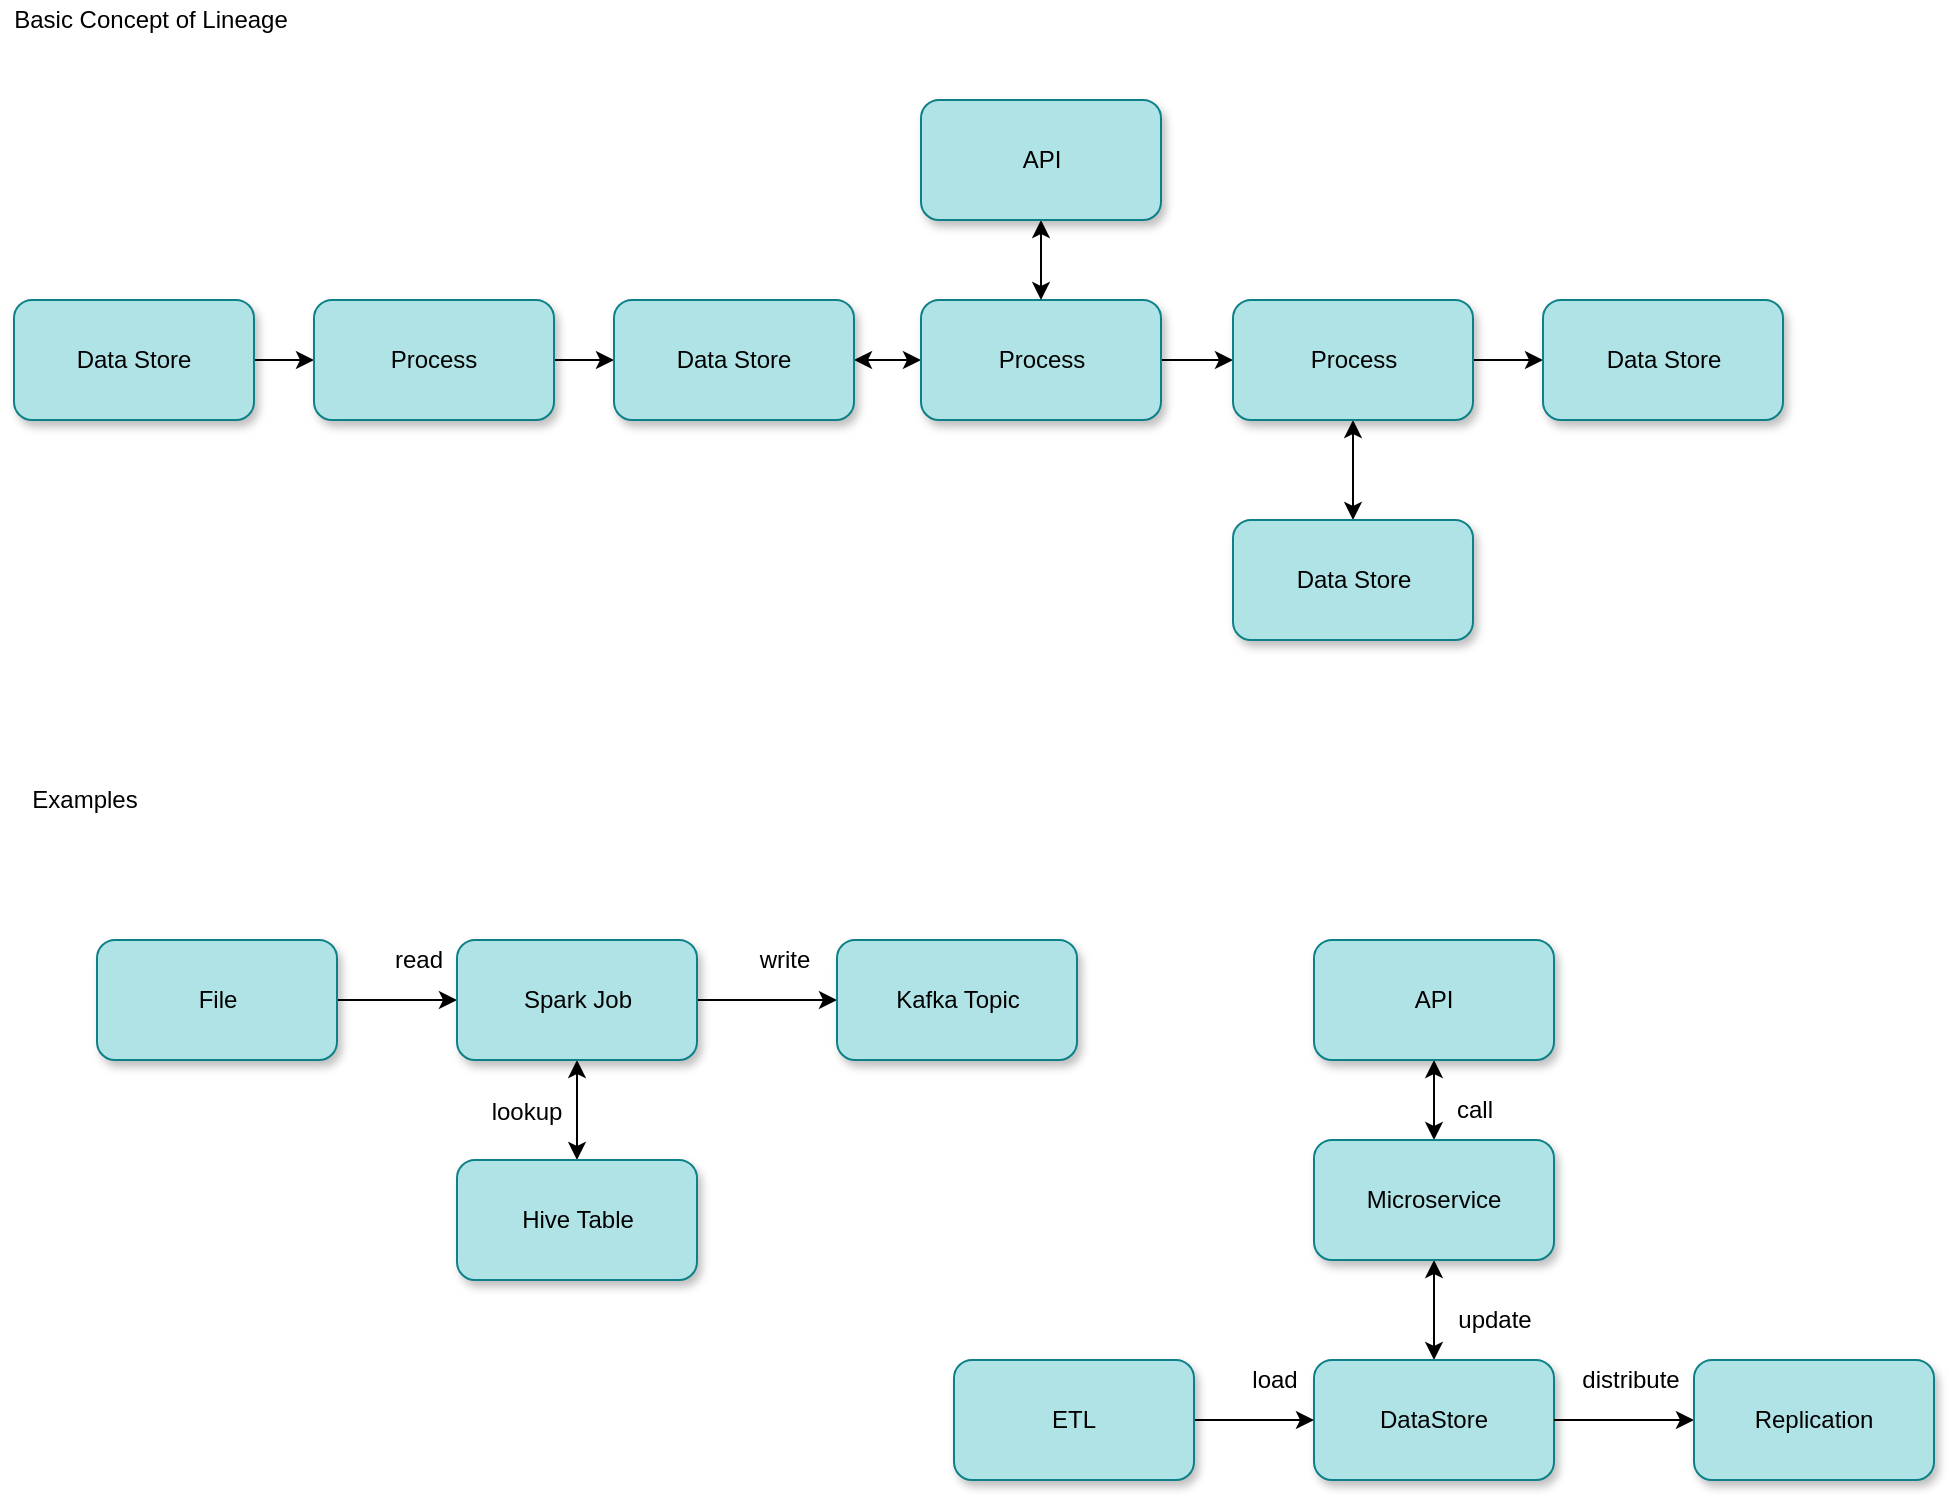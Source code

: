 <mxfile version="14.1.8" type="device" pages="12"><diagram id="zVn1LstkJKu1vaRSdGYf" name="basic-concept-of-lineage"><mxGraphModel dx="1106" dy="1927" grid="1" gridSize="10" guides="1" tooltips="1" connect="1" arrows="1" fold="1" page="1" pageScale="1" pageWidth="827" pageHeight="1169" math="0" shadow="0"><root><mxCell id="0"/><mxCell id="1" parent="0"/><mxCell id="DjdxXMoE8op2pjT3QcuD-1" style="edgeStyle=orthogonalEdgeStyle;rounded=0;orthogonalLoop=1;jettySize=auto;html=1;exitX=1;exitY=0.5;exitDx=0;exitDy=0;entryX=0;entryY=0.5;entryDx=0;entryDy=0;" parent="1" source="DjdxXMoE8op2pjT3QcuD-2" target="DjdxXMoE8op2pjT3QcuD-4" edge="1"><mxGeometry relative="1" as="geometry"/></mxCell><mxCell id="DjdxXMoE8op2pjT3QcuD-2" value="Data Store" style="rounded=1;whiteSpace=wrap;html=1;fillColor=#b0e3e6;strokeColor=#0e8088;shadow=1;" parent="1" vertex="1"><mxGeometry x="80" y="120" width="120" height="60" as="geometry"/></mxCell><mxCell id="DjdxXMoE8op2pjT3QcuD-3" style="edgeStyle=orthogonalEdgeStyle;rounded=0;orthogonalLoop=1;jettySize=auto;html=1;exitX=1;exitY=0.5;exitDx=0;exitDy=0;entryX=0;entryY=0.5;entryDx=0;entryDy=0;" parent="1" source="DjdxXMoE8op2pjT3QcuD-4" target="DjdxXMoE8op2pjT3QcuD-6" edge="1"><mxGeometry relative="1" as="geometry"/></mxCell><mxCell id="DjdxXMoE8op2pjT3QcuD-4" value="Process" style="rounded=1;whiteSpace=wrap;html=1;fillColor=#b0e3e6;strokeColor=#0e8088;shadow=1;" parent="1" vertex="1"><mxGeometry x="230" y="120" width="120" height="60" as="geometry"/></mxCell><mxCell id="DjdxXMoE8op2pjT3QcuD-5" value="" style="edgeStyle=orthogonalEdgeStyle;rounded=0;orthogonalLoop=1;jettySize=auto;html=1;startArrow=classic;startFill=1;" parent="1" source="DjdxXMoE8op2pjT3QcuD-6" target="DjdxXMoE8op2pjT3QcuD-25" edge="1"><mxGeometry relative="1" as="geometry"/></mxCell><mxCell id="DjdxXMoE8op2pjT3QcuD-6" value="Data Store" style="rounded=1;whiteSpace=wrap;html=1;fillColor=#b0e3e6;strokeColor=#0e8088;shadow=1;" parent="1" vertex="1"><mxGeometry x="380" y="120" width="120" height="60" as="geometry"/></mxCell><mxCell id="DjdxXMoE8op2pjT3QcuD-7" value="Basic Concept of Lineage" style="text;html=1;align=center;verticalAlign=middle;resizable=0;points=[];;autosize=1;" parent="1" vertex="1"><mxGeometry x="73" y="-30" width="150" height="20" as="geometry"/></mxCell><mxCell id="DjdxXMoE8op2pjT3QcuD-8" style="edgeStyle=orthogonalEdgeStyle;rounded=0;orthogonalLoop=1;jettySize=auto;html=1;exitX=1;exitY=0.5;exitDx=0;exitDy=0;entryX=0;entryY=0.5;entryDx=0;entryDy=0;" parent="1" source="DjdxXMoE8op2pjT3QcuD-9" target="DjdxXMoE8op2pjT3QcuD-12" edge="1"><mxGeometry relative="1" as="geometry"/></mxCell><mxCell id="DjdxXMoE8op2pjT3QcuD-9" value="File" style="rounded=1;whiteSpace=wrap;html=1;fillColor=#b0e3e6;strokeColor=#0e8088;shadow=1;" parent="1" vertex="1"><mxGeometry x="121.5" y="440" width="120" height="60" as="geometry"/></mxCell><mxCell id="DjdxXMoE8op2pjT3QcuD-10" style="edgeStyle=orthogonalEdgeStyle;rounded=0;orthogonalLoop=1;jettySize=auto;html=1;exitX=1;exitY=0.5;exitDx=0;exitDy=0;entryX=0;entryY=0.5;entryDx=0;entryDy=0;" parent="1" source="DjdxXMoE8op2pjT3QcuD-12" target="DjdxXMoE8op2pjT3QcuD-13" edge="1"><mxGeometry relative="1" as="geometry"/></mxCell><mxCell id="DjdxXMoE8op2pjT3QcuD-11" style="edgeStyle=orthogonalEdgeStyle;rounded=0;orthogonalLoop=1;jettySize=auto;html=1;exitX=0.5;exitY=1;exitDx=0;exitDy=0;entryX=0.5;entryY=0;entryDx=0;entryDy=0;startArrow=classic;startFill=1;" parent="1" source="DjdxXMoE8op2pjT3QcuD-12" target="DjdxXMoE8op2pjT3QcuD-14" edge="1"><mxGeometry relative="1" as="geometry"/></mxCell><mxCell id="DjdxXMoE8op2pjT3QcuD-12" value="Spark Job" style="rounded=1;whiteSpace=wrap;html=1;fillColor=#b0e3e6;strokeColor=#0e8088;shadow=1;" parent="1" vertex="1"><mxGeometry x="301.5" y="440" width="120" height="60" as="geometry"/></mxCell><mxCell id="DjdxXMoE8op2pjT3QcuD-13" value="Kafka Topic" style="rounded=1;whiteSpace=wrap;html=1;fillColor=#b0e3e6;strokeColor=#0e8088;shadow=1;" parent="1" vertex="1"><mxGeometry x="491.5" y="440" width="120" height="60" as="geometry"/></mxCell><mxCell id="DjdxXMoE8op2pjT3QcuD-14" value="Hive Table" style="rounded=1;whiteSpace=wrap;html=1;fillColor=#b0e3e6;strokeColor=#0e8088;shadow=1;" parent="1" vertex="1"><mxGeometry x="301.5" y="550" width="120" height="60" as="geometry"/></mxCell><mxCell id="DjdxXMoE8op2pjT3QcuD-15" style="edgeStyle=orthogonalEdgeStyle;rounded=0;orthogonalLoop=1;jettySize=auto;html=1;exitX=0.5;exitY=1;exitDx=0;exitDy=0;entryX=0.5;entryY=0;entryDx=0;entryDy=0;startArrow=classic;startFill=1;" parent="1" source="DjdxXMoE8op2pjT3QcuD-16" target="DjdxXMoE8op2pjT3QcuD-18" edge="1"><mxGeometry relative="1" as="geometry"/></mxCell><mxCell id="DjdxXMoE8op2pjT3QcuD-16" value="API" style="rounded=1;whiteSpace=wrap;html=1;fillColor=#b0e3e6;strokeColor=#0e8088;shadow=1;" parent="1" vertex="1"><mxGeometry x="730" y="440" width="120" height="60" as="geometry"/></mxCell><mxCell id="DjdxXMoE8op2pjT3QcuD-17" style="edgeStyle=orthogonalEdgeStyle;rounded=0;orthogonalLoop=1;jettySize=auto;html=1;exitX=0.5;exitY=1;exitDx=0;exitDy=0;entryX=0.5;entryY=0;entryDx=0;entryDy=0;startArrow=classic;startFill=1;" parent="1" source="DjdxXMoE8op2pjT3QcuD-18" target="DjdxXMoE8op2pjT3QcuD-19" edge="1"><mxGeometry relative="1" as="geometry"/></mxCell><mxCell id="DjdxXMoE8op2pjT3QcuD-18" value="Microservice" style="rounded=1;whiteSpace=wrap;html=1;fillColor=#b0e3e6;strokeColor=#0e8088;shadow=1;" parent="1" vertex="1"><mxGeometry x="730" y="540" width="120" height="60" as="geometry"/></mxCell><mxCell id="DjdxXMoE8op2pjT3QcuD-19" value="DataStore" style="rounded=1;whiteSpace=wrap;html=1;fillColor=#b0e3e6;strokeColor=#0e8088;shadow=1;" parent="1" vertex="1"><mxGeometry x="730" y="650" width="120" height="60" as="geometry"/></mxCell><mxCell id="DjdxXMoE8op2pjT3QcuD-20" value="" style="edgeStyle=orthogonalEdgeStyle;rounded=0;orthogonalLoop=1;jettySize=auto;html=1;startArrow=none;startFill=0;" parent="1" source="DjdxXMoE8op2pjT3QcuD-21" target="DjdxXMoE8op2pjT3QcuD-19" edge="1"><mxGeometry relative="1" as="geometry"/></mxCell><mxCell id="DjdxXMoE8op2pjT3QcuD-21" value="ETL" style="rounded=1;whiteSpace=wrap;html=1;fillColor=#b0e3e6;strokeColor=#0e8088;shadow=1;" parent="1" vertex="1"><mxGeometry x="550" y="650" width="120" height="60" as="geometry"/></mxCell><mxCell id="DjdxXMoE8op2pjT3QcuD-22" value="" style="edgeStyle=orthogonalEdgeStyle;rounded=0;orthogonalLoop=1;jettySize=auto;html=1;startArrow=none;startFill=0;entryX=0;entryY=0.5;entryDx=0;entryDy=0;" parent="1" source="DjdxXMoE8op2pjT3QcuD-19" target="DjdxXMoE8op2pjT3QcuD-23" edge="1"><mxGeometry relative="1" as="geometry"><mxPoint x="910" y="680" as="targetPoint"/></mxGeometry></mxCell><mxCell id="DjdxXMoE8op2pjT3QcuD-23" value="Replication" style="rounded=1;whiteSpace=wrap;html=1;fillColor=#b0e3e6;strokeColor=#0e8088;shadow=1;" parent="1" vertex="1"><mxGeometry x="920" y="650" width="120" height="60" as="geometry"/></mxCell><mxCell id="DjdxXMoE8op2pjT3QcuD-24" style="edgeStyle=orthogonalEdgeStyle;rounded=0;orthogonalLoop=1;jettySize=auto;html=1;exitX=1;exitY=0.5;exitDx=0;exitDy=0;" parent="1" source="DjdxXMoE8op2pjT3QcuD-25" target="DjdxXMoE8op2pjT3QcuD-28" edge="1"><mxGeometry relative="1" as="geometry"/></mxCell><mxCell id="DjdxXMoE8op2pjT3QcuD-25" value="Process" style="rounded=1;whiteSpace=wrap;html=1;fillColor=#b0e3e6;strokeColor=#0e8088;shadow=1;" parent="1" vertex="1"><mxGeometry x="533.5" y="120" width="120" height="60" as="geometry"/></mxCell><mxCell id="DjdxXMoE8op2pjT3QcuD-26" style="edgeStyle=orthogonalEdgeStyle;rounded=0;orthogonalLoop=1;jettySize=auto;html=1;exitX=1;exitY=0.5;exitDx=0;exitDy=0;entryX=0;entryY=0.5;entryDx=0;entryDy=0;" parent="1" source="DjdxXMoE8op2pjT3QcuD-28" target="DjdxXMoE8op2pjT3QcuD-29" edge="1"><mxGeometry relative="1" as="geometry"/></mxCell><mxCell id="DjdxXMoE8op2pjT3QcuD-27" style="edgeStyle=orthogonalEdgeStyle;rounded=0;orthogonalLoop=1;jettySize=auto;html=1;startArrow=classic;startFill=1;" parent="1" source="DjdxXMoE8op2pjT3QcuD-28" target="DjdxXMoE8op2pjT3QcuD-32" edge="1"><mxGeometry relative="1" as="geometry"/></mxCell><mxCell id="DjdxXMoE8op2pjT3QcuD-28" value="Process" style="rounded=1;whiteSpace=wrap;html=1;fillColor=#b0e3e6;strokeColor=#0e8088;shadow=1;" parent="1" vertex="1"><mxGeometry x="689.5" y="120" width="120" height="60" as="geometry"/></mxCell><mxCell id="DjdxXMoE8op2pjT3QcuD-29" value="Data Store" style="rounded=1;whiteSpace=wrap;html=1;fillColor=#b0e3e6;strokeColor=#0e8088;shadow=1;" parent="1" vertex="1"><mxGeometry x="844.5" y="120" width="120" height="60" as="geometry"/></mxCell><mxCell id="DjdxXMoE8op2pjT3QcuD-30" value="" style="edgeStyle=orthogonalEdgeStyle;rounded=0;orthogonalLoop=1;jettySize=auto;html=1;startArrow=classic;startFill=1;" parent="1" source="DjdxXMoE8op2pjT3QcuD-31" target="DjdxXMoE8op2pjT3QcuD-25" edge="1"><mxGeometry relative="1" as="geometry"/></mxCell><mxCell id="DjdxXMoE8op2pjT3QcuD-31" value="API" style="rounded=1;whiteSpace=wrap;html=1;fillColor=#b0e3e6;strokeColor=#0e8088;shadow=1;" parent="1" vertex="1"><mxGeometry x="533.5" y="20" width="120" height="60" as="geometry"/></mxCell><mxCell id="DjdxXMoE8op2pjT3QcuD-32" value="Data Store" style="rounded=1;whiteSpace=wrap;html=1;fillColor=#b0e3e6;strokeColor=#0e8088;shadow=1;" parent="1" vertex="1"><mxGeometry x="689.5" y="230" width="120" height="60" as="geometry"/></mxCell><mxCell id="DjdxXMoE8op2pjT3QcuD-33" value="read" style="text;html=1;align=center;verticalAlign=middle;resizable=0;points=[];autosize=1;" parent="1" vertex="1"><mxGeometry x="261.5" y="440" width="40" height="20" as="geometry"/></mxCell><mxCell id="DjdxXMoE8op2pjT3QcuD-34" value="lookup" style="text;html=1;align=center;verticalAlign=middle;resizable=0;points=[];autosize=1;" parent="1" vertex="1"><mxGeometry x="310.5" y="516" width="50" height="20" as="geometry"/></mxCell><mxCell id="DjdxXMoE8op2pjT3QcuD-35" value="write" style="text;html=1;align=center;verticalAlign=middle;resizable=0;points=[];autosize=1;" parent="1" vertex="1"><mxGeometry x="445" y="440" width="40" height="20" as="geometry"/></mxCell><mxCell id="DjdxXMoE8op2pjT3QcuD-36" value="Examples" style="text;html=1;align=center;verticalAlign=middle;resizable=0;points=[];autosize=1;" parent="1" vertex="1"><mxGeometry x="80" y="360" width="70" height="20" as="geometry"/></mxCell><mxCell id="DjdxXMoE8op2pjT3QcuD-37" value="call" style="text;html=1;align=center;verticalAlign=middle;resizable=0;points=[];autosize=1;" parent="1" vertex="1"><mxGeometry x="795" y="514.5" width="30" height="20" as="geometry"/></mxCell><mxCell id="DjdxXMoE8op2pjT3QcuD-38" value="update" style="text;html=1;align=center;verticalAlign=middle;resizable=0;points=[];autosize=1;" parent="1" vertex="1"><mxGeometry x="795" y="620" width="50" height="20" as="geometry"/></mxCell><mxCell id="DjdxXMoE8op2pjT3QcuD-39" value="load" style="text;html=1;align=center;verticalAlign=middle;resizable=0;points=[];autosize=1;" parent="1" vertex="1"><mxGeometry x="690" y="650" width="40" height="20" as="geometry"/></mxCell><mxCell id="DjdxXMoE8op2pjT3QcuD-40" value="distribute" style="text;html=1;align=center;verticalAlign=middle;resizable=0;points=[];autosize=1;" parent="1" vertex="1"><mxGeometry x="858" y="650" width="60" height="20" as="geometry"/></mxCell></root></mxGraphModel></diagram><diagram name="lineage-capture" id="I7LZAtH0xw5JsTju780r"><mxGraphModel dx="1106" dy="787" grid="1" gridSize="10" guides="1" tooltips="1" connect="1" arrows="1" fold="1" page="1" pageScale="1" pageWidth="827" pageHeight="1169" math="0" shadow="0"><root><mxCell id="rADkEoV3eG8cBDxO8WhD-0"/><mxCell id="rADkEoV3eG8cBDxO8WhD-1" parent="rADkEoV3eG8cBDxO8WhD-0"/><mxCell id="rADkEoV3eG8cBDxO8WhD-2" style="edgeStyle=orthogonalEdgeStyle;rounded=0;orthogonalLoop=1;jettySize=auto;html=1;exitX=1;exitY=0.5;exitDx=0;exitDy=0;entryX=0;entryY=0.5;entryDx=0;entryDy=0;" parent="rADkEoV3eG8cBDxO8WhD-1" source="rADkEoV3eG8cBDxO8WhD-3" target="rADkEoV3eG8cBDxO8WhD-5" edge="1"><mxGeometry relative="1" as="geometry"/></mxCell><mxCell id="rADkEoV3eG8cBDxO8WhD-3" value="RDB" style="rounded=1;whiteSpace=wrap;html=1;fillColor=#b0e3e6;strokeColor=#0e8088;shadow=1;" parent="rADkEoV3eG8cBDxO8WhD-1" vertex="1"><mxGeometry x="80" y="170" width="120" height="60" as="geometry"/></mxCell><mxCell id="rADkEoV3eG8cBDxO8WhD-4" style="edgeStyle=orthogonalEdgeStyle;rounded=0;orthogonalLoop=1;jettySize=auto;html=1;exitX=1;exitY=0.5;exitDx=0;exitDy=0;entryX=0;entryY=0.5;entryDx=0;entryDy=0;" parent="rADkEoV3eG8cBDxO8WhD-1" source="rADkEoV3eG8cBDxO8WhD-5" target="rADkEoV3eG8cBDxO8WhD-7" edge="1"><mxGeometry relative="1" as="geometry"/></mxCell><mxCell id="rADkEoV3eG8cBDxO8WhD-5" value="ETL" style="rounded=1;whiteSpace=wrap;html=1;fillColor=#b0e3e6;strokeColor=#0e8088;shadow=1;" parent="rADkEoV3eG8cBDxO8WhD-1" vertex="1"><mxGeometry x="230" y="170" width="120" height="60" as="geometry"/></mxCell><mxCell id="rADkEoV3eG8cBDxO8WhD-62" value="" style="edgeStyle=orthogonalEdgeStyle;rounded=0;orthogonalLoop=1;jettySize=auto;html=1;startArrow=classic;startFill=1;" parent="rADkEoV3eG8cBDxO8WhD-1" source="rADkEoV3eG8cBDxO8WhD-7" target="rADkEoV3eG8cBDxO8WhD-54" edge="1"><mxGeometry relative="1" as="geometry"/></mxCell><mxCell id="rADkEoV3eG8cBDxO8WhD-7" value="Hive Table" style="rounded=1;whiteSpace=wrap;html=1;fillColor=#b0e3e6;strokeColor=#0e8088;shadow=1;" parent="rADkEoV3eG8cBDxO8WhD-1" vertex="1"><mxGeometry x="380" y="170" width="120" height="60" as="geometry"/></mxCell><mxCell id="rADkEoV3eG8cBDxO8WhD-8" value="Lineage capture involves contributions from many technologies" style="text;html=1;align=center;verticalAlign=middle;resizable=0;points=[];;autosize=1;" parent="rADkEoV3eG8cBDxO8WhD-1" vertex="1"><mxGeometry x="90" y="20" width="350" height="20" as="geometry"/></mxCell><mxCell id="rADkEoV3eG8cBDxO8WhD-53" style="edgeStyle=orthogonalEdgeStyle;rounded=0;orthogonalLoop=1;jettySize=auto;html=1;exitX=1;exitY=0.5;exitDx=0;exitDy=0;" parent="rADkEoV3eG8cBDxO8WhD-1" source="rADkEoV3eG8cBDxO8WhD-54" target="rADkEoV3eG8cBDxO8WhD-56" edge="1"><mxGeometry relative="1" as="geometry"/></mxCell><mxCell id="rADkEoV3eG8cBDxO8WhD-54" value="Spark Job" style="rounded=1;whiteSpace=wrap;html=1;fillColor=#b0e3e6;strokeColor=#0e8088;shadow=1;" parent="rADkEoV3eG8cBDxO8WhD-1" vertex="1"><mxGeometry x="533.5" y="170" width="120" height="60" as="geometry"/></mxCell><mxCell id="rADkEoV3eG8cBDxO8WhD-55" style="edgeStyle=orthogonalEdgeStyle;rounded=0;orthogonalLoop=1;jettySize=auto;html=1;exitX=1;exitY=0.5;exitDx=0;exitDy=0;entryX=0;entryY=0.5;entryDx=0;entryDy=0;" parent="rADkEoV3eG8cBDxO8WhD-1" source="rADkEoV3eG8cBDxO8WhD-56" target="rADkEoV3eG8cBDxO8WhD-57" edge="1"><mxGeometry relative="1" as="geometry"/></mxCell><mxCell id="rADkEoV3eG8cBDxO8WhD-61" style="edgeStyle=orthogonalEdgeStyle;rounded=0;orthogonalLoop=1;jettySize=auto;html=1;startArrow=classic;startFill=1;" parent="rADkEoV3eG8cBDxO8WhD-1" source="rADkEoV3eG8cBDxO8WhD-56" target="rADkEoV3eG8cBDxO8WhD-60" edge="1"><mxGeometry relative="1" as="geometry"/></mxCell><mxCell id="rADkEoV3eG8cBDxO8WhD-56" value="Airflow DAG" style="rounded=1;whiteSpace=wrap;html=1;fillColor=#b0e3e6;strokeColor=#0e8088;shadow=1;" parent="rADkEoV3eG8cBDxO8WhD-1" vertex="1"><mxGeometry x="689.5" y="170" width="120" height="60" as="geometry"/></mxCell><mxCell id="rADkEoV3eG8cBDxO8WhD-57" value="Kakfa Topic" style="rounded=1;whiteSpace=wrap;html=1;fillColor=#b0e3e6;strokeColor=#0e8088;shadow=1;" parent="rADkEoV3eG8cBDxO8WhD-1" vertex="1"><mxGeometry x="844.5" y="170" width="120" height="60" as="geometry"/></mxCell><mxCell id="rADkEoV3eG8cBDxO8WhD-58" value="" style="edgeStyle=orthogonalEdgeStyle;rounded=0;orthogonalLoop=1;jettySize=auto;html=1;startArrow=classic;startFill=1;" parent="rADkEoV3eG8cBDxO8WhD-1" source="rADkEoV3eG8cBDxO8WhD-59" target="rADkEoV3eG8cBDxO8WhD-54" edge="1"><mxGeometry relative="1" as="geometry"/></mxCell><mxCell id="rADkEoV3eG8cBDxO8WhD-59" value="API" style="rounded=1;whiteSpace=wrap;html=1;fillColor=#b0e3e6;strokeColor=#0e8088;shadow=1;" parent="rADkEoV3eG8cBDxO8WhD-1" vertex="1"><mxGeometry x="533.5" y="70" width="120" height="60" as="geometry"/></mxCell><mxCell id="rADkEoV3eG8cBDxO8WhD-60" value="Avro File" style="rounded=1;whiteSpace=wrap;html=1;fillColor=#b0e3e6;strokeColor=#0e8088;shadow=1;" parent="rADkEoV3eG8cBDxO8WhD-1" vertex="1"><mxGeometry x="689.5" y="280" width="120" height="60" as="geometry"/></mxCell><mxCell id="vTMZ3UlRNiQ9ERBWlzkS-0" value="Each technology contributes what they know to open metadata&lt;br&gt;and the metadata service stitches it together.&lt;br&gt;&lt;br&gt;The stitching process is a mixture of automated matching and&lt;br&gt;human stewardship.&lt;br&gt;&lt;br&gt;Consistency in naming and use of open metadata types increases the&lt;br&gt;effectiveness of the stitching process." style="text;html=1;align=left;verticalAlign=middle;resizable=1;points=[];autosize=0;imageAspect=1;overflow=visible;container=0;" parent="rADkEoV3eG8cBDxO8WhD-1" vertex="1"><mxGeometry x="110" y="440" width="376" height="160" as="geometry"/></mxCell></root></mxGraphModel></diagram><diagram name="file-representations" id="iJuvk23FM1CUs3SFSR6a"><mxGraphModel dx="1106" dy="787" grid="1" gridSize="10" guides="1" tooltips="1" connect="1" arrows="1" fold="1" page="1" pageScale="1" pageWidth="827" pageHeight="1169" math="0" shadow="0"><root><mxCell id="8HhsE9GhxGYfaKpfGUQm-0"/><mxCell id="8HhsE9GhxGYfaKpfGUQm-1" parent="8HhsE9GhxGYfaKpfGUQm-0"/><mxCell id="8HhsE9GhxGYfaKpfGUQm-3" value="File representations" style="text;html=1;align=center;verticalAlign=middle;resizable=0;points=[];autosize=1;" parent="8HhsE9GhxGYfaKpfGUQm-1" vertex="1"><mxGeometry x="70" y="80" width="120" height="20" as="geometry"/></mxCell><mxCell id="8HhsE9GhxGYfaKpfGUQm-4" value="DataFile" style="rounded=0;whiteSpace=wrap;html=1;fillColor=#dae8fc;strokeColor=#6c8ebf;" parent="8HhsE9GhxGYfaKpfGUQm-1" vertex="1"><mxGeometry x="125" y="580" width="120" height="60" as="geometry"/></mxCell><mxCell id="8HhsE9GhxGYfaKpfGUQm-5" value="DataFolder" style="rounded=0;whiteSpace=wrap;html=1;fillColor=#dae8fc;strokeColor=#6c8ebf;" parent="8HhsE9GhxGYfaKpfGUQm-1" vertex="1"><mxGeometry x="427" y="580" width="120" height="60" as="geometry"/></mxCell><mxCell id="8HhsE9GhxGYfaKpfGUQm-6" value="DataFile" style="rounded=0;whiteSpace=wrap;html=1;fillColor=#dae8fc;strokeColor=#6c8ebf;" parent="8HhsE9GhxGYfaKpfGUQm-1" vertex="1"><mxGeometry x="185" y="385" width="90" height="50" as="geometry"/></mxCell><mxCell id="8HhsE9GhxGYfaKpfGUQm-7" value="DataFolder" style="rounded=0;whiteSpace=wrap;html=1;fillColor=#dae8fc;strokeColor=#6c8ebf;" parent="8HhsE9GhxGYfaKpfGUQm-1" vertex="1"><mxGeometry x="427.5" y="345" width="120" height="60" as="geometry"/></mxCell><mxCell id="8HhsE9GhxGYfaKpfGUQm-8" style="edgeStyle=none;rounded=0;orthogonalLoop=1;jettySize=auto;html=1;entryX=0.25;entryY=0;entryDx=0;entryDy=0;dashed=1;strokeWidth=2;fillColor=#dae8fc;strokeColor=#6c8ebf;" parent="8HhsE9GhxGYfaKpfGUQm-1" source="8HhsE9GhxGYfaKpfGUQm-9" target="8HhsE9GhxGYfaKpfGUQm-4" edge="1"><mxGeometry relative="1" as="geometry"/></mxCell><mxCell id="8HhsE9GhxGYfaKpfGUQm-9" value="Information&lt;br&gt;View" style="rounded=0;whiteSpace=wrap;html=1;fillColor=#dae8fc;strokeColor=#6c8ebf;" parent="8HhsE9GhxGYfaKpfGUQm-1" vertex="1"><mxGeometry x="55" y="480" width="120" height="60" as="geometry"/></mxCell><mxCell id="8HhsE9GhxGYfaKpfGUQm-10" style="edgeStyle=none;rounded=0;orthogonalLoop=1;jettySize=auto;html=1;exitX=0.5;exitY=1;exitDx=0;exitDy=0;entryX=0.75;entryY=0;entryDx=0;entryDy=0;dashed=1;strokeColor=#6c8ebf;strokeWidth=2;fillColor=#dae8fc;" parent="8HhsE9GhxGYfaKpfGUQm-1" source="8HhsE9GhxGYfaKpfGUQm-11" target="8HhsE9GhxGYfaKpfGUQm-4" edge="1"><mxGeometry relative="1" as="geometry"/></mxCell><mxCell id="8HhsE9GhxGYfaKpfGUQm-11" value="Information&lt;br&gt;View" style="rounded=0;whiteSpace=wrap;html=1;fillColor=#dae8fc;strokeColor=#6c8ebf;" parent="8HhsE9GhxGYfaKpfGUQm-1" vertex="1"><mxGeometry x="185" y="480" width="120" height="60" as="geometry"/></mxCell><mxCell id="8HhsE9GhxGYfaKpfGUQm-12" style="edgeStyle=none;rounded=0;orthogonalLoop=1;jettySize=auto;html=1;entryX=0.25;entryY=0;entryDx=0;entryDy=0;dashed=1;strokeWidth=2;fillColor=#dae8fc;strokeColor=#6c8ebf;" parent="8HhsE9GhxGYfaKpfGUQm-1" source="8HhsE9GhxGYfaKpfGUQm-13" target="8HhsE9GhxGYfaKpfGUQm-5" edge="1"><mxGeometry relative="1" as="geometry"><mxPoint x="450" y="580" as="targetPoint"/></mxGeometry></mxCell><mxCell id="8HhsE9GhxGYfaKpfGUQm-13" value="Information&lt;br&gt;View" style="rounded=0;whiteSpace=wrap;html=1;fillColor=#dae8fc;strokeColor=#6c8ebf;" parent="8HhsE9GhxGYfaKpfGUQm-1" vertex="1"><mxGeometry x="360" y="480" width="120" height="60" as="geometry"/></mxCell><mxCell id="8HhsE9GhxGYfaKpfGUQm-14" style="edgeStyle=none;rounded=0;orthogonalLoop=1;jettySize=auto;html=1;exitX=0.5;exitY=1;exitDx=0;exitDy=0;entryX=0.75;entryY=0;entryDx=0;entryDy=0;dashed=1;strokeColor=#6c8ebf;strokeWidth=2;fillColor=#dae8fc;" parent="8HhsE9GhxGYfaKpfGUQm-1" source="8HhsE9GhxGYfaKpfGUQm-15" target="8HhsE9GhxGYfaKpfGUQm-5" edge="1"><mxGeometry relative="1" as="geometry"><mxPoint x="510" y="580" as="targetPoint"/></mxGeometry></mxCell><mxCell id="8HhsE9GhxGYfaKpfGUQm-15" value="Information&lt;br&gt;View" style="rounded=0;whiteSpace=wrap;html=1;fillColor=#dae8fc;strokeColor=#6c8ebf;" parent="8HhsE9GhxGYfaKpfGUQm-1" vertex="1"><mxGeometry x="490" y="480" width="120" height="60" as="geometry"/></mxCell><mxCell id="8HhsE9GhxGYfaKpfGUQm-16" value="file.ext" style="whiteSpace=wrap;html=1;shape=mxgraph.basic.document;fillColor=#fff2cc;strokeColor=#d6b656;shadow=1;" parent="8HhsE9GhxGYfaKpfGUQm-1" vertex="1"><mxGeometry x="170" y="200" width="80" height="50" as="geometry"/></mxCell><mxCell id="8HhsE9GhxGYfaKpfGUQm-17" style="edgeStyle=orthogonalEdgeStyle;rounded=0;orthogonalLoop=1;jettySize=auto;html=1;exitX=0.5;exitY=1;exitDx=0;exitDy=0;exitPerimeter=0;entryX=0;entryY=0.5;entryDx=0;entryDy=0;entryPerimeter=0;strokeColor=#000000;strokeWidth=2;" parent="8HhsE9GhxGYfaKpfGUQm-1" source="8HhsE9GhxGYfaKpfGUQm-18" target="8HhsE9GhxGYfaKpfGUQm-16" edge="1"><mxGeometry relative="1" as="geometry"/></mxCell><mxCell id="8HhsE9GhxGYfaKpfGUQm-18" value="folder" style="shape=folder;fontStyle=1;spacingTop=10;tabWidth=40;tabHeight=14;tabPosition=left;html=1;shadow=1;" parent="8HhsE9GhxGYfaKpfGUQm-1" vertex="1"><mxGeometry x="105" y="130" width="70" height="50" as="geometry"/></mxCell><mxCell id="8HhsE9GhxGYfaKpfGUQm-19" value="file.ext" style="whiteSpace=wrap;html=1;shape=mxgraph.basic.document;shadow=1;" parent="8HhsE9GhxGYfaKpfGUQm-1" vertex="1"><mxGeometry x="457.5" y="200" width="80" height="50" as="geometry"/></mxCell><mxCell id="8HhsE9GhxGYfaKpfGUQm-20" style="edgeStyle=orthogonalEdgeStyle;rounded=0;orthogonalLoop=1;jettySize=auto;html=1;exitX=0.5;exitY=1;exitDx=0;exitDy=0;exitPerimeter=0;entryX=0;entryY=0.5;entryDx=0;entryDy=0;entryPerimeter=0;strokeColor=#000000;strokeWidth=2;" parent="8HhsE9GhxGYfaKpfGUQm-1" source="8HhsE9GhxGYfaKpfGUQm-21" target="8HhsE9GhxGYfaKpfGUQm-19" edge="1"><mxGeometry relative="1" as="geometry"/></mxCell><mxCell id="8HhsE9GhxGYfaKpfGUQm-21" value="folder" style="shape=folder;fontStyle=1;spacingTop=10;tabWidth=40;tabHeight=14;tabPosition=left;html=1;fillColor=#fff2cc;strokeColor=#d6b656;shadow=1;" parent="8HhsE9GhxGYfaKpfGUQm-1" vertex="1"><mxGeometry x="392.5" y="130" width="70" height="50" as="geometry"/></mxCell><mxCell id="8HhsE9GhxGYfaKpfGUQm-22" value="file.ext" style="whiteSpace=wrap;html=1;shape=mxgraph.basic.document;shadow=1;" parent="8HhsE9GhxGYfaKpfGUQm-1" vertex="1"><mxGeometry x="467.5" y="210" width="80" height="50" as="geometry"/></mxCell><mxCell id="8HhsE9GhxGYfaKpfGUQm-23" style="edgeStyle=orthogonalEdgeStyle;rounded=0;orthogonalLoop=1;jettySize=auto;html=1;exitX=0.5;exitY=1;exitDx=0;exitDy=0;exitPerimeter=0;entryX=0;entryY=0.5;entryDx=0;entryDy=0;entryPerimeter=0;strokeColor=#000000;strokeWidth=2;" parent="8HhsE9GhxGYfaKpfGUQm-1" source="8HhsE9GhxGYfaKpfGUQm-21" target="8HhsE9GhxGYfaKpfGUQm-22" edge="1"><mxGeometry relative="1" as="geometry"><mxPoint x="437.5" y="190" as="sourcePoint"/></mxGeometry></mxCell><mxCell id="8HhsE9GhxGYfaKpfGUQm-84" value="Views can be added to&lt;br&gt;any type of asset." style="text;html=1;align=center;verticalAlign=middle;resizable=0;points=[];autosize=1;fontSize=12;" parent="8HhsE9GhxGYfaKpfGUQm-1" vertex="1"><mxGeometry x="668" y="495" width="140" height="30" as="geometry"/></mxCell><mxCell id="8HhsE9GhxGYfaKpfGUQm-85" value="Represented as ..." style="text;html=1;align=center;verticalAlign=middle;resizable=0;points=[];autosize=1;fontSize=12;" parent="8HhsE9GhxGYfaKpfGUQm-1" vertex="1"><mxGeometry x="70" y="295" width="110" height="20" as="geometry"/></mxCell><mxCell id="8HhsE9GhxGYfaKpfGUQm-86" value="Represented as ..." style="text;html=1;align=center;verticalAlign=middle;resizable=0;points=[];autosize=1;fontSize=12;" parent="8HhsE9GhxGYfaKpfGUQm-1" vertex="1"><mxGeometry x="359" y="295" width="110" height="20" as="geometry"/></mxCell><mxCell id="QOkuKqhG2mMYp16pfyYS-6" value="file.ext" style="whiteSpace=wrap;html=1;shape=mxgraph.basic.document;fillColor=#fff2cc;strokeColor=#d6b656;" parent="8HhsE9GhxGYfaKpfGUQm-1" vertex="1"><mxGeometry x="733" y="170" width="80" height="50" as="geometry"/></mxCell><mxCell id="QOkuKqhG2mMYp16pfyYS-7" style="edgeStyle=orthogonalEdgeStyle;rounded=0;orthogonalLoop=1;jettySize=auto;html=1;exitX=0.5;exitY=1;exitDx=0;exitDy=0;exitPerimeter=0;entryX=0;entryY=0.5;entryDx=0;entryDy=0;entryPerimeter=0;strokeColor=#000000;strokeWidth=2;" parent="8HhsE9GhxGYfaKpfGUQm-1" source="QOkuKqhG2mMYp16pfyYS-8" target="QOkuKqhG2mMYp16pfyYS-6" edge="1"><mxGeometry relative="1" as="geometry"/></mxCell><mxCell id="QOkuKqhG2mMYp16pfyYS-15" style="edgeStyle=orthogonalEdgeStyle;rounded=0;orthogonalLoop=1;jettySize=auto;html=1;entryX=0;entryY=0;entryDx=0;entryDy=32;entryPerimeter=0;strokeWidth=2;fontSize=12;" parent="8HhsE9GhxGYfaKpfGUQm-1" source="QOkuKqhG2mMYp16pfyYS-8" target="QOkuKqhG2mMYp16pfyYS-11" edge="1"><mxGeometry relative="1" as="geometry"/></mxCell><mxCell id="QOkuKqhG2mMYp16pfyYS-8" value="folder" style="shape=folder;fontStyle=1;spacingTop=10;tabWidth=40;tabHeight=14;tabPosition=left;html=1;" parent="8HhsE9GhxGYfaKpfGUQm-1" vertex="1"><mxGeometry x="668" y="100" width="70" height="50" as="geometry"/></mxCell><mxCell id="QOkuKqhG2mMYp16pfyYS-9" value="file.ext" style="whiteSpace=wrap;html=1;shape=mxgraph.basic.document;" parent="8HhsE9GhxGYfaKpfGUQm-1" vertex="1"><mxGeometry x="803" y="320" width="80" height="50" as="geometry"/></mxCell><mxCell id="QOkuKqhG2mMYp16pfyYS-10" style="edgeStyle=orthogonalEdgeStyle;rounded=0;orthogonalLoop=1;jettySize=auto;html=1;exitX=0.5;exitY=1;exitDx=0;exitDy=0;exitPerimeter=0;entryX=0;entryY=0.5;entryDx=0;entryDy=0;entryPerimeter=0;strokeColor=#000000;strokeWidth=2;" parent="8HhsE9GhxGYfaKpfGUQm-1" source="QOkuKqhG2mMYp16pfyYS-11" target="QOkuKqhG2mMYp16pfyYS-9" edge="1"><mxGeometry relative="1" as="geometry"/></mxCell><mxCell id="QOkuKqhG2mMYp16pfyYS-11" value="folder" style="shape=folder;fontStyle=1;spacingTop=10;tabWidth=40;tabHeight=14;tabPosition=left;html=1;fillColor=#fff2cc;strokeColor=#d6b656;" parent="8HhsE9GhxGYfaKpfGUQm-1" vertex="1"><mxGeometry x="738" y="250" width="70" height="50" as="geometry"/></mxCell><mxCell id="QOkuKqhG2mMYp16pfyYS-12" value="file.ext" style="whiteSpace=wrap;html=1;shape=mxgraph.basic.document;" parent="8HhsE9GhxGYfaKpfGUQm-1" vertex="1"><mxGeometry x="813" y="330" width="80" height="50" as="geometry"/></mxCell><mxCell id="QOkuKqhG2mMYp16pfyYS-13" style="edgeStyle=orthogonalEdgeStyle;rounded=0;orthogonalLoop=1;jettySize=auto;html=1;exitX=0.5;exitY=1;exitDx=0;exitDy=0;exitPerimeter=0;entryX=0;entryY=0.5;entryDx=0;entryDy=0;entryPerimeter=0;strokeColor=#000000;strokeWidth=2;" parent="8HhsE9GhxGYfaKpfGUQm-1" source="QOkuKqhG2mMYp16pfyYS-11" target="QOkuKqhG2mMYp16pfyYS-12" edge="1"><mxGeometry relative="1" as="geometry"><mxPoint x="783" y="310" as="sourcePoint"/></mxGeometry></mxCell><mxCell id="QOkuKqhG2mMYp16pfyYS-16" value="file.ext" style="whiteSpace=wrap;html=1;shape=mxgraph.basic.document;fillColor=#fff2cc;strokeColor=#d6b656;" parent="8HhsE9GhxGYfaKpfGUQm-1" vertex="1"><mxGeometry x="1045" y="330" width="80" height="50" as="geometry"/></mxCell><mxCell id="QOkuKqhG2mMYp16pfyYS-17" style="edgeStyle=orthogonalEdgeStyle;rounded=0;orthogonalLoop=1;jettySize=auto;html=1;exitX=0.5;exitY=1;exitDx=0;exitDy=0;exitPerimeter=0;entryX=0;entryY=0.5;entryDx=0;entryDy=0;entryPerimeter=0;strokeColor=#000000;strokeWidth=2;" parent="8HhsE9GhxGYfaKpfGUQm-1" source="QOkuKqhG2mMYp16pfyYS-22" target="QOkuKqhG2mMYp16pfyYS-16" edge="1"><mxGeometry relative="1" as="geometry"/></mxCell><mxCell id="QOkuKqhG2mMYp16pfyYS-18" style="edgeStyle=orthogonalEdgeStyle;rounded=0;orthogonalLoop=1;jettySize=auto;html=1;entryX=0;entryY=0;entryDx=0;entryDy=32;entryPerimeter=0;strokeWidth=2;fontSize=12;" parent="8HhsE9GhxGYfaKpfGUQm-1" source="QOkuKqhG2mMYp16pfyYS-19" target="QOkuKqhG2mMYp16pfyYS-22" edge="1"><mxGeometry relative="1" as="geometry"/></mxCell><mxCell id="QOkuKqhG2mMYp16pfyYS-19" value="folder" style="shape=folder;fontStyle=1;spacingTop=10;tabWidth=40;tabHeight=14;tabPosition=left;html=1;" parent="8HhsE9GhxGYfaKpfGUQm-1" vertex="1"><mxGeometry x="910" y="100" width="70" height="50" as="geometry"/></mxCell><mxCell id="QOkuKqhG2mMYp16pfyYS-20" value="file.ext" style="whiteSpace=wrap;html=1;shape=mxgraph.basic.document;" parent="8HhsE9GhxGYfaKpfGUQm-1" vertex="1"><mxGeometry x="1035" y="250" width="80" height="50" as="geometry"/></mxCell><mxCell id="QOkuKqhG2mMYp16pfyYS-21" style="edgeStyle=orthogonalEdgeStyle;rounded=0;orthogonalLoop=1;jettySize=auto;html=1;exitX=0.5;exitY=1;exitDx=0;exitDy=0;exitPerimeter=0;entryX=0;entryY=0.5;entryDx=0;entryDy=0;entryPerimeter=0;strokeColor=#000000;strokeWidth=2;" parent="8HhsE9GhxGYfaKpfGUQm-1" source="QOkuKqhG2mMYp16pfyYS-22" target="QOkuKqhG2mMYp16pfyYS-20" edge="1"><mxGeometry relative="1" as="geometry"/></mxCell><mxCell id="QOkuKqhG2mMYp16pfyYS-22" value="folder" style="shape=folder;fontStyle=1;spacingTop=10;tabWidth=40;tabHeight=14;tabPosition=left;html=1;fillColor=#fff2cc;strokeColor=#d6b656;" parent="8HhsE9GhxGYfaKpfGUQm-1" vertex="1"><mxGeometry x="970" y="180" width="70" height="50" as="geometry"/></mxCell><mxCell id="QOkuKqhG2mMYp16pfyYS-23" value="file.ext" style="whiteSpace=wrap;html=1;shape=mxgraph.basic.document;" parent="8HhsE9GhxGYfaKpfGUQm-1" vertex="1"><mxGeometry x="1045" y="260" width="80" height="50" as="geometry"/></mxCell><mxCell id="QOkuKqhG2mMYp16pfyYS-24" style="edgeStyle=orthogonalEdgeStyle;rounded=0;orthogonalLoop=1;jettySize=auto;html=1;exitX=0.5;exitY=1;exitDx=0;exitDy=0;exitPerimeter=0;entryX=0;entryY=0.5;entryDx=0;entryDy=0;entryPerimeter=0;strokeColor=#000000;strokeWidth=2;" parent="8HhsE9GhxGYfaKpfGUQm-1" source="QOkuKqhG2mMYp16pfyYS-22" target="QOkuKqhG2mMYp16pfyYS-23" edge="1"><mxGeometry relative="1" as="geometry"><mxPoint x="1015" y="240" as="sourcePoint"/></mxGeometry></mxCell><mxCell id="j6rwNQFmU2GiZhZwQM1C-1" style="edgeStyle=orthogonalEdgeStyle;rounded=0;orthogonalLoop=1;jettySize=auto;html=1;entryX=0;entryY=0.5;entryDx=0;entryDy=0;strokeWidth=2;fontSize=12;exitX=0.5;exitY=1;exitDx=0;exitDy=0;endArrow=none;endFill=0;" parent="8HhsE9GhxGYfaKpfGUQm-1" source="j6rwNQFmU2GiZhZwQM1C-0" target="8HhsE9GhxGYfaKpfGUQm-6" edge="1"><mxGeometry relative="1" as="geometry"/></mxCell><mxCell id="j6rwNQFmU2GiZhZwQM1C-0" value="FileFolder" style="rounded=0;whiteSpace=wrap;html=1;fillColor=#dae8fc;strokeColor=#6c8ebf;" parent="8HhsE9GhxGYfaKpfGUQm-1" vertex="1"><mxGeometry x="95" y="325" width="90" height="40" as="geometry"/></mxCell><mxCell id="6ocqbe7JUYpVrVtFbtrY-0" value="" style="endArrow=none;dashed=1;html=1;dashPattern=1 3;strokeWidth=2;fontSize=12;" parent="8HhsE9GhxGYfaKpfGUQm-1" edge="1"><mxGeometry width="50" height="50" relative="1" as="geometry"><mxPoint x="320" y="440" as="sourcePoint"/><mxPoint x="320" y="120" as="targetPoint"/></mxGeometry></mxCell></root></mxGraphModel></diagram><diagram name="animation-of-file-lineage" id="2GSFhcgh7vX2HnqjiZUP"><mxGraphModel dx="1106" dy="758" grid="1" gridSize="10" guides="1" tooltips="1" connect="1" arrows="1" fold="1" page="1" pageScale="1" pageWidth="827" pageHeight="1169" math="0" shadow="0"><root><mxCell id="J_AtqzO8g7sApuAaJ4J0-0"/><mxCell id="J_AtqzO8g7sApuAaJ4J0-1" parent="J_AtqzO8g7sApuAaJ4J0-0"/><mxCell id="J_AtqzO8g7sApuAaJ4J0-2" value="Coco Pharmaceuticals" style="shape=ext;double=1;rounded=0;whiteSpace=wrap;html=1;verticalAlign=top;" parent="J_AtqzO8g7sApuAaJ4J0-1" vertex="1"><mxGeometry x="260" y="110" width="530" height="450" as="geometry"/></mxCell><mxCell id="J_AtqzO8g7sApuAaJ4J0-24" style="edgeStyle=orthogonalEdgeStyle;rounded=0;orthogonalLoop=1;jettySize=auto;html=1;strokeColor=#000000;strokeWidth=2;" parent="J_AtqzO8g7sApuAaJ4J0-1" source="J_AtqzO8g7sApuAaJ4J0-25" target="J_AtqzO8g7sApuAaJ4J0-28" edge="1"><mxGeometry relative="1" as="geometry"/></mxCell><mxCell id="J_AtqzO8g7sApuAaJ4J0-25" value="Hospital" style="shape=ext;double=1;rounded=0;whiteSpace=wrap;html=1;" parent="J_AtqzO8g7sApuAaJ4J0-1" vertex="1"><mxGeometry x="70" y="175" width="120" height="80" as="geometry"/></mxCell><mxCell id="J_AtqzO8g7sApuAaJ4J0-26" value="week4.csv" style="whiteSpace=wrap;html=1;shape=mxgraph.basic.document;fillColor=#fff2cc;strokeColor=#d6b656;" parent="J_AtqzO8g7sApuAaJ4J0-1" vertex="1"><mxGeometry x="365" y="260" width="80" height="50" as="geometry"/></mxCell><mxCell id="J_AtqzO8g7sApuAaJ4J0-27" style="edgeStyle=orthogonalEdgeStyle;rounded=0;orthogonalLoop=1;jettySize=auto;html=1;exitX=0.5;exitY=1;exitDx=0;exitDy=0;exitPerimeter=0;entryX=0;entryY=0.5;entryDx=0;entryDy=0;entryPerimeter=0;strokeColor=#000000;strokeWidth=2;" parent="J_AtqzO8g7sApuAaJ4J0-1" source="J_AtqzO8g7sApuAaJ4J0-28" target="J_AtqzO8g7sApuAaJ4J0-26" edge="1"><mxGeometry relative="1" as="geometry"/></mxCell><mxCell id="J_AtqzO8g7sApuAaJ4J0-28" value="Landing&lt;br&gt;Folder" style="shape=folder;fontStyle=1;spacingTop=10;tabWidth=40;tabHeight=14;tabPosition=left;html=1;" parent="J_AtqzO8g7sApuAaJ4J0-1" vertex="1"><mxGeometry x="300" y="190" width="70" height="50" as="geometry"/></mxCell><mxCell id="J_AtqzO8g7sApuAaJ4J0-29" value="Secure&lt;br&gt;File&lt;br&gt;Transfer" style="text;html=1;align=center;verticalAlign=middle;resizable=0;points=[];autosize=1;" parent="J_AtqzO8g7sApuAaJ4J0-1" vertex="1"><mxGeometry x="190" y="165" width="60" height="50" as="geometry"/></mxCell><mxCell id="J_AtqzO8g7sApuAaJ4J0-30" style="edgeStyle=orthogonalEdgeStyle;rounded=0;orthogonalLoop=1;jettySize=auto;html=1;exitX=0.25;exitY=1;exitDx=0;exitDy=0;exitPerimeter=0;entryX=0;entryY=0;entryDx=0;entryDy=12.5;entryPerimeter=0;strokeColor=#000000;strokeWidth=2;dashed=1;" parent="J_AtqzO8g7sApuAaJ4J0-1" source="J_AtqzO8g7sApuAaJ4J0-31" target="J_AtqzO8g7sApuAaJ4J0-37" edge="1"><mxGeometry relative="1" as="geometry"><Array as="points"><mxPoint x="568" y="241"/></Array></mxGeometry></mxCell><mxCell id="J_AtqzO8g7sApuAaJ4J0-31" value="DataLake&lt;br&gt;FileSystem" style="shape=folder;fontStyle=1;spacingTop=10;tabWidth=40;tabHeight=14;tabPosition=left;html=1;" parent="J_AtqzO8g7sApuAaJ4J0-1" vertex="1"><mxGeometry x="550" y="165" width="70" height="50" as="geometry"/></mxCell><mxCell id="J_AtqzO8g7sApuAaJ4J0-32" style="edgeStyle=orthogonalEdgeStyle;rounded=0;orthogonalLoop=1;jettySize=auto;html=1;exitX=0.25;exitY=1;exitDx=0;exitDy=0;exitPerimeter=0;entryX=0;entryY=0.5;entryDx=0;entryDy=0;entryPerimeter=0;strokeColor=#000000;strokeWidth=2;" parent="J_AtqzO8g7sApuAaJ4J0-1" source="J_AtqzO8g7sApuAaJ4J0-35" target="J_AtqzO8g7sApuAaJ4J0-38" edge="1"><mxGeometry relative="1" as="geometry"/></mxCell><mxCell id="J_AtqzO8g7sApuAaJ4J0-33" style="edgeStyle=orthogonalEdgeStyle;rounded=0;orthogonalLoop=1;jettySize=auto;html=1;entryX=0;entryY=0.5;entryDx=0;entryDy=0;entryPerimeter=0;strokeColor=#000000;strokeWidth=2;exitX=0.25;exitY=1;exitDx=0;exitDy=0;exitPerimeter=0;" parent="J_AtqzO8g7sApuAaJ4J0-1" source="J_AtqzO8g7sApuAaJ4J0-35" target="J_AtqzO8g7sApuAaJ4J0-39" edge="1"><mxGeometry relative="1" as="geometry"/></mxCell><mxCell id="J_AtqzO8g7sApuAaJ4J0-34" style="edgeStyle=orthogonalEdgeStyle;rounded=0;orthogonalLoop=1;jettySize=auto;html=1;entryX=0;entryY=0.5;entryDx=0;entryDy=0;entryPerimeter=0;strokeColor=#000000;strokeWidth=2;exitX=0.25;exitY=1;exitDx=0;exitDy=0;exitPerimeter=0;" parent="J_AtqzO8g7sApuAaJ4J0-1" source="J_AtqzO8g7sApuAaJ4J0-35" target="J_AtqzO8g7sApuAaJ4J0-40" edge="1"><mxGeometry relative="1" as="geometry"/></mxCell><mxCell id="J_AtqzO8g7sApuAaJ4J0-35" value="Weekly&lt;br&gt;Measurements" style="shape=folder;fontStyle=1;spacingTop=10;tabWidth=40;tabHeight=14;tabPosition=left;html=1;fillColor=#fff2cc;strokeColor=#d6b656;" parent="J_AtqzO8g7sApuAaJ4J0-1" vertex="1"><mxGeometry x="628" y="243" width="90" height="50" as="geometry"/></mxCell><mxCell id="J_AtqzO8g7sApuAaJ4J0-36" style="edgeStyle=orthogonalEdgeStyle;rounded=0;orthogonalLoop=1;jettySize=auto;html=1;exitX=0.25;exitY=1;exitDx=0;exitDy=0;exitPerimeter=0;entryX=0;entryY=0;entryDx=0;entryDy=32;entryPerimeter=0;strokeColor=#000000;strokeWidth=2;" parent="J_AtqzO8g7sApuAaJ4J0-1" source="J_AtqzO8g7sApuAaJ4J0-37" target="J_AtqzO8g7sApuAaJ4J0-35" edge="1"><mxGeometry relative="1" as="geometry"/></mxCell><mxCell id="J_AtqzO8g7sApuAaJ4J0-37" value="" style="shape=folder;fontStyle=1;spacingTop=10;tabWidth=10;tabHeight=5;tabPosition=left;html=1;" parent="J_AtqzO8g7sApuAaJ4J0-1" vertex="1"><mxGeometry x="590" y="228" width="30" height="20" as="geometry"/></mxCell><mxCell id="J_AtqzO8g7sApuAaJ4J0-38" value="week1.csv" style="whiteSpace=wrap;html=1;shape=mxgraph.basic.document;" parent="J_AtqzO8g7sApuAaJ4J0-1" vertex="1"><mxGeometry x="678" y="313" width="80" height="50" as="geometry"/></mxCell><mxCell id="J_AtqzO8g7sApuAaJ4J0-39" value="week2.csv" style="whiteSpace=wrap;html=1;shape=mxgraph.basic.document;" parent="J_AtqzO8g7sApuAaJ4J0-1" vertex="1"><mxGeometry x="678" y="373" width="80" height="50" as="geometry"/></mxCell><mxCell id="J_AtqzO8g7sApuAaJ4J0-40" value="week3.csv" style="whiteSpace=wrap;html=1;shape=mxgraph.basic.document;" parent="J_AtqzO8g7sApuAaJ4J0-1" vertex="1"><mxGeometry x="678" y="434" width="80" height="50" as="geometry"/></mxCell><mxCell id="J_AtqzO8g7sApuAaJ4J0-50" style="edgeStyle=orthogonalEdgeStyle;rounded=0;orthogonalLoop=1;jettySize=auto;html=1;exitX=1;exitY=0.5;exitDx=0;exitDy=0;entryX=0;entryY=0.5;entryDx=0;entryDy=0;" parent="J_AtqzO8g7sApuAaJ4J0-1" source="J_AtqzO8g7sApuAaJ4J0-51" target="J_AtqzO8g7sApuAaJ4J0-56" edge="1"><mxGeometry relative="1" as="geometry"/></mxCell><mxCell id="J_AtqzO8g7sApuAaJ4J0-51" value="Hospital" style="rounded=1;whiteSpace=wrap;html=1;fillColor=#b0e3e6;strokeColor=#0e8088;" parent="J_AtqzO8g7sApuAaJ4J0-1" vertex="1"><mxGeometry x="70" y="1400" width="120" height="60" as="geometry"/></mxCell><mxCell id="J_AtqzO8g7sApuAaJ4J0-52" style="edgeStyle=orthogonalEdgeStyle;rounded=0;orthogonalLoop=1;jettySize=auto;html=1;exitX=1;exitY=0.5;exitDx=0;exitDy=0;entryX=0;entryY=0.5;entryDx=0;entryDy=0;" parent="J_AtqzO8g7sApuAaJ4J0-1" source="J_AtqzO8g7sApuAaJ4J0-56" target="J_AtqzO8g7sApuAaJ4J0-57" edge="1"><mxGeometry relative="1" as="geometry"/></mxCell><mxCell id="J_AtqzO8g7sApuAaJ4J0-53" style="edgeStyle=orthogonalEdgeStyle;rounded=0;orthogonalLoop=1;jettySize=auto;html=1;entryX=0;entryY=0.5;entryDx=0;entryDy=0;strokeColor=#000000;strokeWidth=1;fontSize=10;" parent="J_AtqzO8g7sApuAaJ4J0-1" source="J_AtqzO8g7sApuAaJ4J0-56" target="J_AtqzO8g7sApuAaJ4J0-65" edge="1"><mxGeometry relative="1" as="geometry"/></mxCell><mxCell id="J_AtqzO8g7sApuAaJ4J0-54" style="edgeStyle=orthogonalEdgeStyle;rounded=0;orthogonalLoop=1;jettySize=auto;html=1;entryX=0;entryY=0.5;entryDx=0;entryDy=0;strokeColor=#000000;strokeWidth=1;fontSize=10;" parent="J_AtqzO8g7sApuAaJ4J0-1" source="J_AtqzO8g7sApuAaJ4J0-56" target="J_AtqzO8g7sApuAaJ4J0-66" edge="1"><mxGeometry relative="1" as="geometry"/></mxCell><mxCell id="J_AtqzO8g7sApuAaJ4J0-55" style="edgeStyle=orthogonalEdgeStyle;rounded=0;orthogonalLoop=1;jettySize=auto;html=1;entryX=0;entryY=0.5;entryDx=0;entryDy=0;strokeColor=#000000;strokeWidth=1;fontSize=10;" parent="J_AtqzO8g7sApuAaJ4J0-1" source="J_AtqzO8g7sApuAaJ4J0-56" target="J_AtqzO8g7sApuAaJ4J0-67" edge="1"><mxGeometry relative="1" as="geometry"/></mxCell><mxCell id="J_AtqzO8g7sApuAaJ4J0-56" value="Secure&lt;br&gt;File&lt;br&gt;Transfer" style="rounded=1;whiteSpace=wrap;html=1;fillColor=#b0e3e6;strokeColor=#0e8088;" parent="J_AtqzO8g7sApuAaJ4J0-1" vertex="1"><mxGeometry x="240" y="1400" width="120" height="60" as="geometry"/></mxCell><mxCell id="J_AtqzO8g7sApuAaJ4J0-57" value="Week 1&lt;br&gt;Landed DataFile" style="rounded=1;whiteSpace=wrap;html=1;fillColor=#b0e3e6;strokeColor=#0e8088;gradientColor=#ffffff;" parent="J_AtqzO8g7sApuAaJ4J0-1" vertex="1"><mxGeometry x="440" y="1400" width="120" height="60" as="geometry"/></mxCell><mxCell id="J_AtqzO8g7sApuAaJ4J0-58" style="edgeStyle=orthogonalEdgeStyle;rounded=0;orthogonalLoop=1;jettySize=auto;html=1;entryX=1;entryY=0.5;entryDx=0;entryDy=0;exitX=0;exitY=0.5;exitDx=0;exitDy=0;" parent="J_AtqzO8g7sApuAaJ4J0-1" source="J_AtqzO8g7sApuAaJ4J0-63" target="J_AtqzO8g7sApuAaJ4J0-57" edge="1"><mxGeometry relative="1" as="geometry"><mxPoint x="664" y="1380" as="sourcePoint"/></mxGeometry></mxCell><mxCell id="J_AtqzO8g7sApuAaJ4J0-59" style="edgeStyle=orthogonalEdgeStyle;rounded=0;orthogonalLoop=1;jettySize=auto;html=1;exitX=1;exitY=0.5;exitDx=0;exitDy=0;entryX=0;entryY=0.5;entryDx=0;entryDy=0;" parent="J_AtqzO8g7sApuAaJ4J0-1" source="J_AtqzO8g7sApuAaJ4J0-63" target="J_AtqzO8g7sApuAaJ4J0-64" edge="1"><mxGeometry relative="1" as="geometry"/></mxCell><mxCell id="J_AtqzO8g7sApuAaJ4J0-60" style="edgeStyle=orthogonalEdgeStyle;rounded=0;orthogonalLoop=1;jettySize=auto;html=1;entryX=1;entryY=0.5;entryDx=0;entryDy=0;strokeColor=#000000;strokeWidth=1;fontSize=10;" parent="J_AtqzO8g7sApuAaJ4J0-1" source="J_AtqzO8g7sApuAaJ4J0-63" target="J_AtqzO8g7sApuAaJ4J0-65" edge="1"><mxGeometry relative="1" as="geometry"/></mxCell><mxCell id="J_AtqzO8g7sApuAaJ4J0-61" style="edgeStyle=orthogonalEdgeStyle;rounded=0;orthogonalLoop=1;jettySize=auto;html=1;entryX=1;entryY=0.5;entryDx=0;entryDy=0;strokeColor=#000000;strokeWidth=1;fontSize=10;" parent="J_AtqzO8g7sApuAaJ4J0-1" source="J_AtqzO8g7sApuAaJ4J0-63" target="J_AtqzO8g7sApuAaJ4J0-66" edge="1"><mxGeometry relative="1" as="geometry"/></mxCell><mxCell id="J_AtqzO8g7sApuAaJ4J0-62" style="edgeStyle=orthogonalEdgeStyle;rounded=0;orthogonalLoop=1;jettySize=auto;html=1;strokeColor=#000000;strokeWidth=1;fontSize=10;" parent="J_AtqzO8g7sApuAaJ4J0-1" source="J_AtqzO8g7sApuAaJ4J0-63" edge="1"><mxGeometry relative="1" as="geometry"><mxPoint x="720" y="1530" as="targetPoint"/></mxGeometry></mxCell><mxCell id="J_AtqzO8g7sApuAaJ4J0-63" value="Onboarding&lt;br&gt;Process" style="rounded=1;whiteSpace=wrap;html=1;fillColor=#b0e3e6;strokeColor=#0e8088;" parent="J_AtqzO8g7sApuAaJ4J0-1" vertex="1"><mxGeometry x="660" y="1400" width="120" height="60" as="geometry"/></mxCell><mxCell id="J_AtqzO8g7sApuAaJ4J0-64" value="Weekly Measurements&lt;br&gt;DataFolder" style="rounded=1;whiteSpace=wrap;html=1;fillColor=#b0e3e6;strokeColor=#0e8088;" parent="J_AtqzO8g7sApuAaJ4J0-1" vertex="1"><mxGeometry x="840" y="1400" width="120" height="60" as="geometry"/></mxCell><mxCell id="J_AtqzO8g7sApuAaJ4J0-65" value="Week 2&lt;br&gt;Landed DataFile" style="rounded=1;whiteSpace=wrap;html=1;fillColor=#b0e3e6;strokeColor=#0e8088;gradientColor=#ffffff;" parent="J_AtqzO8g7sApuAaJ4J0-1" vertex="1"><mxGeometry x="440" y="1470" width="120" height="60" as="geometry"/></mxCell><mxCell id="J_AtqzO8g7sApuAaJ4J0-66" value="Week 3&lt;br&gt;Landed DataFile" style="rounded=1;whiteSpace=wrap;html=1;fillColor=#b0e3e6;strokeColor=#0e8088;gradientColor=#ffffff;" parent="J_AtqzO8g7sApuAaJ4J0-1" vertex="1"><mxGeometry x="440" y="1540" width="120" height="60" as="geometry"/></mxCell><mxCell id="J_AtqzO8g7sApuAaJ4J0-67" value="Week 4&lt;br&gt;Landed DataFile" style="rounded=1;whiteSpace=wrap;html=1;fillColor=#b0e3e6;strokeColor=#0e8088;" parent="J_AtqzO8g7sApuAaJ4J0-1" vertex="1"><mxGeometry x="440" y="1610" width="120" height="60" as="geometry"/></mxCell><mxCell id="J_AtqzO8g7sApuAaJ4J0-68" value="Archiving process in lineage?" style="text;html=1;align=center;verticalAlign=middle;resizable=0;points=[];autosize=1;fontSize=12;" parent="J_AtqzO8g7sApuAaJ4J0-1" vertex="1"><mxGeometry x="638" y="1530" width="170" height="20" as="geometry"/></mxCell><mxCell id="J_AtqzO8g7sApuAaJ4J0-69" style="edgeStyle=orthogonalEdgeStyle;rounded=0;orthogonalLoop=1;jettySize=auto;html=1;exitX=1;exitY=0.5;exitDx=0;exitDy=0;entryX=0;entryY=0.5;entryDx=0;entryDy=0;" parent="J_AtqzO8g7sApuAaJ4J0-1" source="J_AtqzO8g7sApuAaJ4J0-70" target="J_AtqzO8g7sApuAaJ4J0-71" edge="1"><mxGeometry relative="1" as="geometry"/></mxCell><mxCell id="J_AtqzO8g7sApuAaJ4J0-70" value="Hospital" style="rounded=1;whiteSpace=wrap;html=1;fillColor=#b0e3e6;strokeColor=#0e8088;" parent="J_AtqzO8g7sApuAaJ4J0-1" vertex="1"><mxGeometry x="70" y="1780" width="120" height="60" as="geometry"/></mxCell><mxCell id="J_AtqzO8g7sApuAaJ4J0-71" value="Secure&lt;br&gt;File&lt;br&gt;Transfer" style="rounded=1;whiteSpace=wrap;html=1;fillColor=#b0e3e6;strokeColor=#0e8088;" parent="J_AtqzO8g7sApuAaJ4J0-1" vertex="1"><mxGeometry x="240" y="1780" width="120" height="60" as="geometry"/></mxCell><mxCell id="J_AtqzO8g7sApuAaJ4J0-72" style="edgeStyle=orthogonalEdgeStyle;rounded=0;orthogonalLoop=1;jettySize=auto;html=1;exitX=1;exitY=0.5;exitDx=0;exitDy=0;entryX=0;entryY=0.5;entryDx=0;entryDy=0;" parent="J_AtqzO8g7sApuAaJ4J0-1" source="J_AtqzO8g7sApuAaJ4J0-71" target="J_AtqzO8g7sApuAaJ4J0-73" edge="1"><mxGeometry relative="1" as="geometry"/></mxCell><mxCell id="J_AtqzO8g7sApuAaJ4J0-73" value="Template&lt;br&gt;Landed DataFile" style="rounded=1;whiteSpace=wrap;html=1;fillColor=#ffe6cc;strokeColor=#d79b00;" parent="J_AtqzO8g7sApuAaJ4J0-1" vertex="1"><mxGeometry x="440" y="1780" width="120" height="60" as="geometry"/></mxCell><mxCell id="J_AtqzO8g7sApuAaJ4J0-74" value="Using a template" style="text;html=1;align=center;verticalAlign=middle;resizable=0;points=[];autosize=1;fontSize=12;" parent="J_AtqzO8g7sApuAaJ4J0-1" vertex="1"><mxGeometry x="65" y="1720" width="110" height="20" as="geometry"/></mxCell><mxCell id="J_AtqzO8g7sApuAaJ4J0-75" style="edgeStyle=orthogonalEdgeStyle;rounded=0;orthogonalLoop=1;jettySize=auto;html=1;entryX=1;entryY=0.5;entryDx=0;entryDy=0;exitX=0;exitY=0.5;exitDx=0;exitDy=0;" parent="J_AtqzO8g7sApuAaJ4J0-1" source="J_AtqzO8g7sApuAaJ4J0-77" edge="1"><mxGeometry relative="1" as="geometry"><mxPoint x="664" y="1760" as="sourcePoint"/><mxPoint x="560" y="1810" as="targetPoint"/></mxGeometry></mxCell><mxCell id="J_AtqzO8g7sApuAaJ4J0-76" style="edgeStyle=orthogonalEdgeStyle;rounded=0;orthogonalLoop=1;jettySize=auto;html=1;exitX=1;exitY=0.5;exitDx=0;exitDy=0;entryX=0;entryY=0.5;entryDx=0;entryDy=0;" parent="J_AtqzO8g7sApuAaJ4J0-1" source="J_AtqzO8g7sApuAaJ4J0-77" target="J_AtqzO8g7sApuAaJ4J0-78" edge="1"><mxGeometry relative="1" as="geometry"/></mxCell><mxCell id="J_AtqzO8g7sApuAaJ4J0-77" value="Onboarding&lt;br&gt;Process" style="rounded=1;whiteSpace=wrap;html=1;fillColor=#b0e3e6;strokeColor=#0e8088;" parent="J_AtqzO8g7sApuAaJ4J0-1" vertex="1"><mxGeometry x="660" y="1780" width="120" height="60" as="geometry"/></mxCell><mxCell id="J_AtqzO8g7sApuAaJ4J0-78" value="Weekly Measurements&lt;br&gt;DataFolder" style="rounded=1;whiteSpace=wrap;html=1;fillColor=#b0e3e6;strokeColor=#0e8088;" parent="J_AtqzO8g7sApuAaJ4J0-1" vertex="1"><mxGeometry x="840" y="1780" width="120" height="60" as="geometry"/></mxCell><mxCell id="J_AtqzO8g7sApuAaJ4J0-79" value="Week 1&lt;br&gt;Landed DataFile" style="rounded=1;whiteSpace=wrap;html=1;fillColor=#b0e3e6;strokeColor=#0e8088;gradientColor=#ffffff;" parent="J_AtqzO8g7sApuAaJ4J0-1" vertex="1"><mxGeometry x="250" y="2010" width="120" height="60" as="geometry"/></mxCell><mxCell id="J_AtqzO8g7sApuAaJ4J0-80" value="DataFile" style="rounded=0;whiteSpace=wrap;html=1;fillColor=#fff2cc;strokeColor=#d6b656;" parent="J_AtqzO8g7sApuAaJ4J0-1" vertex="1"><mxGeometry x="535" y="2010" width="120" height="60" as="geometry"/></mxCell><mxCell id="J_AtqzO8g7sApuAaJ4J0-81" value="Archived&lt;br&gt;Element" style="rounded=1;whiteSpace=wrap;html=1;fontSize=12;fillColor=#d5e8d4;strokeColor=#82b366;" parent="J_AtqzO8g7sApuAaJ4J0-1" vertex="1"><mxGeometry x="630" y="1980" width="100" height="40" as="geometry"/></mxCell><mxCell id="J_AtqzO8g7sApuAaJ4J0-82" value="New Classification" style="text;html=1;align=center;verticalAlign=middle;resizable=0;points=[];autosize=1;fontSize=12;" parent="J_AtqzO8g7sApuAaJ4J0-1" vertex="1"><mxGeometry x="630" y="1950" width="110" height="20" as="geometry"/></mxCell><mxCell id="J_AtqzO8g7sApuAaJ4J0-83" value="Tombstone entry in lineage" style="text;html=1;align=center;verticalAlign=middle;resizable=0;points=[];autosize=1;fontSize=12;" parent="J_AtqzO8g7sApuAaJ4J0-1" vertex="1"><mxGeometry x="230" y="1960" width="160" height="20" as="geometry"/></mxCell><mxCell id="J_AtqzO8g7sApuAaJ4J0-87" value="Coco Pharmaceuticals" style="shape=ext;double=1;rounded=0;whiteSpace=wrap;html=1;verticalAlign=top;" parent="J_AtqzO8g7sApuAaJ4J0-1" vertex="1"><mxGeometry x="1050" y="110" width="530" height="450" as="geometry"/></mxCell><mxCell id="J_AtqzO8g7sApuAaJ4J0-88" style="edgeStyle=orthogonalEdgeStyle;rounded=0;orthogonalLoop=1;jettySize=auto;html=1;strokeColor=#000000;strokeWidth=2;" parent="J_AtqzO8g7sApuAaJ4J0-1" source="J_AtqzO8g7sApuAaJ4J0-89" target="J_AtqzO8g7sApuAaJ4J0-92" edge="1"><mxGeometry relative="1" as="geometry"/></mxCell><mxCell id="J_AtqzO8g7sApuAaJ4J0-89" value="Hospital" style="shape=ext;double=1;rounded=0;whiteSpace=wrap;html=1;" parent="J_AtqzO8g7sApuAaJ4J0-1" vertex="1"><mxGeometry x="860" y="175" width="120" height="80" as="geometry"/></mxCell><mxCell id="J_AtqzO8g7sApuAaJ4J0-90" value="week4.csv" style="whiteSpace=wrap;html=1;shape=mxgraph.basic.document;fillColor=#fff2cc;strokeColor=#d6b656;" parent="J_AtqzO8g7sApuAaJ4J0-1" vertex="1"><mxGeometry x="1155" y="260" width="80" height="50" as="geometry"/></mxCell><mxCell id="J_AtqzO8g7sApuAaJ4J0-91" style="edgeStyle=orthogonalEdgeStyle;rounded=0;orthogonalLoop=1;jettySize=auto;html=1;exitX=0.5;exitY=1;exitDx=0;exitDy=0;exitPerimeter=0;entryX=0;entryY=0.5;entryDx=0;entryDy=0;entryPerimeter=0;strokeColor=#000000;strokeWidth=2;" parent="J_AtqzO8g7sApuAaJ4J0-1" source="J_AtqzO8g7sApuAaJ4J0-92" target="J_AtqzO8g7sApuAaJ4J0-90" edge="1"><mxGeometry relative="1" as="geometry"/></mxCell><mxCell id="J_AtqzO8g7sApuAaJ4J0-92" value="Landing&lt;br&gt;Folder" style="shape=folder;fontStyle=1;spacingTop=10;tabWidth=40;tabHeight=14;tabPosition=left;html=1;" parent="J_AtqzO8g7sApuAaJ4J0-1" vertex="1"><mxGeometry x="1090" y="190" width="70" height="50" as="geometry"/></mxCell><mxCell id="J_AtqzO8g7sApuAaJ4J0-93" value="Secure&lt;br&gt;File&lt;br&gt;Transfer" style="text;html=1;align=center;verticalAlign=middle;resizable=0;points=[];autosize=1;" parent="J_AtqzO8g7sApuAaJ4J0-1" vertex="1"><mxGeometry x="980" y="165" width="60" height="50" as="geometry"/></mxCell><mxCell id="J_AtqzO8g7sApuAaJ4J0-94" style="edgeStyle=orthogonalEdgeStyle;rounded=0;orthogonalLoop=1;jettySize=auto;html=1;exitX=0.25;exitY=1;exitDx=0;exitDy=0;exitPerimeter=0;entryX=0;entryY=0;entryDx=0;entryDy=12.5;entryPerimeter=0;strokeColor=#000000;strokeWidth=2;dashed=1;" parent="J_AtqzO8g7sApuAaJ4J0-1" source="J_AtqzO8g7sApuAaJ4J0-95" target="J_AtqzO8g7sApuAaJ4J0-101" edge="1"><mxGeometry relative="1" as="geometry"><Array as="points"><mxPoint x="1358" y="241"/></Array></mxGeometry></mxCell><mxCell id="J_AtqzO8g7sApuAaJ4J0-95" value="DataLake&lt;br&gt;FileSystem" style="shape=folder;fontStyle=1;spacingTop=10;tabWidth=40;tabHeight=14;tabPosition=left;html=1;" parent="J_AtqzO8g7sApuAaJ4J0-1" vertex="1"><mxGeometry x="1340" y="165" width="70" height="50" as="geometry"/></mxCell><mxCell id="J_AtqzO8g7sApuAaJ4J0-96" style="edgeStyle=orthogonalEdgeStyle;rounded=0;orthogonalLoop=1;jettySize=auto;html=1;exitX=0.25;exitY=1;exitDx=0;exitDy=0;exitPerimeter=0;entryX=0;entryY=0.5;entryDx=0;entryDy=0;entryPerimeter=0;strokeColor=#000000;strokeWidth=2;" parent="J_AtqzO8g7sApuAaJ4J0-1" source="J_AtqzO8g7sApuAaJ4J0-99" target="J_AtqzO8g7sApuAaJ4J0-102" edge="1"><mxGeometry relative="1" as="geometry"/></mxCell><mxCell id="J_AtqzO8g7sApuAaJ4J0-97" style="edgeStyle=orthogonalEdgeStyle;rounded=0;orthogonalLoop=1;jettySize=auto;html=1;entryX=0;entryY=0.5;entryDx=0;entryDy=0;entryPerimeter=0;strokeColor=#000000;strokeWidth=2;exitX=0.25;exitY=1;exitDx=0;exitDy=0;exitPerimeter=0;" parent="J_AtqzO8g7sApuAaJ4J0-1" source="J_AtqzO8g7sApuAaJ4J0-99" target="J_AtqzO8g7sApuAaJ4J0-103" edge="1"><mxGeometry relative="1" as="geometry"/></mxCell><mxCell id="J_AtqzO8g7sApuAaJ4J0-98" style="edgeStyle=orthogonalEdgeStyle;rounded=0;orthogonalLoop=1;jettySize=auto;html=1;entryX=0;entryY=0.5;entryDx=0;entryDy=0;entryPerimeter=0;strokeColor=#000000;strokeWidth=2;exitX=0.25;exitY=1;exitDx=0;exitDy=0;exitPerimeter=0;" parent="J_AtqzO8g7sApuAaJ4J0-1" source="J_AtqzO8g7sApuAaJ4J0-99" target="J_AtqzO8g7sApuAaJ4J0-104" edge="1"><mxGeometry relative="1" as="geometry"/></mxCell><mxCell id="J_AtqzO8g7sApuAaJ4J0-99" value="Weekly&lt;br&gt;Measurements" style="shape=folder;fontStyle=1;spacingTop=10;tabWidth=40;tabHeight=14;tabPosition=left;html=1;fillColor=#fff2cc;strokeColor=#d6b656;" parent="J_AtqzO8g7sApuAaJ4J0-1" vertex="1"><mxGeometry x="1418" y="243" width="90" height="50" as="geometry"/></mxCell><mxCell id="J_AtqzO8g7sApuAaJ4J0-100" style="edgeStyle=orthogonalEdgeStyle;rounded=0;orthogonalLoop=1;jettySize=auto;html=1;exitX=0.25;exitY=1;exitDx=0;exitDy=0;exitPerimeter=0;entryX=0;entryY=0;entryDx=0;entryDy=32;entryPerimeter=0;strokeColor=#000000;strokeWidth=2;" parent="J_AtqzO8g7sApuAaJ4J0-1" source="J_AtqzO8g7sApuAaJ4J0-101" target="J_AtqzO8g7sApuAaJ4J0-99" edge="1"><mxGeometry relative="1" as="geometry"/></mxCell><mxCell id="J_AtqzO8g7sApuAaJ4J0-101" value="" style="shape=folder;fontStyle=1;spacingTop=10;tabWidth=10;tabHeight=5;tabPosition=left;html=1;" parent="J_AtqzO8g7sApuAaJ4J0-1" vertex="1"><mxGeometry x="1380" y="228" width="30" height="20" as="geometry"/></mxCell><mxCell id="J_AtqzO8g7sApuAaJ4J0-102" value="week1.csv" style="whiteSpace=wrap;html=1;shape=mxgraph.basic.document;" parent="J_AtqzO8g7sApuAaJ4J0-1" vertex="1"><mxGeometry x="1468" y="313" width="80" height="50" as="geometry"/></mxCell><mxCell id="J_AtqzO8g7sApuAaJ4J0-103" value="week2.csv" style="whiteSpace=wrap;html=1;shape=mxgraph.basic.document;" parent="J_AtqzO8g7sApuAaJ4J0-1" vertex="1"><mxGeometry x="1468" y="373" width="80" height="50" as="geometry"/></mxCell><mxCell id="J_AtqzO8g7sApuAaJ4J0-104" value="week3.csv" style="whiteSpace=wrap;html=1;shape=mxgraph.basic.document;" parent="J_AtqzO8g7sApuAaJ4J0-1" vertex="1"><mxGeometry x="1468" y="434" width="80" height="50" as="geometry"/></mxCell><mxCell id="J_AtqzO8g7sApuAaJ4J0-105" value="" style="ellipse;shape=cloud;whiteSpace=wrap;html=1;" parent="J_AtqzO8g7sApuAaJ4J0-1" vertex="1"><mxGeometry x="970" y="400" width="350" height="260" as="geometry"/></mxCell><mxCell id="J_AtqzO8g7sApuAaJ4J0-106" value="Archive" style="shape=folder;fontStyle=1;spacingTop=10;tabWidth=40;tabHeight=14;tabPosition=left;html=1;" parent="J_AtqzO8g7sApuAaJ4J0-1" vertex="1"><mxGeometry x="990" y="460" width="70" height="50" as="geometry"/></mxCell><mxCell id="J_AtqzO8g7sApuAaJ4J0-107" value="week1.csv.ddmmyy" style="whiteSpace=wrap;html=1;shape=mxgraph.basic.document;fillColor=#fff2cc;strokeColor=#d6b656;fontSize=10;" parent="J_AtqzO8g7sApuAaJ4J0-1" vertex="1"><mxGeometry x="1095" y="470" width="95" height="30" as="geometry"/></mxCell><mxCell id="J_AtqzO8g7sApuAaJ4J0-108" value="week2.csv.ddmmyy" style="whiteSpace=wrap;html=1;shape=mxgraph.basic.document;fillColor=#fff2cc;strokeColor=#d6b656;fontSize=10;" parent="J_AtqzO8g7sApuAaJ4J0-1" vertex="1"><mxGeometry x="1095" y="505" width="95" height="30" as="geometry"/></mxCell><mxCell id="J_AtqzO8g7sApuAaJ4J0-109" value="week3.csv.ddmmyy" style="whiteSpace=wrap;html=1;shape=mxgraph.basic.document;fillColor=#fff2cc;strokeColor=#d6b656;fontSize=10;" parent="J_AtqzO8g7sApuAaJ4J0-1" vertex="1"><mxGeometry x="1095" y="540" width="95" height="30" as="geometry"/></mxCell><mxCell id="J_AtqzO8g7sApuAaJ4J0-110" value="" style="edgeStyle=elbowEdgeStyle;elbow=horizontal;endArrow=classic;html=1;strokeColor=#6c8ebf;strokeWidth=2;fontSize=10;dashed=1;fillColor=#dae8fc;exitX=1;exitY=0.75;exitDx=0;exitDy=0;" parent="J_AtqzO8g7sApuAaJ4J0-1" source="J_AtqzO8g7sApuAaJ4J0-111" edge="1"><mxGeometry width="50" height="50" relative="1" as="geometry"><mxPoint x="1260" y="540" as="sourcePoint"/><mxPoint x="1440" y="460" as="targetPoint"/></mxGeometry></mxCell><mxCell id="J_AtqzO8g7sApuAaJ4J0-111" value="Onboarding&lt;br&gt;Process" style="shape=process;whiteSpace=wrap;html=1;backgroundOutline=1;fontSize=10;fillColor=#dae8fc;strokeColor=#6c8ebf;" parent="J_AtqzO8g7sApuAaJ4J0-1" vertex="1"><mxGeometry x="1255" y="340" width="120" height="60" as="geometry"/></mxCell><mxCell id="J_AtqzO8g7sApuAaJ4J0-112" value="" style="edgeStyle=orthogonalEdgeStyle;elbow=horizontal;endArrow=classic;html=1;strokeColor=#6c8ebf;strokeWidth=2;fontSize=10;dashed=1;fillColor=#dae8fc;exitX=1;exitY=0.5;exitDx=0;exitDy=0;exitPerimeter=0;" parent="J_AtqzO8g7sApuAaJ4J0-1" source="J_AtqzO8g7sApuAaJ4J0-90" edge="1"><mxGeometry width="50" height="50" relative="1" as="geometry"><mxPoint x="1245" y="295" as="sourcePoint"/><mxPoint x="1315" y="340" as="targetPoint"/></mxGeometry></mxCell><mxCell id="J_AtqzO8g7sApuAaJ4J0-113" value="" style="edgeStyle=orthogonalEdgeStyle;elbow=horizontal;endArrow=classic;html=1;strokeColor=#6c8ebf;strokeWidth=2;fontSize=10;dashed=1;fillColor=#dae8fc;exitX=0;exitY=0.5;exitDx=0;exitDy=0;entryX=0.625;entryY=0.2;entryDx=0;entryDy=0;entryPerimeter=0;" parent="J_AtqzO8g7sApuAaJ4J0-1" source="J_AtqzO8g7sApuAaJ4J0-111" target="J_AtqzO8g7sApuAaJ4J0-105" edge="1"><mxGeometry width="50" height="50" relative="1" as="geometry"><mxPoint x="1245" y="295" as="sourcePoint"/><mxPoint x="1325" y="350" as="targetPoint"/></mxGeometry></mxCell><mxCell id="J_AtqzO8g7sApuAaJ4J0-114" value="Coco Pharmaceuticals" style="shape=ext;double=1;rounded=0;whiteSpace=wrap;html=1;verticalAlign=top;" parent="J_AtqzO8g7sApuAaJ4J0-1" vertex="1"><mxGeometry x="1890" y="110" width="530" height="450" as="geometry"/></mxCell><mxCell id="J_AtqzO8g7sApuAaJ4J0-115" style="edgeStyle=orthogonalEdgeStyle;rounded=0;orthogonalLoop=1;jettySize=auto;html=1;strokeColor=#000000;strokeWidth=2;" parent="J_AtqzO8g7sApuAaJ4J0-1" source="J_AtqzO8g7sApuAaJ4J0-116" target="J_AtqzO8g7sApuAaJ4J0-119" edge="1"><mxGeometry relative="1" as="geometry"/></mxCell><mxCell id="J_AtqzO8g7sApuAaJ4J0-116" value="Hospital" style="shape=ext;double=1;rounded=0;whiteSpace=wrap;html=1;" parent="J_AtqzO8g7sApuAaJ4J0-1" vertex="1"><mxGeometry x="1700" y="175" width="120" height="80" as="geometry"/></mxCell><mxCell id="J_AtqzO8g7sApuAaJ4J0-119" value="Landing&lt;br&gt;Folder" style="shape=folder;fontStyle=1;spacingTop=10;tabWidth=40;tabHeight=14;tabPosition=left;html=1;" parent="J_AtqzO8g7sApuAaJ4J0-1" vertex="1"><mxGeometry x="1930" y="190" width="70" height="50" as="geometry"/></mxCell><mxCell id="J_AtqzO8g7sApuAaJ4J0-120" value="Secure&lt;br&gt;File&lt;br&gt;Transfer" style="text;html=1;align=center;verticalAlign=middle;resizable=0;points=[];autosize=1;" parent="J_AtqzO8g7sApuAaJ4J0-1" vertex="1"><mxGeometry x="1820" y="165" width="60" height="50" as="geometry"/></mxCell><mxCell id="J_AtqzO8g7sApuAaJ4J0-121" style="edgeStyle=orthogonalEdgeStyle;rounded=0;orthogonalLoop=1;jettySize=auto;html=1;exitX=0.25;exitY=1;exitDx=0;exitDy=0;exitPerimeter=0;entryX=0;entryY=0;entryDx=0;entryDy=12.5;entryPerimeter=0;strokeColor=#000000;strokeWidth=2;dashed=1;" parent="J_AtqzO8g7sApuAaJ4J0-1" source="J_AtqzO8g7sApuAaJ4J0-122" target="J_AtqzO8g7sApuAaJ4J0-128" edge="1"><mxGeometry relative="1" as="geometry"><Array as="points"><mxPoint x="2198" y="241"/></Array></mxGeometry></mxCell><mxCell id="J_AtqzO8g7sApuAaJ4J0-122" value="DataLake&lt;br&gt;FileSystem" style="shape=folder;fontStyle=1;spacingTop=10;tabWidth=40;tabHeight=14;tabPosition=left;html=1;" parent="J_AtqzO8g7sApuAaJ4J0-1" vertex="1"><mxGeometry x="2180" y="165" width="70" height="50" as="geometry"/></mxCell><mxCell id="J_AtqzO8g7sApuAaJ4J0-123" style="edgeStyle=orthogonalEdgeStyle;rounded=0;orthogonalLoop=1;jettySize=auto;html=1;exitX=0.25;exitY=1;exitDx=0;exitDy=0;exitPerimeter=0;entryX=0;entryY=0.5;entryDx=0;entryDy=0;entryPerimeter=0;strokeColor=#000000;strokeWidth=2;" parent="J_AtqzO8g7sApuAaJ4J0-1" source="J_AtqzO8g7sApuAaJ4J0-126" target="J_AtqzO8g7sApuAaJ4J0-129" edge="1"><mxGeometry relative="1" as="geometry"/></mxCell><mxCell id="J_AtqzO8g7sApuAaJ4J0-124" style="edgeStyle=orthogonalEdgeStyle;rounded=0;orthogonalLoop=1;jettySize=auto;html=1;entryX=0;entryY=0.5;entryDx=0;entryDy=0;entryPerimeter=0;strokeColor=#000000;strokeWidth=2;exitX=0.25;exitY=1;exitDx=0;exitDy=0;exitPerimeter=0;" parent="J_AtqzO8g7sApuAaJ4J0-1" source="J_AtqzO8g7sApuAaJ4J0-126" target="J_AtqzO8g7sApuAaJ4J0-130" edge="1"><mxGeometry relative="1" as="geometry"/></mxCell><mxCell id="J_AtqzO8g7sApuAaJ4J0-125" style="edgeStyle=orthogonalEdgeStyle;rounded=0;orthogonalLoop=1;jettySize=auto;html=1;entryX=0;entryY=0.5;entryDx=0;entryDy=0;entryPerimeter=0;strokeColor=#000000;strokeWidth=2;exitX=0.25;exitY=1;exitDx=0;exitDy=0;exitPerimeter=0;" parent="J_AtqzO8g7sApuAaJ4J0-1" source="J_AtqzO8g7sApuAaJ4J0-126" target="J_AtqzO8g7sApuAaJ4J0-131" edge="1"><mxGeometry relative="1" as="geometry"/></mxCell><mxCell id="J_AtqzO8g7sApuAaJ4J0-126" value="Weekly&lt;br&gt;Measurements" style="shape=folder;fontStyle=1;spacingTop=10;tabWidth=40;tabHeight=14;tabPosition=left;html=1;fillColor=#fff2cc;strokeColor=#d6b656;" parent="J_AtqzO8g7sApuAaJ4J0-1" vertex="1"><mxGeometry x="2258" y="243" width="90" height="50" as="geometry"/></mxCell><mxCell id="J_AtqzO8g7sApuAaJ4J0-127" style="edgeStyle=orthogonalEdgeStyle;rounded=0;orthogonalLoop=1;jettySize=auto;html=1;exitX=0.25;exitY=1;exitDx=0;exitDy=0;exitPerimeter=0;entryX=0;entryY=0;entryDx=0;entryDy=32;entryPerimeter=0;strokeColor=#000000;strokeWidth=2;" parent="J_AtqzO8g7sApuAaJ4J0-1" source="J_AtqzO8g7sApuAaJ4J0-128" target="J_AtqzO8g7sApuAaJ4J0-126" edge="1"><mxGeometry relative="1" as="geometry"/></mxCell><mxCell id="J_AtqzO8g7sApuAaJ4J0-128" value="" style="shape=folder;fontStyle=1;spacingTop=10;tabWidth=10;tabHeight=5;tabPosition=left;html=1;" parent="J_AtqzO8g7sApuAaJ4J0-1" vertex="1"><mxGeometry x="2220" y="228" width="30" height="20" as="geometry"/></mxCell><mxCell id="J_AtqzO8g7sApuAaJ4J0-129" value="week1.csv" style="whiteSpace=wrap;html=1;shape=mxgraph.basic.document;" parent="J_AtqzO8g7sApuAaJ4J0-1" vertex="1"><mxGeometry x="2308" y="313" width="80" height="50" as="geometry"/></mxCell><mxCell id="J_AtqzO8g7sApuAaJ4J0-130" value="week2.csv" style="whiteSpace=wrap;html=1;shape=mxgraph.basic.document;" parent="J_AtqzO8g7sApuAaJ4J0-1" vertex="1"><mxGeometry x="2308" y="373" width="80" height="50" as="geometry"/></mxCell><mxCell id="J_AtqzO8g7sApuAaJ4J0-131" value="week3.csv" style="whiteSpace=wrap;html=1;shape=mxgraph.basic.document;" parent="J_AtqzO8g7sApuAaJ4J0-1" vertex="1"><mxGeometry x="2308" y="432" width="80" height="50" as="geometry"/></mxCell><mxCell id="J_AtqzO8g7sApuAaJ4J0-132" value="" style="ellipse;shape=cloud;whiteSpace=wrap;html=1;" parent="J_AtqzO8g7sApuAaJ4J0-1" vertex="1"><mxGeometry x="1810" y="400" width="350" height="260" as="geometry"/></mxCell><mxCell id="J_AtqzO8g7sApuAaJ4J0-133" value="Archive" style="shape=folder;fontStyle=1;spacingTop=10;tabWidth=40;tabHeight=14;tabPosition=left;html=1;" parent="J_AtqzO8g7sApuAaJ4J0-1" vertex="1"><mxGeometry x="1830" y="460" width="70" height="50" as="geometry"/></mxCell><mxCell id="J_AtqzO8g7sApuAaJ4J0-134" value="week1.csv.ddmmyy" style="whiteSpace=wrap;html=1;shape=mxgraph.basic.document;fillColor=#fff2cc;strokeColor=#d6b656;fontSize=10;" parent="J_AtqzO8g7sApuAaJ4J0-1" vertex="1"><mxGeometry x="1935" y="470" width="95" height="30" as="geometry"/></mxCell><mxCell id="J_AtqzO8g7sApuAaJ4J0-135" value="week2.csv.ddmmyy" style="whiteSpace=wrap;html=1;shape=mxgraph.basic.document;fillColor=#fff2cc;strokeColor=#d6b656;fontSize=10;" parent="J_AtqzO8g7sApuAaJ4J0-1" vertex="1"><mxGeometry x="1935" y="505" width="95" height="30" as="geometry"/></mxCell><mxCell id="J_AtqzO8g7sApuAaJ4J0-136" value="week3.csv.ddmmyy" style="whiteSpace=wrap;html=1;shape=mxgraph.basic.document;fillColor=#fff2cc;strokeColor=#d6b656;fontSize=10;" parent="J_AtqzO8g7sApuAaJ4J0-1" vertex="1"><mxGeometry x="1935" y="540" width="95" height="30" as="geometry"/></mxCell><mxCell id="J_AtqzO8g7sApuAaJ4J0-168" value="week4.csv.ddmmyy" style="whiteSpace=wrap;html=1;shape=mxgraph.basic.document;fillColor=#fff2cc;strokeColor=#d6b656;fontSize=10;" parent="J_AtqzO8g7sApuAaJ4J0-1" vertex="1"><mxGeometry x="1935" y="575" width="95" height="30" as="geometry"/></mxCell><mxCell id="J_AtqzO8g7sApuAaJ4J0-169" style="edgeStyle=orthogonalEdgeStyle;rounded=0;orthogonalLoop=1;jettySize=auto;html=1;entryX=0;entryY=0.5;entryDx=0;entryDy=0;entryPerimeter=0;strokeColor=#000000;strokeWidth=2;exitX=0.25;exitY=1;exitDx=0;exitDy=0;exitPerimeter=0;" parent="J_AtqzO8g7sApuAaJ4J0-1" source="J_AtqzO8g7sApuAaJ4J0-126" target="J_AtqzO8g7sApuAaJ4J0-170" edge="1"><mxGeometry relative="1" as="geometry"><mxPoint x="2280.5" y="350" as="sourcePoint"/></mxGeometry></mxCell><mxCell id="J_AtqzO8g7sApuAaJ4J0-170" value="week4.csv" style="whiteSpace=wrap;html=1;shape=mxgraph.basic.document;" parent="J_AtqzO8g7sApuAaJ4J0-1" vertex="1"><mxGeometry x="2308" y="491" width="80" height="50" as="geometry"/></mxCell></root></mxGraphModel></diagram><diagram id="I7fIen33CVrzVgk0xAfX" name="file-lineage"><mxGraphModel dx="1106" dy="787" grid="1" gridSize="10" guides="1" tooltips="1" connect="1" arrows="1" fold="1" page="1" pageScale="1" pageWidth="827" pageHeight="1169" math="0" shadow="0"><root><mxCell id="3QOFsk2NDJvcijk8F3DT-0"/><mxCell id="3QOFsk2NDJvcijk8F3DT-1" parent="3QOFsk2NDJvcijk8F3DT-0"/><mxCell id="rOQabpnuk62CZKXSSS3i-26" value="Coco Pharmaceuticals" style="shape=ext;double=1;rounded=0;whiteSpace=wrap;html=1;verticalAlign=top;" parent="3QOFsk2NDJvcijk8F3DT-1" vertex="1"><mxGeometry x="235" y="40" width="530" height="430" as="geometry"/></mxCell><mxCell id="rOQabpnuk62CZKXSSS3i-27" style="edgeStyle=orthogonalEdgeStyle;rounded=0;orthogonalLoop=1;jettySize=auto;html=1;strokeColor=#000000;strokeWidth=2;" parent="3QOFsk2NDJvcijk8F3DT-1" source="rOQabpnuk62CZKXSSS3i-22" target="rOQabpnuk62CZKXSSS3i-25" edge="1"><mxGeometry relative="1" as="geometry"/></mxCell><mxCell id="rOQabpnuk62CZKXSSS3i-22" value="Hospital" style="shape=ext;double=1;rounded=0;whiteSpace=wrap;html=1;" parent="3QOFsk2NDJvcijk8F3DT-1" vertex="1"><mxGeometry x="45" y="105" width="120" height="80" as="geometry"/></mxCell><mxCell id="rOQabpnuk62CZKXSSS3i-23" value="week4.csv" style="whiteSpace=wrap;html=1;shape=mxgraph.basic.document;fillColor=#fff2cc;strokeColor=#d6b656;" parent="3QOFsk2NDJvcijk8F3DT-1" vertex="1"><mxGeometry x="340" y="190" width="80" height="50" as="geometry"/></mxCell><mxCell id="rOQabpnuk62CZKXSSS3i-24" style="edgeStyle=orthogonalEdgeStyle;rounded=0;orthogonalLoop=1;jettySize=auto;html=1;exitX=0.5;exitY=1;exitDx=0;exitDy=0;exitPerimeter=0;entryX=0;entryY=0.5;entryDx=0;entryDy=0;entryPerimeter=0;strokeColor=#000000;strokeWidth=2;" parent="3QOFsk2NDJvcijk8F3DT-1" source="rOQabpnuk62CZKXSSS3i-25" target="rOQabpnuk62CZKXSSS3i-23" edge="1"><mxGeometry relative="1" as="geometry"/></mxCell><mxCell id="rOQabpnuk62CZKXSSS3i-25" value="Landing&lt;br&gt;Folder" style="shape=folder;fontStyle=1;spacingTop=10;tabWidth=40;tabHeight=14;tabPosition=left;html=1;" parent="3QOFsk2NDJvcijk8F3DT-1" vertex="1"><mxGeometry x="275" y="120" width="70" height="50" as="geometry"/></mxCell><mxCell id="rOQabpnuk62CZKXSSS3i-28" value="Secure&lt;br&gt;File&lt;br&gt;Transfer" style="text;html=1;align=center;verticalAlign=middle;resizable=0;points=[];autosize=1;" parent="3QOFsk2NDJvcijk8F3DT-1" vertex="1"><mxGeometry x="165" y="95" width="60" height="50" as="geometry"/></mxCell><mxCell id="rOQabpnuk62CZKXSSS3i-33" style="edgeStyle=orthogonalEdgeStyle;rounded=0;orthogonalLoop=1;jettySize=auto;html=1;exitX=0.25;exitY=1;exitDx=0;exitDy=0;exitPerimeter=0;entryX=0;entryY=0;entryDx=0;entryDy=12.5;entryPerimeter=0;strokeColor=#000000;strokeWidth=2;dashed=1;" parent="3QOFsk2NDJvcijk8F3DT-1" source="rOQabpnuk62CZKXSSS3i-29" target="rOQabpnuk62CZKXSSS3i-31" edge="1"><mxGeometry relative="1" as="geometry"><Array as="points"><mxPoint x="543" y="171"/></Array></mxGeometry></mxCell><mxCell id="rOQabpnuk62CZKXSSS3i-29" value="DataLake&lt;br&gt;FileSystem" style="shape=folder;fontStyle=1;spacingTop=10;tabWidth=40;tabHeight=14;tabPosition=left;html=1;" parent="3QOFsk2NDJvcijk8F3DT-1" vertex="1"><mxGeometry x="525" y="95" width="70" height="50" as="geometry"/></mxCell><mxCell id="rOQabpnuk62CZKXSSS3i-36" style="edgeStyle=orthogonalEdgeStyle;rounded=0;orthogonalLoop=1;jettySize=auto;html=1;exitX=0.25;exitY=1;exitDx=0;exitDy=0;exitPerimeter=0;entryX=0;entryY=0.5;entryDx=0;entryDy=0;entryPerimeter=0;strokeColor=#000000;strokeWidth=2;" parent="3QOFsk2NDJvcijk8F3DT-1" source="rOQabpnuk62CZKXSSS3i-30" target="rOQabpnuk62CZKXSSS3i-35" edge="1"><mxGeometry relative="1" as="geometry"/></mxCell><mxCell id="rOQabpnuk62CZKXSSS3i-39" style="edgeStyle=orthogonalEdgeStyle;rounded=0;orthogonalLoop=1;jettySize=auto;html=1;entryX=0;entryY=0.5;entryDx=0;entryDy=0;entryPerimeter=0;strokeColor=#000000;strokeWidth=2;exitX=0.25;exitY=1;exitDx=0;exitDy=0;exitPerimeter=0;" parent="3QOFsk2NDJvcijk8F3DT-1" source="rOQabpnuk62CZKXSSS3i-30" target="rOQabpnuk62CZKXSSS3i-37" edge="1"><mxGeometry relative="1" as="geometry"/></mxCell><mxCell id="rOQabpnuk62CZKXSSS3i-40" style="edgeStyle=orthogonalEdgeStyle;rounded=0;orthogonalLoop=1;jettySize=auto;html=1;entryX=0;entryY=0.5;entryDx=0;entryDy=0;entryPerimeter=0;strokeColor=#000000;strokeWidth=2;exitX=0.25;exitY=1;exitDx=0;exitDy=0;exitPerimeter=0;" parent="3QOFsk2NDJvcijk8F3DT-1" source="rOQabpnuk62CZKXSSS3i-30" target="rOQabpnuk62CZKXSSS3i-38" edge="1"><mxGeometry relative="1" as="geometry"/></mxCell><mxCell id="rOQabpnuk62CZKXSSS3i-30" value="Weekly&lt;br&gt;Measurements" style="shape=folder;fontStyle=1;spacingTop=10;tabWidth=40;tabHeight=14;tabPosition=left;html=1;fillColor=#fff2cc;strokeColor=#d6b656;" parent="3QOFsk2NDJvcijk8F3DT-1" vertex="1"><mxGeometry x="603" y="173" width="90" height="50" as="geometry"/></mxCell><mxCell id="rOQabpnuk62CZKXSSS3i-34" style="edgeStyle=orthogonalEdgeStyle;rounded=0;orthogonalLoop=1;jettySize=auto;html=1;exitX=0.25;exitY=1;exitDx=0;exitDy=0;exitPerimeter=0;entryX=0;entryY=0;entryDx=0;entryDy=32;entryPerimeter=0;strokeColor=#000000;strokeWidth=2;" parent="3QOFsk2NDJvcijk8F3DT-1" source="rOQabpnuk62CZKXSSS3i-31" target="rOQabpnuk62CZKXSSS3i-30" edge="1"><mxGeometry relative="1" as="geometry"/></mxCell><mxCell id="rOQabpnuk62CZKXSSS3i-31" value="" style="shape=folder;fontStyle=1;spacingTop=10;tabWidth=10;tabHeight=5;tabPosition=left;html=1;" parent="3QOFsk2NDJvcijk8F3DT-1" vertex="1"><mxGeometry x="565" y="158" width="30" height="20" as="geometry"/></mxCell><mxCell id="rOQabpnuk62CZKXSSS3i-35" value="week1.csv" style="whiteSpace=wrap;html=1;shape=mxgraph.basic.document;" parent="3QOFsk2NDJvcijk8F3DT-1" vertex="1"><mxGeometry x="653" y="243" width="80" height="50" as="geometry"/></mxCell><mxCell id="rOQabpnuk62CZKXSSS3i-37" value="week2.csv" style="whiteSpace=wrap;html=1;shape=mxgraph.basic.document;" parent="3QOFsk2NDJvcijk8F3DT-1" vertex="1"><mxGeometry x="653" y="303" width="80" height="50" as="geometry"/></mxCell><mxCell id="rOQabpnuk62CZKXSSS3i-38" value="week3.csv" style="whiteSpace=wrap;html=1;shape=mxgraph.basic.document;" parent="3QOFsk2NDJvcijk8F3DT-1" vertex="1"><mxGeometry x="653" y="364" width="80" height="50" as="geometry"/></mxCell><mxCell id="rOQabpnuk62CZKXSSS3i-42" value="" style="ellipse;shape=cloud;whiteSpace=wrap;html=1;" parent="3QOFsk2NDJvcijk8F3DT-1" vertex="1"><mxGeometry x="155" y="330" width="350" height="260" as="geometry"/></mxCell><mxCell id="rOQabpnuk62CZKXSSS3i-43" value="Archive" style="shape=folder;fontStyle=1;spacingTop=10;tabWidth=40;tabHeight=14;tabPosition=left;html=1;" parent="3QOFsk2NDJvcijk8F3DT-1" vertex="1"><mxGeometry x="175" y="390" width="70" height="50" as="geometry"/></mxCell><mxCell id="rOQabpnuk62CZKXSSS3i-44" value="week1.csv.ddmmyy" style="whiteSpace=wrap;html=1;shape=mxgraph.basic.document;fillColor=#fff2cc;strokeColor=#d6b656;fontSize=10;" parent="3QOFsk2NDJvcijk8F3DT-1" vertex="1"><mxGeometry x="280" y="400" width="95" height="30" as="geometry"/></mxCell><mxCell id="rOQabpnuk62CZKXSSS3i-47" value="week2.csv.ddmmyy" style="whiteSpace=wrap;html=1;shape=mxgraph.basic.document;fillColor=#fff2cc;strokeColor=#d6b656;fontSize=10;" parent="3QOFsk2NDJvcijk8F3DT-1" vertex="1"><mxGeometry x="280" y="435" width="95" height="30" as="geometry"/></mxCell><mxCell id="rOQabpnuk62CZKXSSS3i-48" value="week3.csv.ddmmyy" style="whiteSpace=wrap;html=1;shape=mxgraph.basic.document;fillColor=#fff2cc;strokeColor=#d6b656;fontSize=10;" parent="3QOFsk2NDJvcijk8F3DT-1" vertex="1"><mxGeometry x="280" y="470" width="95" height="30" as="geometry"/></mxCell><mxCell id="rOQabpnuk62CZKXSSS3i-49" value="" style="edgeStyle=elbowEdgeStyle;elbow=horizontal;endArrow=classic;html=1;strokeColor=#6c8ebf;strokeWidth=2;fontSize=10;dashed=1;fillColor=#dae8fc;exitX=1;exitY=0.75;exitDx=0;exitDy=0;" parent="3QOFsk2NDJvcijk8F3DT-1" source="rOQabpnuk62CZKXSSS3i-51" edge="1"><mxGeometry width="50" height="50" relative="1" as="geometry"><mxPoint x="445" y="470" as="sourcePoint"/><mxPoint x="625" y="390" as="targetPoint"/></mxGeometry></mxCell><mxCell id="rOQabpnuk62CZKXSSS3i-51" value="Onboarding&lt;br&gt;Process" style="shape=process;whiteSpace=wrap;html=1;backgroundOutline=1;fontSize=10;fillColor=#dae8fc;strokeColor=#6c8ebf;" parent="3QOFsk2NDJvcijk8F3DT-1" vertex="1"><mxGeometry x="440" y="270" width="120" height="60" as="geometry"/></mxCell><mxCell id="rOQabpnuk62CZKXSSS3i-53" value="" style="edgeStyle=orthogonalEdgeStyle;elbow=horizontal;endArrow=classic;html=1;strokeColor=#6c8ebf;strokeWidth=2;fontSize=10;dashed=1;fillColor=#dae8fc;exitX=1;exitY=0.5;exitDx=0;exitDy=0;exitPerimeter=0;" parent="3QOFsk2NDJvcijk8F3DT-1" source="rOQabpnuk62CZKXSSS3i-23" edge="1"><mxGeometry width="50" height="50" relative="1" as="geometry"><mxPoint x="430" y="225" as="sourcePoint"/><mxPoint x="500" y="270" as="targetPoint"/></mxGeometry></mxCell><mxCell id="rOQabpnuk62CZKXSSS3i-54" value="" style="edgeStyle=orthogonalEdgeStyle;elbow=horizontal;endArrow=classic;html=1;strokeColor=#6c8ebf;strokeWidth=2;fontSize=10;dashed=1;fillColor=#dae8fc;exitX=0;exitY=0.5;exitDx=0;exitDy=0;entryX=0.625;entryY=0.2;entryDx=0;entryDy=0;entryPerimeter=0;" parent="3QOFsk2NDJvcijk8F3DT-1" source="rOQabpnuk62CZKXSSS3i-51" target="rOQabpnuk62CZKXSSS3i-42" edge="1"><mxGeometry width="50" height="50" relative="1" as="geometry"><mxPoint x="430" y="225" as="sourcePoint"/><mxPoint x="510" y="280" as="targetPoint"/></mxGeometry></mxCell><mxCell id="hCT42AGmZIlAsCi9uATH-0" style="edgeStyle=orthogonalEdgeStyle;rounded=0;orthogonalLoop=1;jettySize=auto;html=1;exitX=1;exitY=0.5;exitDx=0;exitDy=0;entryX=0;entryY=0.5;entryDx=0;entryDy=0;" parent="3QOFsk2NDJvcijk8F3DT-1" source="hCT42AGmZIlAsCi9uATH-1" target="hCT42AGmZIlAsCi9uATH-3" edge="1"><mxGeometry relative="1" as="geometry"/></mxCell><mxCell id="hCT42AGmZIlAsCi9uATH-1" value="Hospital" style="rounded=1;whiteSpace=wrap;html=1;fillColor=#b0e3e6;strokeColor=#0e8088;shadow=1;" parent="3QOFsk2NDJvcijk8F3DT-1" vertex="1"><mxGeometry x="45" y="690" width="120" height="60" as="geometry"/></mxCell><mxCell id="hCT42AGmZIlAsCi9uATH-2" style="edgeStyle=orthogonalEdgeStyle;rounded=0;orthogonalLoop=1;jettySize=auto;html=1;exitX=1;exitY=0.5;exitDx=0;exitDy=0;entryX=0;entryY=0.5;entryDx=0;entryDy=0;" parent="3QOFsk2NDJvcijk8F3DT-1" source="hCT42AGmZIlAsCi9uATH-3" target="hCT42AGmZIlAsCi9uATH-5" edge="1"><mxGeometry relative="1" as="geometry"/></mxCell><mxCell id="hCT42AGmZIlAsCi9uATH-17" style="edgeStyle=orthogonalEdgeStyle;rounded=0;orthogonalLoop=1;jettySize=auto;html=1;entryX=0;entryY=0.5;entryDx=0;entryDy=0;strokeColor=#000000;strokeWidth=1;fontSize=10;" parent="3QOFsk2NDJvcijk8F3DT-1" source="hCT42AGmZIlAsCi9uATH-3" target="hCT42AGmZIlAsCi9uATH-14" edge="1"><mxGeometry relative="1" as="geometry"/></mxCell><mxCell id="hCT42AGmZIlAsCi9uATH-18" style="edgeStyle=orthogonalEdgeStyle;rounded=0;orthogonalLoop=1;jettySize=auto;html=1;entryX=0;entryY=0.5;entryDx=0;entryDy=0;strokeColor=#000000;strokeWidth=1;fontSize=10;" parent="3QOFsk2NDJvcijk8F3DT-1" source="hCT42AGmZIlAsCi9uATH-3" target="hCT42AGmZIlAsCi9uATH-15" edge="1"><mxGeometry relative="1" as="geometry"/></mxCell><mxCell id="hCT42AGmZIlAsCi9uATH-19" style="edgeStyle=orthogonalEdgeStyle;rounded=0;orthogonalLoop=1;jettySize=auto;html=1;entryX=0;entryY=0.5;entryDx=0;entryDy=0;strokeColor=#000000;strokeWidth=1;fontSize=10;" parent="3QOFsk2NDJvcijk8F3DT-1" source="hCT42AGmZIlAsCi9uATH-3" target="hCT42AGmZIlAsCi9uATH-16" edge="1"><mxGeometry relative="1" as="geometry"/></mxCell><mxCell id="hCT42AGmZIlAsCi9uATH-3" value="Secure&lt;br&gt;File&lt;br&gt;Transfer" style="rounded=1;whiteSpace=wrap;html=1;fillColor=#b0e3e6;strokeColor=#0e8088;shadow=1;" parent="3QOFsk2NDJvcijk8F3DT-1" vertex="1"><mxGeometry x="215" y="690" width="120" height="60" as="geometry"/></mxCell><mxCell id="hCT42AGmZIlAsCi9uATH-5" value="Week 1&lt;br&gt;Landed DataFile" style="rounded=1;whiteSpace=wrap;html=1;fillColor=#b0e3e6;strokeColor=#0e8088;gradientColor=#ffffff;shadow=1;" parent="3QOFsk2NDJvcijk8F3DT-1" vertex="1"><mxGeometry x="415" y="690" width="120" height="60" as="geometry"/></mxCell><mxCell id="hCT42AGmZIlAsCi9uATH-6" style="edgeStyle=orthogonalEdgeStyle;rounded=0;orthogonalLoop=1;jettySize=auto;html=1;entryX=1;entryY=0.5;entryDx=0;entryDy=0;exitX=0;exitY=0.5;exitDx=0;exitDy=0;" parent="3QOFsk2NDJvcijk8F3DT-1" source="hCT42AGmZIlAsCi9uATH-10" target="hCT42AGmZIlAsCi9uATH-5" edge="1"><mxGeometry relative="1" as="geometry"><mxPoint x="639" y="670" as="sourcePoint"/></mxGeometry></mxCell><mxCell id="hCT42AGmZIlAsCi9uATH-8" style="edgeStyle=orthogonalEdgeStyle;rounded=0;orthogonalLoop=1;jettySize=auto;html=1;exitX=1;exitY=0.5;exitDx=0;exitDy=0;entryX=0;entryY=0.5;entryDx=0;entryDy=0;" parent="3QOFsk2NDJvcijk8F3DT-1" source="hCT42AGmZIlAsCi9uATH-10" target="hCT42AGmZIlAsCi9uATH-11" edge="1"><mxGeometry relative="1" as="geometry"/></mxCell><mxCell id="hCT42AGmZIlAsCi9uATH-20" style="edgeStyle=orthogonalEdgeStyle;rounded=0;orthogonalLoop=1;jettySize=auto;html=1;entryX=1;entryY=0.5;entryDx=0;entryDy=0;strokeColor=#000000;strokeWidth=1;fontSize=10;" parent="3QOFsk2NDJvcijk8F3DT-1" source="hCT42AGmZIlAsCi9uATH-10" target="hCT42AGmZIlAsCi9uATH-14" edge="1"><mxGeometry relative="1" as="geometry"/></mxCell><mxCell id="hCT42AGmZIlAsCi9uATH-21" style="edgeStyle=orthogonalEdgeStyle;rounded=0;orthogonalLoop=1;jettySize=auto;html=1;entryX=1;entryY=0.5;entryDx=0;entryDy=0;strokeColor=#000000;strokeWidth=1;fontSize=10;" parent="3QOFsk2NDJvcijk8F3DT-1" source="hCT42AGmZIlAsCi9uATH-10" target="hCT42AGmZIlAsCi9uATH-15" edge="1"><mxGeometry relative="1" as="geometry"/></mxCell><mxCell id="hCT42AGmZIlAsCi9uATH-23" style="edgeStyle=orthogonalEdgeStyle;rounded=0;orthogonalLoop=1;jettySize=auto;html=1;strokeColor=#000000;strokeWidth=1;fontSize=10;" parent="3QOFsk2NDJvcijk8F3DT-1" source="hCT42AGmZIlAsCi9uATH-10" edge="1"><mxGeometry relative="1" as="geometry"><mxPoint x="695" y="820" as="targetPoint"/></mxGeometry></mxCell><mxCell id="hCT42AGmZIlAsCi9uATH-10" value="Onboarding&lt;br&gt;Process" style="rounded=1;whiteSpace=wrap;html=1;fillColor=#b0e3e6;strokeColor=#0e8088;shadow=1;" parent="3QOFsk2NDJvcijk8F3DT-1" vertex="1"><mxGeometry x="635" y="690" width="120" height="60" as="geometry"/></mxCell><mxCell id="hCT42AGmZIlAsCi9uATH-11" value="Weekly Measurements&lt;br&gt;DataFolder" style="rounded=1;whiteSpace=wrap;html=1;fillColor=#b0e3e6;strokeColor=#0e8088;shadow=1;" parent="3QOFsk2NDJvcijk8F3DT-1" vertex="1"><mxGeometry x="815" y="690" width="120" height="60" as="geometry"/></mxCell><mxCell id="hCT42AGmZIlAsCi9uATH-14" value="Week 2&lt;br&gt;Landed DataFile" style="rounded=1;whiteSpace=wrap;html=1;fillColor=#b0e3e6;strokeColor=#0e8088;gradientColor=#ffffff;shadow=1;" parent="3QOFsk2NDJvcijk8F3DT-1" vertex="1"><mxGeometry x="415" y="760" width="120" height="60" as="geometry"/></mxCell><mxCell id="hCT42AGmZIlAsCi9uATH-15" value="Week 3&lt;br&gt;Landed DataFile" style="rounded=1;whiteSpace=wrap;html=1;fillColor=#b0e3e6;strokeColor=#0e8088;gradientColor=#ffffff;shadow=1;" parent="3QOFsk2NDJvcijk8F3DT-1" vertex="1"><mxGeometry x="415" y="830" width="120" height="60" as="geometry"/></mxCell><mxCell id="hCT42AGmZIlAsCi9uATH-16" value="Week 4&lt;br&gt;Landed DataFile" style="rounded=1;whiteSpace=wrap;html=1;fillColor=#b0e3e6;strokeColor=#0e8088;shadow=1;" parent="3QOFsk2NDJvcijk8F3DT-1" vertex="1"><mxGeometry x="415" y="900" width="120" height="60" as="geometry"/></mxCell><mxCell id="hCT42AGmZIlAsCi9uATH-24" value="Archiving process in lineage?" style="text;html=1;align=center;verticalAlign=middle;resizable=0;points=[];autosize=1;fontSize=12;" parent="3QOFsk2NDJvcijk8F3DT-1" vertex="1"><mxGeometry x="613" y="820" width="170" height="20" as="geometry"/></mxCell><mxCell id="hCT42AGmZIlAsCi9uATH-25" style="edgeStyle=orthogonalEdgeStyle;rounded=0;orthogonalLoop=1;jettySize=auto;html=1;exitX=1;exitY=0.5;exitDx=0;exitDy=0;entryX=0;entryY=0.5;entryDx=0;entryDy=0;" parent="3QOFsk2NDJvcijk8F3DT-1" source="hCT42AGmZIlAsCi9uATH-26" target="hCT42AGmZIlAsCi9uATH-31" edge="1"><mxGeometry relative="1" as="geometry"/></mxCell><mxCell id="hCT42AGmZIlAsCi9uATH-26" value="Hospital" style="rounded=1;whiteSpace=wrap;html=1;fillColor=#b0e3e6;strokeColor=#0e8088;shadow=1;" parent="3QOFsk2NDJvcijk8F3DT-1" vertex="1"><mxGeometry x="45" y="1070" width="120" height="60" as="geometry"/></mxCell><mxCell id="hCT42AGmZIlAsCi9uATH-31" value="Secure&lt;br&gt;File&lt;br&gt;Transfer" style="rounded=1;whiteSpace=wrap;html=1;fillColor=#b0e3e6;strokeColor=#0e8088;shadow=1;" parent="3QOFsk2NDJvcijk8F3DT-1" vertex="1"><mxGeometry x="215" y="1070" width="120" height="60" as="geometry"/></mxCell><mxCell id="hCT42AGmZIlAsCi9uATH-46" style="edgeStyle=orthogonalEdgeStyle;rounded=0;orthogonalLoop=1;jettySize=auto;html=1;exitX=1;exitY=0.5;exitDx=0;exitDy=0;entryX=0;entryY=0.5;entryDx=0;entryDy=0;" parent="3QOFsk2NDJvcijk8F3DT-1" source="hCT42AGmZIlAsCi9uATH-31" target="hCT42AGmZIlAsCi9uATH-48" edge="1"><mxGeometry relative="1" as="geometry"/></mxCell><mxCell id="hCT42AGmZIlAsCi9uATH-48" value="Template&lt;br&gt;Landed DataFile" style="rounded=1;whiteSpace=wrap;html=1;fillColor=#ffe6cc;strokeColor=#d79b00;shadow=1;" parent="3QOFsk2NDJvcijk8F3DT-1" vertex="1"><mxGeometry x="400" y="1070" width="120" height="60" as="geometry"/></mxCell><mxCell id="hCT42AGmZIlAsCi9uATH-51" value="&lt;div style=&quot;text-align: left&quot;&gt;&lt;span&gt;Using a template&lt;/span&gt;&lt;/div&gt;&lt;div style=&quot;text-align: left&quot;&gt;&lt;span&gt;* Automatically connects invisible external lineage&lt;/span&gt;&lt;/div&gt;&lt;div style=&quot;text-align: left&quot;&gt;&lt;span&gt;* Can represent a simple process that is not instrumented for lineage&lt;/span&gt;&lt;/div&gt;" style="text;html=1;align=center;verticalAlign=middle;resizable=0;points=[];autosize=1;fontSize=12;" parent="3QOFsk2NDJvcijk8F3DT-1" vertex="1"><mxGeometry x="45" y="990" width="380" height="50" as="geometry"/></mxCell><mxCell id="hCT42AGmZIlAsCi9uATH-56" value="Week 1&lt;br&gt;Landed DataFile" style="rounded=1;whiteSpace=wrap;html=1;fillColor=#b0e3e6;strokeColor=#0e8088;gradientColor=#ffffff;shadow=1;" parent="3QOFsk2NDJvcijk8F3DT-1" vertex="1"><mxGeometry x="225" y="1300" width="120" height="60" as="geometry"/></mxCell><mxCell id="hCT42AGmZIlAsCi9uATH-57" value="DataFile" style="rounded=0;whiteSpace=wrap;html=1;fillColor=#dae8fc;strokeColor=#6c8ebf;shadow=1;" parent="3QOFsk2NDJvcijk8F3DT-1" vertex="1"><mxGeometry x="510" y="1300" width="120" height="60" as="geometry"/></mxCell><mxCell id="hCT42AGmZIlAsCi9uATH-58" value="" style="rounded=1;whiteSpace=wrap;html=1;fontSize=12;fillColor=#fff2cc;strokeColor=#d6b656;shadow=1;" parent="3QOFsk2NDJvcijk8F3DT-1" vertex="1"><mxGeometry x="598" y="1280" width="100" height="40" as="geometry"/></mxCell><mxCell id="hCT42AGmZIlAsCi9uATH-59" value="classification" style="text;html=1;align=center;verticalAlign=middle;resizable=0;points=[];autosize=1;fontSize=10;" parent="3QOFsk2NDJvcijk8F3DT-1" vertex="1"><mxGeometry x="613" y="1276" width="70" height="20" as="geometry"/></mxCell><mxCell id="hCT42AGmZIlAsCi9uATH-60" value="Memento entry in lineage" style="text;html=1;align=center;verticalAlign=middle;resizable=0;points=[];autosize=1;fontSize=12;" parent="3QOFsk2NDJvcijk8F3DT-1" vertex="1"><mxGeometry x="210" y="1240" width="150" height="20" as="geometry"/></mxCell><mxCell id="-pZKb2bjPnbLxlpI6mCL-1" style="rounded=0;orthogonalLoop=1;jettySize=auto;html=1;strokeWidth=1;fontSize=12;strokeColor=#67AB9F;" parent="3QOFsk2NDJvcijk8F3DT-1" source="-pZKb2bjPnbLxlpI6mCL-0" target="hCT42AGmZIlAsCi9uATH-5" edge="1"><mxGeometry relative="1" as="geometry"/></mxCell><mxCell id="-pZKb2bjPnbLxlpI6mCL-0" value="&lt;b&gt;Memento&amp;nbsp;&lt;/b&gt;representing removed asset" style="text;html=1;align=center;verticalAlign=middle;resizable=0;points=[];autosize=1;fontSize=12;" parent="3QOFsk2NDJvcijk8F3DT-1" vertex="1"><mxGeometry x="290" y="620" width="220" height="20" as="geometry"/></mxCell><mxCell id="9ZZqwu76Cq70hJYr5zXa-0" value="Represented as" style="text;html=1;align=center;verticalAlign=middle;resizable=0;points=[];autosize=1;fontSize=12;" parent="3QOFsk2NDJvcijk8F3DT-1" vertex="1"><mxGeometry x="375" y="1320" width="100" height="20" as="geometry"/></mxCell><mxCell id="9ZZqwu76Cq70hJYr5zXa-1" value="Memento" style="text;html=1;align=center;verticalAlign=middle;resizable=0;points=[];autosize=1;fontSize=12;" parent="3QOFsk2NDJvcijk8F3DT-1" vertex="1"><mxGeometry x="613" y="1294" width="70" height="20" as="geometry"/></mxCell></root></mxGraphModel></diagram><diagram id="78RwiMXmMbG0E-PZp-xR" name="file-lineage-setup"><mxGraphModel dx="1106" dy="787" grid="1" gridSize="10" guides="1" tooltips="1" connect="1" arrows="1" fold="1" page="1" pageScale="1" pageWidth="827" pageHeight="1169" math="0" shadow="0"><root><mxCell id="ugpOU5WiEbgFlTPUkX2Y-0"/><mxCell id="ugpOU5WiEbgFlTPUkX2Y-1" parent="ugpOU5WiEbgFlTPUkX2Y-0"/><mxCell id="Y2ijB80niAKCdfPMqfwK-51" value="Metadata Server" style="rounded=0;whiteSpace=wrap;html=1;fontSize=12;fillColor=#ffe6cc;strokeColor=#d79b00;verticalAlign=top;" vertex="1" parent="ugpOU5WiEbgFlTPUkX2Y-1"><mxGeometry x="630" y="148" width="260" height="350" as="geometry"/></mxCell><mxCell id="Y2ijB80niAKCdfPMqfwK-52" value="Integration Daemon" style="rounded=0;whiteSpace=wrap;html=1;fontSize=12;verticalAlign=top;fillColor=#ffe6cc;strokeColor=#d79b00;" vertex="1" parent="ugpOU5WiEbgFlTPUkX2Y-1"><mxGeometry x="320" y="150" width="160" height="340" as="geometry"/></mxCell><mxCell id="Y2ijB80niAKCdfPMqfwK-53" value="Files Integrator" style="rounded=0;whiteSpace=wrap;html=1;gradientColor=#ffffff;fontSize=12;verticalAlign=top;" vertex="1" parent="ugpOU5WiEbgFlTPUkX2Y-1"><mxGeometry x="330" y="186" width="140" height="170" as="geometry"/></mxCell><mxCell id="Y2ijB80niAKCdfPMqfwK-54" value="Lineage Integrator" style="rounded=0;whiteSpace=wrap;html=1;gradientColor=#ffffff;fontSize=12;verticalAlign=top;" vertex="1" parent="ugpOU5WiEbgFlTPUkX2Y-1"><mxGeometry x="330" y="371" width="140" height="105" as="geometry"/></mxCell><mxCell id="Y2ijB80niAKCdfPMqfwK-55" style="edgeStyle=orthogonalEdgeStyle;rounded=0;orthogonalLoop=1;jettySize=auto;html=1;exitX=1;exitY=0.5;exitDx=0;exitDy=0;entryX=0;entryY=0.25;entryDx=0;entryDy=0;strokeColor=#67AB9F;strokeWidth=2;fontSize=12;" edge="1" parent="ugpOU5WiEbgFlTPUkX2Y-1" source="Y2ijB80niAKCdfPMqfwK-57" target="Y2ijB80niAKCdfPMqfwK-64"><mxGeometry relative="1" as="geometry"/></mxCell><mxCell id="Y2ijB80niAKCdfPMqfwK-56" style="edgeStyle=orthogonalEdgeStyle;rounded=0;orthogonalLoop=1;jettySize=auto;html=1;entryX=0;entryY=0;entryDx=90;entryDy=32;entryPerimeter=0;dashed=1;strokeColor=#67AB9F;strokeWidth=1;fontSize=12;" edge="1" parent="ugpOU5WiEbgFlTPUkX2Y-1" source="Y2ijB80niAKCdfPMqfwK-57" target="Y2ijB80niAKCdfPMqfwK-72"><mxGeometry relative="1" as="geometry"/></mxCell><mxCell id="Y2ijB80niAKCdfPMqfwK-57" value="DataFolder&lt;br&gt;Monitor&lt;br&gt;Integration Connector" style="rounded=0;whiteSpace=wrap;html=1;fontSize=12;fillColor=#f5f5f5;strokeColor=#666666;fontColor=#333333;" vertex="1" parent="ugpOU5WiEbgFlTPUkX2Y-1"><mxGeometry x="340" y="216" width="120" height="60" as="geometry"/></mxCell><mxCell id="Y2ijB80niAKCdfPMqfwK-58" style="edgeStyle=orthogonalEdgeStyle;rounded=0;orthogonalLoop=1;jettySize=auto;html=1;entryX=0;entryY=0.75;entryDx=0;entryDy=0;strokeColor=#67AB9F;strokeWidth=2;fontSize=12;" edge="1" parent="ugpOU5WiEbgFlTPUkX2Y-1" source="Y2ijB80niAKCdfPMqfwK-60" target="Y2ijB80niAKCdfPMqfwK-64"><mxGeometry relative="1" as="geometry"/></mxCell><mxCell id="Y2ijB80niAKCdfPMqfwK-59" style="edgeStyle=orthogonalEdgeStyle;rounded=0;orthogonalLoop=1;jettySize=auto;html=1;exitX=0;exitY=0.5;exitDx=0;exitDy=0;entryX=1;entryY=0.5;entryDx=0;entryDy=0;entryPerimeter=0;dashed=1;strokeColor=#67AB9F;strokeWidth=1;fontSize=12;" edge="1" parent="ugpOU5WiEbgFlTPUkX2Y-1" source="Y2ijB80niAKCdfPMqfwK-60" target="Y2ijB80niAKCdfPMqfwK-66"><mxGeometry relative="1" as="geometry"/></mxCell><mxCell id="Y2ijB80niAKCdfPMqfwK-60" value="DataFile&lt;br&gt;Monitor&lt;br&gt;Integration Connector" style="rounded=0;whiteSpace=wrap;html=1;fontSize=12;fillColor=#f5f5f5;strokeColor=#666666;fontColor=#333333;" vertex="1" parent="ugpOU5WiEbgFlTPUkX2Y-1"><mxGeometry x="340" y="286" width="120" height="60" as="geometry"/></mxCell><mxCell id="Y2ijB80niAKCdfPMqfwK-61" style="edgeStyle=orthogonalEdgeStyle;rounded=0;orthogonalLoop=1;jettySize=auto;html=1;dashed=1;strokeColor=#67AB9F;strokeWidth=1;fontSize=12;entryX=0;entryY=0.5;entryDx=0;entryDy=0;exitX=1;exitY=0.5;exitDx=0;exitDy=0;" edge="1" parent="ugpOU5WiEbgFlTPUkX2Y-1" source="Y2ijB80niAKCdfPMqfwK-96" target="Y2ijB80niAKCdfPMqfwK-62"><mxGeometry relative="1" as="geometry"><mxPoint x="260" y="390" as="targetPoint"/><mxPoint x="310" y="470" as="sourcePoint"/></mxGeometry></mxCell><mxCell id="Y2ijB80niAKCdfPMqfwK-62" value="Spark Lineage&lt;br&gt;Capture&lt;br&gt;Integration Connector" style="rounded=0;whiteSpace=wrap;html=1;fontSize=12;fillColor=#f5f5f5;strokeColor=#666666;fontColor=#333333;" vertex="1" parent="ugpOU5WiEbgFlTPUkX2Y-1"><mxGeometry x="340" y="401" width="120" height="60" as="geometry"/></mxCell><mxCell id="Y2ijB80niAKCdfPMqfwK-63" style="edgeStyle=orthogonalEdgeStyle;rounded=0;orthogonalLoop=1;jettySize=auto;html=1;exitX=1;exitY=0.5;exitDx=0;exitDy=0;entryX=0.5;entryY=0;entryDx=0;entryDy=0;strokeColor=#67AB9F;strokeWidth=2;fontSize=12;" edge="1" parent="ugpOU5WiEbgFlTPUkX2Y-1" source="Y2ijB80niAKCdfPMqfwK-64" target="Y2ijB80niAKCdfPMqfwK-94"><mxGeometry relative="1" as="geometry"/></mxCell><mxCell id="Y2ijB80niAKCdfPMqfwK-64" value="Data Manager&lt;br&gt;OMAS" style="rounded=0;whiteSpace=wrap;html=1;gradientColor=#ffffff;fontSize=12;" vertex="1" parent="ugpOU5WiEbgFlTPUkX2Y-1"><mxGeometry x="655" y="250" width="105" height="60" as="geometry"/></mxCell><mxCell id="Y2ijB80niAKCdfPMqfwK-65" value="Asset Manager&lt;br&gt;OMAS" style="rounded=0;whiteSpace=wrap;html=1;gradientColor=#ffffff;fontSize=12;" vertex="1" parent="ugpOU5WiEbgFlTPUkX2Y-1"><mxGeometry x="655" y="401" width="105" height="60" as="geometry"/></mxCell><mxCell id="Y2ijB80niAKCdfPMqfwK-66" value="week4.csv" style="whiteSpace=wrap;html=1;shape=mxgraph.basic.document;fillColor=#fff2cc;strokeColor=#d6b656;" vertex="1" parent="ugpOU5WiEbgFlTPUkX2Y-1"><mxGeometry x="145" y="427.5" width="80" height="50" as="geometry"/></mxCell><mxCell id="Y2ijB80niAKCdfPMqfwK-67" style="edgeStyle=orthogonalEdgeStyle;rounded=0;orthogonalLoop=1;jettySize=auto;html=1;exitX=0.5;exitY=1;exitDx=0;exitDy=0;exitPerimeter=0;entryX=0;entryY=0.5;entryDx=0;entryDy=0;entryPerimeter=0;strokeColor=#000000;strokeWidth=2;" edge="1" parent="ugpOU5WiEbgFlTPUkX2Y-1" source="Y2ijB80niAKCdfPMqfwK-68" target="Y2ijB80niAKCdfPMqfwK-66"><mxGeometry relative="1" as="geometry"/></mxCell><mxCell id="Y2ijB80niAKCdfPMqfwK-68" value="Landing&lt;br&gt;Folder" style="shape=folder;fontStyle=1;spacingTop=10;tabWidth=40;tabHeight=14;tabPosition=left;html=1;" vertex="1" parent="ugpOU5WiEbgFlTPUkX2Y-1"><mxGeometry x="60" y="377.5" width="70" height="50" as="geometry"/></mxCell><mxCell id="Y2ijB80niAKCdfPMqfwK-69" style="edgeStyle=orthogonalEdgeStyle;rounded=0;orthogonalLoop=1;jettySize=auto;html=1;exitX=0.25;exitY=1;exitDx=0;exitDy=0;exitPerimeter=0;entryX=0;entryY=0;entryDx=0;entryDy=12.5;entryPerimeter=0;strokeColor=#000000;strokeWidth=2;dashed=1;" edge="1" parent="ugpOU5WiEbgFlTPUkX2Y-1" source="Y2ijB80niAKCdfPMqfwK-70" target="Y2ijB80niAKCdfPMqfwK-74"><mxGeometry relative="1" as="geometry"><Array as="points"><mxPoint x="78" y="176"/></Array></mxGeometry></mxCell><mxCell id="Y2ijB80niAKCdfPMqfwK-70" value="DataLake&lt;br&gt;FileSystem" style="shape=folder;fontStyle=1;spacingTop=10;tabWidth=40;tabHeight=14;tabPosition=left;html=1;" vertex="1" parent="ugpOU5WiEbgFlTPUkX2Y-1"><mxGeometry x="60" y="100" width="70" height="50" as="geometry"/></mxCell><mxCell id="Y2ijB80niAKCdfPMqfwK-71" style="edgeStyle=orthogonalEdgeStyle;rounded=0;orthogonalLoop=1;jettySize=auto;html=1;exitX=0.25;exitY=1;exitDx=0;exitDy=0;exitPerimeter=0;strokeColor=#000000;strokeWidth=2;dashed=1;" edge="1" parent="ugpOU5WiEbgFlTPUkX2Y-1" source="Y2ijB80niAKCdfPMqfwK-72"><mxGeometry relative="1" as="geometry"><mxPoint x="161" y="271" as="targetPoint"/></mxGeometry></mxCell><mxCell id="Y2ijB80niAKCdfPMqfwK-72" value="Weekly&lt;br&gt;Measurements" style="shape=folder;fontStyle=1;spacingTop=10;tabWidth=40;tabHeight=14;tabPosition=left;html=1;fillColor=#fff2cc;strokeColor=#d6b656;" vertex="1" parent="ugpOU5WiEbgFlTPUkX2Y-1"><mxGeometry x="138" y="178" width="90" height="50" as="geometry"/></mxCell><mxCell id="Y2ijB80niAKCdfPMqfwK-73" style="edgeStyle=orthogonalEdgeStyle;rounded=0;orthogonalLoop=1;jettySize=auto;html=1;exitX=0.25;exitY=1;exitDx=0;exitDy=0;exitPerimeter=0;entryX=0;entryY=0;entryDx=0;entryDy=32;entryPerimeter=0;strokeColor=#000000;strokeWidth=2;" edge="1" parent="ugpOU5WiEbgFlTPUkX2Y-1" source="Y2ijB80niAKCdfPMqfwK-74" target="Y2ijB80niAKCdfPMqfwK-72"><mxGeometry relative="1" as="geometry"/></mxCell><mxCell id="Y2ijB80niAKCdfPMqfwK-74" value="" style="shape=folder;fontStyle=1;spacingTop=10;tabWidth=10;tabHeight=5;tabPosition=left;html=1;" vertex="1" parent="ugpOU5WiEbgFlTPUkX2Y-1"><mxGeometry x="100" y="163" width="30" height="20" as="geometry"/></mxCell><mxCell id="Y2ijB80niAKCdfPMqfwK-75" value="Monitor" style="text;html=1;align=center;verticalAlign=middle;resizable=0;points=[];autosize=1;fontSize=12;" vertex="1" parent="ugpOU5WiEbgFlTPUkX2Y-1"><mxGeometry x="228" y="208" width="60" height="20" as="geometry"/></mxCell><mxCell id="Y2ijB80niAKCdfPMqfwK-76" value="Monitor" style="text;html=1;align=center;verticalAlign=middle;resizable=0;points=[];autosize=1;fontSize=12;" vertex="1" parent="ugpOU5WiEbgFlTPUkX2Y-1"><mxGeometry x="221" y="432.5" width="60" height="20" as="geometry"/></mxCell><mxCell id="Y2ijB80niAKCdfPMqfwK-77" value="Update DataFolder&lt;br&gt;asset" style="text;html=1;align=left;verticalAlign=middle;resizable=0;points=[];autosize=1;fontSize=12;" vertex="1" parent="ugpOU5WiEbgFlTPUkX2Y-1"><mxGeometry x="490" y="208" width="120" height="30" as="geometry"/></mxCell><mxCell id="Y2ijB80niAKCdfPMqfwK-78" value="Create DataFile&lt;br&gt;asset" style="text;html=1;align=left;verticalAlign=middle;resizable=0;points=[];autosize=1;fontSize=12;" vertex="1" parent="ugpOU5WiEbgFlTPUkX2Y-1"><mxGeometry x="520" y="277" width="100" height="30" as="geometry"/></mxCell><mxCell id="Y2ijB80niAKCdfPMqfwK-79" value="Move files to&lt;br&gt;data lake" style="text;html=1;align=center;verticalAlign=middle;resizable=0;points=[];autosize=1;fontSize=12;" vertex="1" parent="ugpOU5WiEbgFlTPUkX2Y-1"><mxGeometry x="50" y="310" width="80" height="30" as="geometry"/></mxCell><mxCell id="Y2ijB80niAKCdfPMqfwK-80" value="1" style="ellipse;whiteSpace=wrap;html=1;fontSize=12;align=center;fillColor=#d80073;strokeColor=#A50040;fontColor=#ffffff;" vertex="1" parent="ugpOU5WiEbgFlTPUkX2Y-1"><mxGeometry x="100" y="429.5" width="20" height="20" as="geometry"/></mxCell><mxCell id="Y2ijB80niAKCdfPMqfwK-81" value="3" style="ellipse;whiteSpace=wrap;html=1;fontSize=12;align=center;fillColor=#d80073;strokeColor=#A50040;fontColor=#ffffff;" vertex="1" parent="ugpOU5WiEbgFlTPUkX2Y-1"><mxGeometry x="492" y="284" width="20" height="20" as="geometry"/></mxCell><mxCell id="Y2ijB80niAKCdfPMqfwK-82" value="5" style="ellipse;whiteSpace=wrap;html=1;fontSize=12;align=center;fillColor=#d80073;strokeColor=#A50040;fontColor=#ffffff;" vertex="1" parent="ugpOU5WiEbgFlTPUkX2Y-1"><mxGeometry x="248" y="178" width="20" height="20" as="geometry"/></mxCell><mxCell id="Y2ijB80niAKCdfPMqfwK-83" value="4" style="ellipse;whiteSpace=wrap;html=1;fontSize=12;align=center;fillColor=#d80073;strokeColor=#A50040;fontColor=#ffffff;" vertex="1" parent="ugpOU5WiEbgFlTPUkX2Y-1"><mxGeometry x="120" y="286" width="20" height="20" as="geometry"/></mxCell><mxCell id="Y2ijB80niAKCdfPMqfwK-84" value="6" style="ellipse;whiteSpace=wrap;html=1;fontSize=12;align=center;fillColor=#d80073;strokeColor=#A50040;fontColor=#ffffff;" vertex="1" parent="ugpOU5WiEbgFlTPUkX2Y-1"><mxGeometry x="600" y="236" width="20" height="20" as="geometry"/></mxCell><mxCell id="Y2ijB80niAKCdfPMqfwK-85" value="7" style="ellipse;whiteSpace=wrap;html=1;fontSize=12;align=center;fillColor=#d80073;strokeColor=#A50040;fontColor=#ffffff;" vertex="1" parent="ugpOU5WiEbgFlTPUkX2Y-1"><mxGeometry x="300" y="371" width="20" height="20" as="geometry"/></mxCell><mxCell id="Y2ijB80niAKCdfPMqfwK-86" value="2" style="ellipse;whiteSpace=wrap;html=1;fontSize=12;align=center;fillColor=#d80073;strokeColor=#A50040;fontColor=#ffffff;" vertex="1" parent="ugpOU5WiEbgFlTPUkX2Y-1"><mxGeometry x="248" y="409.5" width="20" height="20" as="geometry"/></mxCell><mxCell id="Y2ijB80niAKCdfPMqfwK-87" value="10" style="ellipse;whiteSpace=wrap;html=1;fontSize=12;align=center;fillColor=#d80073;strokeColor=#A50040;fontColor=#ffffff;" vertex="1" parent="ugpOU5WiEbgFlTPUkX2Y-1"><mxGeometry x="490" y="326" width="20" height="20" as="geometry"/></mxCell><mxCell id="Y2ijB80niAKCdfPMqfwK-88" value="Archive DataFile&lt;br&gt;asset" style="text;html=1;align=left;verticalAlign=middle;resizable=0;points=[];autosize=1;fontSize=12;" vertex="1" parent="ugpOU5WiEbgFlTPUkX2Y-1"><mxGeometry x="520" y="320" width="100" height="30" as="geometry"/></mxCell><mxCell id="Y2ijB80niAKCdfPMqfwK-89" value="8" style="ellipse;whiteSpace=wrap;html=1;fontSize=12;align=center;fillColor=#d80073;strokeColor=#A50040;fontColor=#ffffff;" vertex="1" parent="ugpOU5WiEbgFlTPUkX2Y-1"><mxGeometry x="550" y="432.5" width="20" height="20" as="geometry"/></mxCell><mxCell id="Y2ijB80niAKCdfPMqfwK-90" style="edgeStyle=orthogonalEdgeStyle;rounded=0;orthogonalLoop=1;jettySize=auto;html=1;entryX=1;entryY=0.5;entryDx=0;entryDy=0;strokeColor=#67AB9F;strokeWidth=2;fontSize=12;" edge="1" parent="ugpOU5WiEbgFlTPUkX2Y-1" source="Y2ijB80niAKCdfPMqfwK-94" target="Y2ijB80niAKCdfPMqfwK-65"><mxGeometry relative="1" as="geometry"/></mxCell><mxCell id="Y2ijB80niAKCdfPMqfwK-91" value="" style="shape=cylinder3;whiteSpace=wrap;html=1;boundedLbl=1;backgroundOutline=1;size=15;gradientColor=#ffffff;fontSize=12;align=left;" vertex="1" parent="ugpOU5WiEbgFlTPUkX2Y-1"><mxGeometry x="920" y="327.5" width="60" height="57" as="geometry"/></mxCell><mxCell id="Y2ijB80niAKCdfPMqfwK-92" style="edgeStyle=orthogonalEdgeStyle;rounded=0;orthogonalLoop=1;jettySize=auto;html=1;entryX=0;entryY=0.5;entryDx=0;entryDy=0;entryPerimeter=0;strokeColor=#67AB9F;strokeWidth=2;fontSize=12;" edge="1" parent="ugpOU5WiEbgFlTPUkX2Y-1" source="Y2ijB80niAKCdfPMqfwK-94" target="Y2ijB80niAKCdfPMqfwK-91"><mxGeometry relative="1" as="geometry"/></mxCell><mxCell id="Y2ijB80niAKCdfPMqfwK-93" style="edgeStyle=orthogonalEdgeStyle;rounded=0;orthogonalLoop=1;jettySize=auto;html=1;entryX=1;entryY=0.5;entryDx=0;entryDy=0;strokeColor=#67AB9F;strokeWidth=2;fontSize=12;" edge="1" parent="ugpOU5WiEbgFlTPUkX2Y-1" source="Y2ijB80niAKCdfPMqfwK-94" target="Y2ijB80niAKCdfPMqfwK-64"><mxGeometry relative="1" as="geometry"/></mxCell><mxCell id="Y2ijB80niAKCdfPMqfwK-94" value="Repository Services" style="rounded=0;whiteSpace=wrap;html=1;gradientColor=#ffffff;fontSize=12;align=center;rotation=-90;" vertex="1" parent="ugpOU5WiEbgFlTPUkX2Y-1"><mxGeometry x="790" y="326" width="120" height="60" as="geometry"/></mxCell><mxCell id="Y2ijB80niAKCdfPMqfwK-95" style="edgeStyle=orthogonalEdgeStyle;rounded=0;orthogonalLoop=1;jettySize=auto;html=1;entryX=0.5;entryY=1;entryDx=0;entryDy=0;strokeColor=#67AB9F;strokeWidth=2;fontSize=12;" edge="1" parent="ugpOU5WiEbgFlTPUkX2Y-1" source="Y2ijB80niAKCdfPMqfwK-91" target="Y2ijB80niAKCdfPMqfwK-94"><mxGeometry relative="1" as="geometry"><mxPoint x="840" y="183.5" as="sourcePoint"/><mxPoint x="755" y="116" as="targetPoint"/></mxGeometry></mxCell><mxCell id="Y2ijB80niAKCdfPMqfwK-96" value="Spark Job" style="rounded=1;whiteSpace=wrap;html=1;" vertex="1" parent="ugpOU5WiEbgFlTPUkX2Y-1"><mxGeometry x="138" y="301" width="120" height="60" as="geometry"/></mxCell><mxCell id="Y2ijB80niAKCdfPMqfwK-97" value="" style="shape=flexArrow;endArrow=classic;html=1;" edge="1" parent="ugpOU5WiEbgFlTPUkX2Y-1"><mxGeometry width="50" height="50" relative="1" as="geometry"><mxPoint x="190" y="410" as="sourcePoint"/><mxPoint x="190" y="370" as="targetPoint"/></mxGeometry></mxCell><mxCell id="Y2ijB80niAKCdfPMqfwK-98" value="" style="shape=flexArrow;endArrow=classic;html=1;" edge="1" parent="ugpOU5WiEbgFlTPUkX2Y-1"><mxGeometry width="50" height="50" relative="1" as="geometry"><mxPoint x="200" y="290" as="sourcePoint"/><mxPoint x="200" y="240" as="targetPoint"/></mxGeometry></mxCell><mxCell id="Y2ijB80niAKCdfPMqfwK-99" style="edgeStyle=orthogonalEdgeStyle;rounded=0;orthogonalLoop=1;jettySize=auto;html=1;strokeColor=#67AB9F;strokeWidth=2;fontSize=12;entryX=0;entryY=0.5;entryDx=0;entryDy=0;exitX=1;exitY=0.5;exitDx=0;exitDy=0;" edge="1" parent="ugpOU5WiEbgFlTPUkX2Y-1" source="Y2ijB80niAKCdfPMqfwK-62" target="Y2ijB80niAKCdfPMqfwK-65"><mxGeometry relative="1" as="geometry"><mxPoint x="665" y="426" as="sourcePoint"/><mxPoint x="470" y="426" as="targetPoint"/></mxGeometry></mxCell><mxCell id="Y2ijB80niAKCdfPMqfwK-100" value="Lineage capture" style="text;html=1;align=center;verticalAlign=middle;resizable=0;points=[];autosize=1;" vertex="1" parent="ugpOU5WiEbgFlTPUkX2Y-1"><mxGeometry x="510" y="401" width="100" height="20" as="geometry"/></mxCell><mxCell id="Y2ijB80niAKCdfPMqfwK-101" value="9" style="ellipse;whiteSpace=wrap;html=1;fontSize=12;align=center;fillColor=#d80073;strokeColor=#A50040;fontColor=#ffffff;" vertex="1" parent="ugpOU5WiEbgFlTPUkX2Y-1"><mxGeometry x="248" y="461" width="20" height="20" as="geometry"/></mxCell></root></mxGraphModel></diagram><diagram name="governance-action-service" id="i2cCEQs4yN_x0LrF92uO"><mxGraphModel dx="1106" dy="1927" grid="1" gridSize="10" guides="1" tooltips="1" connect="1" arrows="1" fold="1" page="1" pageScale="1" pageWidth="827" pageHeight="1169" math="0" shadow="0"><root><mxCell id="G7hD2GQbJrcpTZy1Lpq0-0"/><mxCell id="G7hD2GQbJrcpTZy1Lpq0-1" parent="G7hD2GQbJrcpTZy1Lpq0-0"/><mxCell id="Y29_ksY7yKBXuG8O76NU-0" value="" style="rounded=0;whiteSpace=wrap;html=1;" vertex="1" parent="G7hD2GQbJrcpTZy1Lpq0-1"><mxGeometry x="412.5" y="30" width="20" height="10" as="geometry"/></mxCell><mxCell id="Y29_ksY7yKBXuG8O76NU-1" value="" style="rounded=0;whiteSpace=wrap;html=1;" vertex="1" parent="G7hD2GQbJrcpTZy1Lpq0-1"><mxGeometry x="499" y="150" width="20" height="10" as="geometry"/></mxCell><mxCell id="Y29_ksY7yKBXuG8O76NU-2" value="" style="rounded=0;whiteSpace=wrap;html=1;" vertex="1" parent="G7hD2GQbJrcpTZy1Lpq0-1"><mxGeometry x="412" y="150" width="20" height="10" as="geometry"/></mxCell><mxCell id="Y29_ksY7yKBXuG8O76NU-3" value="" style="rounded=0;whiteSpace=wrap;html=1;" vertex="1" parent="G7hD2GQbJrcpTZy1Lpq0-1"><mxGeometry x="442" y="150" width="20" height="10" as="geometry"/></mxCell><mxCell id="Y29_ksY7yKBXuG8O76NU-4" value="" style="rounded=0;whiteSpace=wrap;html=1;" vertex="1" parent="G7hD2GQbJrcpTZy1Lpq0-1"><mxGeometry x="595" y="150" width="20" height="10" as="geometry"/></mxCell><mxCell id="Y29_ksY7yKBXuG8O76NU-5" value="" style="rounded=0;whiteSpace=wrap;html=1;" vertex="1" parent="G7hD2GQbJrcpTZy1Lpq0-1"><mxGeometry x="499" y="262" width="20" height="10" as="geometry"/></mxCell><mxCell id="Y29_ksY7yKBXuG8O76NU-6" value="Integration Daemon" style="rounded=0;whiteSpace=wrap;html=1;verticalAlign=top;fillColor=#d5e8d4;strokeColor=#82b366;horizontal=0;" vertex="1" parent="G7hD2GQbJrcpTZy1Lpq0-1"><mxGeometry x="103" y="250" width="200" height="200" as="geometry"/></mxCell><mxCell id="Y29_ksY7yKBXuG8O76NU-7" value="Files Integrator OMIS" style="rounded=1;whiteSpace=wrap;html=1;verticalAlign=top;horizontal=0;" vertex="1" parent="G7hD2GQbJrcpTZy1Lpq0-1"><mxGeometry x="138" y="290" width="160" height="150" as="geometry"/></mxCell><mxCell id="Y29_ksY7yKBXuG8O76NU-8" style="edgeStyle=orthogonalEdgeStyle;rounded=0;orthogonalLoop=1;jettySize=auto;html=1;exitX=0.5;exitY=1;exitDx=0;exitDy=0;" edge="1" parent="G7hD2GQbJrcpTZy1Lpq0-1" source="Y29_ksY7yKBXuG8O76NU-10" target="Y29_ksY7yKBXuG8O76NU-12"><mxGeometry relative="1" as="geometry"/></mxCell><mxCell id="Y29_ksY7yKBXuG8O76NU-9" style="edgeStyle=orthogonalEdgeStyle;rounded=0;orthogonalLoop=1;jettySize=auto;html=1;exitX=0.5;exitY=0;exitDx=0;exitDy=0;entryX=0.5;entryY=1;entryDx=0;entryDy=0;" edge="1" parent="G7hD2GQbJrcpTZy1Lpq0-1" source="Y29_ksY7yKBXuG8O76NU-10" target="Y29_ksY7yKBXuG8O76NU-17"><mxGeometry relative="1" as="geometry"><Array as="points"/></mxGeometry></mxCell><mxCell id="Y29_ksY7yKBXuG8O76NU-10" value="DataFiles&lt;br&gt;Monitoring&lt;br&gt;Connector" style="shape=hexagon;perimeter=hexagonPerimeter2;whiteSpace=wrap;html=1;fixedSize=1;fillColor=#e1d5e7;strokeColor=#9673a6;" vertex="1" parent="G7hD2GQbJrcpTZy1Lpq0-1"><mxGeometry x="165" y="330" width="120" height="80" as="geometry"/></mxCell><mxCell id="Y29_ksY7yKBXuG8O76NU-11" value="" style="rounded=1;whiteSpace=wrap;html=1;fillColor=#fff2cc;strokeColor=#d6b656;" vertex="1" parent="G7hD2GQbJrcpTZy1Lpq0-1"><mxGeometry x="165" y="540" width="50" height="25" as="geometry"/></mxCell><mxCell id="Y29_ksY7yKBXuG8O76NU-12" value="Landing&lt;br&gt;Area" style="rounded=0;whiteSpace=wrap;html=1;fillColor=#fff2cc;strokeColor=#d6b656;" vertex="1" parent="G7hD2GQbJrcpTZy1Lpq0-1"><mxGeometry x="165" y="555" width="120" height="60" as="geometry"/></mxCell><mxCell id="Y29_ksY7yKBXuG8O76NU-13" value="Engine Host" style="rounded=0;whiteSpace=wrap;html=1;verticalAlign=top;fillColor=#d5e8d4;strokeColor=#82b366;" vertex="1" parent="G7hD2GQbJrcpTZy1Lpq0-1"><mxGeometry x="339" y="250" width="340" height="200" as="geometry"/></mxCell><mxCell id="Y29_ksY7yKBXuG8O76NU-14" value="Governance Action OMES" style="rounded=1;whiteSpace=wrap;html=1;verticalAlign=top;horizontal=0;" vertex="1" parent="G7hD2GQbJrcpTZy1Lpq0-1"><mxGeometry x="349" y="280" width="320" height="160" as="geometry"/></mxCell><mxCell id="Y29_ksY7yKBXuG8O76NU-15" value="Metadata Server" style="rounded=0;whiteSpace=wrap;html=1;verticalAlign=top;fillColor=#d5e8d4;strokeColor=#82b366;" vertex="1" parent="G7hD2GQbJrcpTZy1Lpq0-1"><mxGeometry x="100" y="-40" width="570" height="210" as="geometry"/></mxCell><mxCell id="Y29_ksY7yKBXuG8O76NU-16" style="edgeStyle=orthogonalEdgeStyle;rounded=0;orthogonalLoop=1;jettySize=auto;html=1;exitX=0.5;exitY=0;exitDx=0;exitDy=0;entryX=0.5;entryY=1;entryDx=0;entryDy=0;startArrow=classic;startFill=1;" edge="1" parent="G7hD2GQbJrcpTZy1Lpq0-1" source="Y29_ksY7yKBXuG8O76NU-17" target="Y29_ksY7yKBXuG8O76NU-20"><mxGeometry relative="1" as="geometry"/></mxCell><mxCell id="Y29_ksY7yKBXuG8O76NU-17" value="Data Manager OMAS" style="rounded=1;whiteSpace=wrap;html=1;" vertex="1" parent="G7hD2GQbJrcpTZy1Lpq0-1"><mxGeometry x="165" y="100" width="120" height="60" as="geometry"/></mxCell><mxCell id="Y29_ksY7yKBXuG8O76NU-18" style="edgeStyle=orthogonalEdgeStyle;rounded=0;orthogonalLoop=1;jettySize=auto;html=1;exitX=0.5;exitY=0;exitDx=0;exitDy=0;entryX=0.5;entryY=1;entryDx=0;entryDy=0;startArrow=classic;startFill=1;" edge="1" parent="G7hD2GQbJrcpTZy1Lpq0-1" source="Y29_ksY7yKBXuG8O76NU-19" target="Y29_ksY7yKBXuG8O76NU-26"><mxGeometry relative="1" as="geometry"/></mxCell><mxCell id="Y29_ksY7yKBXuG8O76NU-19" value="Governance Engine OMAS" style="rounded=1;whiteSpace=wrap;html=1;" vertex="1" parent="G7hD2GQbJrcpTZy1Lpq0-1"><mxGeometry x="359" y="100" width="290" height="60" as="geometry"/></mxCell><mxCell id="Y29_ksY7yKBXuG8O76NU-20" value="" style="rounded=0;whiteSpace=wrap;html=1;" vertex="1" parent="G7hD2GQbJrcpTZy1Lpq0-1"><mxGeometry x="215.5" y="30" width="20" height="10" as="geometry"/></mxCell><mxCell id="Y29_ksY7yKBXuG8O76NU-21" style="edgeStyle=orthogonalEdgeStyle;rounded=0;orthogonalLoop=1;jettySize=auto;html=1;exitX=0.625;exitY=0;exitDx=0;exitDy=0;entryX=0.5;entryY=1;entryDx=0;entryDy=0;" edge="1" parent="G7hD2GQbJrcpTZy1Lpq0-1" source="Y29_ksY7yKBXuG8O76NU-22" target="Y29_ksY7yKBXuG8O76NU-3"><mxGeometry relative="1" as="geometry"/></mxCell><mxCell id="Y29_ksY7yKBXuG8O76NU-22" value="New Asset&lt;br&gt;Watchdog" style="shape=hexagon;perimeter=hexagonPerimeter2;whiteSpace=wrap;html=1;fixedSize=1;fillColor=#e1d5e7;strokeColor=#9673a6;" vertex="1" parent="G7hD2GQbJrcpTZy1Lpq0-1"><mxGeometry x="376" y="330" width="123" height="80" as="geometry"/></mxCell><mxCell id="Y29_ksY7yKBXuG8O76NU-23" style="edgeStyle=orthogonalEdgeStyle;rounded=0;orthogonalLoop=1;jettySize=auto;html=1;exitX=0.5;exitY=1;exitDx=0;exitDy=0;" edge="1" parent="G7hD2GQbJrcpTZy1Lpq0-1" source="Y29_ksY7yKBXuG8O76NU-25" target="Y29_ksY7yKBXuG8O76NU-37"><mxGeometry relative="1" as="geometry"/></mxCell><mxCell id="Y29_ksY7yKBXuG8O76NU-24" style="edgeStyle=orthogonalEdgeStyle;rounded=0;orthogonalLoop=1;jettySize=auto;html=1;exitX=0.625;exitY=0;exitDx=0;exitDy=0;entryX=0.5;entryY=1;entryDx=0;entryDy=0;" edge="1" parent="G7hD2GQbJrcpTZy1Lpq0-1" source="Y29_ksY7yKBXuG8O76NU-25" target="Y29_ksY7yKBXuG8O76NU-4"><mxGeometry relative="1" as="geometry"><mxPoint x="710" y="200" as="targetPoint"/></mxGeometry></mxCell><mxCell id="Y29_ksY7yKBXuG8O76NU-25" value="Clinical Trial&lt;br&gt;Provisioning" style="shape=hexagon;perimeter=hexagonPerimeter2;whiteSpace=wrap;html=1;fixedSize=1;fillColor=#e1d5e7;strokeColor=#9673a6;" vertex="1" parent="G7hD2GQbJrcpTZy1Lpq0-1"><mxGeometry x="513" y="330" width="146" height="80" as="geometry"/></mxCell><mxCell id="Y29_ksY7yKBXuG8O76NU-26" value="" style="rounded=0;whiteSpace=wrap;html=1;" vertex="1" parent="G7hD2GQbJrcpTZy1Lpq0-1"><mxGeometry x="494.5" y="30" width="20" height="10" as="geometry"/></mxCell><mxCell id="Y29_ksY7yKBXuG8O76NU-27" value="Listen for&lt;br&gt;&quot;NewAsset&quot;&lt;br&gt;events" style="text;html=1;align=center;verticalAlign=middle;resizable=0;points=[];autosize=1;" vertex="1" parent="G7hD2GQbJrcpTZy1Lpq0-1"><mxGeometry x="342" y="185" width="80" height="50" as="geometry"/></mxCell><mxCell id="Y29_ksY7yKBXuG8O76NU-28" style="edgeStyle=orthogonalEdgeStyle;rounded=0;orthogonalLoop=1;jettySize=auto;html=1;startArrow=classic;startFill=1;" edge="1" parent="G7hD2GQbJrcpTZy1Lpq0-1" source="Y29_ksY7yKBXuG8O76NU-1" target="Y29_ksY7yKBXuG8O76NU-13"><mxGeometry relative="1" as="geometry"/></mxCell><mxCell id="Y29_ksY7yKBXuG8O76NU-29" value="create&lt;br&gt;Governance&lt;br&gt;Action&lt;br&gt;Process" style="text;html=1;align=left;verticalAlign=middle;resizable=0;points=[];autosize=1;" vertex="1" parent="G7hD2GQbJrcpTZy1Lpq0-1"><mxGeometry x="433" y="180" width="80" height="60" as="geometry"/></mxCell><mxCell id="Y29_ksY7yKBXuG8O76NU-30" value="Manage&lt;br&gt;Governance&lt;br&gt;Actions" style="text;html=1;align=center;verticalAlign=middle;resizable=0;points=[];autosize=1;" vertex="1" parent="G7hD2GQbJrcpTZy1Lpq0-1"><mxGeometry x="509" y="190" width="80" height="50" as="geometry"/></mxCell><mxCell id="Y29_ksY7yKBXuG8O76NU-31" style="edgeStyle=orthogonalEdgeStyle;rounded=0;orthogonalLoop=1;jettySize=auto;html=1;exitX=0.5;exitY=1;exitDx=0;exitDy=0;entryX=0.375;entryY=0;entryDx=0;entryDy=0;" edge="1" parent="G7hD2GQbJrcpTZy1Lpq0-1" source="Y29_ksY7yKBXuG8O76NU-5" target="Y29_ksY7yKBXuG8O76NU-25"><mxGeometry relative="1" as="geometry"/></mxCell><mxCell id="Y29_ksY7yKBXuG8O76NU-32" style="edgeStyle=orthogonalEdgeStyle;rounded=0;orthogonalLoop=1;jettySize=auto;html=1;exitX=0.5;exitY=0;exitDx=0;exitDy=0;" edge="1" parent="G7hD2GQbJrcpTZy1Lpq0-1" target="Y29_ksY7yKBXuG8O76NU-17"><mxGeometry relative="1" as="geometry"><mxPoint x="225" y="250" as="sourcePoint"/></mxGeometry></mxCell><mxCell id="Y29_ksY7yKBXuG8O76NU-33" value="" style="rounded=1;whiteSpace=wrap;html=1;fillColor=#fff2cc;strokeColor=#d6b656;" vertex="1" parent="G7hD2GQbJrcpTZy1Lpq0-1"><mxGeometry x="560" y="540" width="50" height="25" as="geometry"/></mxCell><mxCell id="Y29_ksY7yKBXuG8O76NU-34" value="Data Lake" style="rounded=0;whiteSpace=wrap;html=1;fillColor=#fff2cc;strokeColor=#d6b656;" vertex="1" parent="G7hD2GQbJrcpTZy1Lpq0-1"><mxGeometry x="560" y="555" width="120" height="60" as="geometry"/></mxCell><mxCell id="Y29_ksY7yKBXuG8O76NU-35" value="Write Lineage" style="text;html=1;align=center;verticalAlign=middle;resizable=0;points=[];autosize=1;" vertex="1" parent="G7hD2GQbJrcpTZy1Lpq0-1"><mxGeometry x="610" y="220" width="90" height="20" as="geometry"/></mxCell><mxCell id="Y29_ksY7yKBXuG8O76NU-36" value="" style="shape=flexArrow;endArrow=classic;html=1;" edge="1" parent="G7hD2GQbJrcpTZy1Lpq0-1"><mxGeometry width="50" height="50" relative="1" as="geometry"><mxPoint x="310" y="580" as="sourcePoint"/><mxPoint x="550" y="580" as="targetPoint"/></mxGeometry></mxCell><mxCell id="Y29_ksY7yKBXuG8O76NU-37" value="Move File" style="text;html=1;align=center;verticalAlign=middle;resizable=0;points=[];autosize=1;" vertex="1" parent="G7hD2GQbJrcpTZy1Lpq0-1"><mxGeometry x="385" y="550" width="70" height="20" as="geometry"/></mxCell><mxCell id="Y29_ksY7yKBXuG8O76NU-38" value="Detect File Changes" style="text;html=1;align=center;verticalAlign=middle;resizable=0;points=[];autosize=1;" vertex="1" parent="G7hD2GQbJrcpTZy1Lpq0-1"><mxGeometry x="103" y="480" width="120" height="20" as="geometry"/></mxCell><mxCell id="Y29_ksY7yKBXuG8O76NU-39" value="Update Metadata" style="text;html=1;align=center;verticalAlign=middle;resizable=0;points=[];autosize=1;" vertex="1" parent="G7hD2GQbJrcpTZy1Lpq0-1"><mxGeometry x="113" y="195" width="110" height="20" as="geometry"/></mxCell><mxCell id="Y29_ksY7yKBXuG8O76NU-40" value="Manage metadata" style="text;html=1;align=center;verticalAlign=middle;resizable=0;points=[];autosize=1;" vertex="1" parent="G7hD2GQbJrcpTZy1Lpq0-1"><mxGeometry x="108" y="60" width="110" height="20" as="geometry"/></mxCell><mxCell id="Y29_ksY7yKBXuG8O76NU-41" value="Events about &lt;br&gt;metadata changes" style="text;html=1;align=right;verticalAlign=middle;resizable=0;points=[];autosize=1;" vertex="1" parent="G7hD2GQbJrcpTZy1Lpq0-1"><mxGeometry x="312" y="50" width="110" height="30" as="geometry"/></mxCell><mxCell id="Y29_ksY7yKBXuG8O76NU-42" value="Manage metadata" style="text;html=1;align=center;verticalAlign=middle;resizable=0;points=[];autosize=1;" vertex="1" parent="G7hD2GQbJrcpTZy1Lpq0-1"><mxGeometry x="509" y="55" width="110" height="20" as="geometry"/></mxCell><mxCell id="Y29_ksY7yKBXuG8O76NU-43" value="Repository Services" style="rounded=1;whiteSpace=wrap;html=1;" vertex="1" parent="G7hD2GQbJrcpTZy1Lpq0-1"><mxGeometry x="140" width="503" height="40" as="geometry"/></mxCell><mxCell id="Y29_ksY7yKBXuG8O76NU-44" value="Activate&lt;br&gt;Governance&lt;br&gt;Services" style="text;html=1;align=center;verticalAlign=middle;resizable=0;points=[];autosize=1;" vertex="1" parent="G7hD2GQbJrcpTZy1Lpq0-1"><mxGeometry x="469" y="280" width="80" height="50" as="geometry"/></mxCell><mxCell id="Y29_ksY7yKBXuG8O76NU-45" style="edgeStyle=orthogonalEdgeStyle;rounded=0;orthogonalLoop=1;jettySize=auto;html=1;entryX=0.375;entryY=0;entryDx=0;entryDy=0;dashed=1;exitX=0.5;exitY=1;exitDx=0;exitDy=0;" edge="1" parent="G7hD2GQbJrcpTZy1Lpq0-1" source="Y29_ksY7yKBXuG8O76NU-0" target="Y29_ksY7yKBXuG8O76NU-22"><mxGeometry relative="1" as="geometry"><mxPoint x="422" y="150" as="sourcePoint"/></mxGeometry></mxCell><mxCell id="Y29_ksY7yKBXuG8O76NU-46" value="6" style="ellipse;whiteSpace=wrap;html=1;aspect=fixed;align=center;fillColor=#647687;strokeColor=#314354;fontColor=#ffffff;strokeWidth=2;fontStyle=1;fontSize=14;" vertex="1" parent="G7hD2GQbJrcpTZy1Lpq0-1"><mxGeometry x="619" y="320" width="30" height="30" as="geometry"/></mxCell><mxCell id="Y29_ksY7yKBXuG8O76NU-47" value="3" style="ellipse;whiteSpace=wrap;html=1;aspect=fixed;align=center;fillColor=#647687;strokeColor=#314354;fontColor=#ffffff;strokeWidth=2;fontStyle=1;fontSize=14;" vertex="1" parent="G7hD2GQbJrcpTZy1Lpq0-1"><mxGeometry x="432" y="50" width="30" height="30" as="geometry"/></mxCell><mxCell id="Y29_ksY7yKBXuG8O76NU-48" value="2" style="ellipse;whiteSpace=wrap;html=1;aspect=fixed;align=center;fillColor=#647687;strokeColor=#314354;fontColor=#ffffff;strokeWidth=2;fontStyle=1;fontSize=14;" vertex="1" parent="G7hD2GQbJrcpTZy1Lpq0-1"><mxGeometry x="83" y="190" width="30" height="30" as="geometry"/></mxCell><mxCell id="Y29_ksY7yKBXuG8O76NU-49" value="1" style="ellipse;whiteSpace=wrap;html=1;aspect=fixed;align=center;fillColor=#647687;strokeColor=#314354;fontColor=#ffffff;strokeWidth=2;fontStyle=1;fontSize=14;" vertex="1" parent="G7hD2GQbJrcpTZy1Lpq0-1"><mxGeometry x="185" y="440" width="30" height="30" as="geometry"/></mxCell><mxCell id="Y29_ksY7yKBXuG8O76NU-50" value="&lt;ol&gt;&lt;li style=&quot;text-align: left&quot;&gt;New file detected by Integration Connector&lt;/li&gt;&lt;li style=&quot;text-align: left&quot;&gt;File asset created in metadata server&lt;/li&gt;&lt;li style=&quot;text-align: left&quot;&gt;New Asset event passed to Watchdog Governance Service&lt;/li&gt;&lt;li style=&quot;text-align: left&quot;&gt;New Governance Action created that results in notification to Engine Host&lt;/li&gt;&lt;li style=&quot;text-align: left&quot;&gt;Engine Host claims Governance Action and activates Provisioning Governance Service&lt;/li&gt;&lt;li style=&quot;text-align: left&quot;&gt;Provisioning Governance Service moves file and writes lineage&lt;/li&gt;&lt;li style=&quot;text-align: left&quot;&gt;Deleted file is detected and Asset archived&amp;nbsp;&lt;/li&gt;&lt;/ol&gt;" style="text;html=1;align=center;verticalAlign=middle;resizable=0;points=[];autosize=1;fontSize=14;" vertex="1" parent="G7hD2GQbJrcpTZy1Lpq0-1"><mxGeometry x="110" y="650" width="590" height="150" as="geometry"/></mxCell><mxCell id="Y29_ksY7yKBXuG8O76NU-51" value="5" style="ellipse;whiteSpace=wrap;html=1;aspect=fixed;align=center;fillColor=#647687;strokeColor=#314354;fontColor=#ffffff;strokeWidth=2;fontStyle=1;fontSize=14;" vertex="1" parent="G7hD2GQbJrcpTZy1Lpq0-1"><mxGeometry x="549" y="250" width="30" height="30" as="geometry"/></mxCell><mxCell id="Y29_ksY7yKBXuG8O76NU-52" value="4" style="ellipse;whiteSpace=wrap;html=1;aspect=fixed;align=center;fillColor=#647687;strokeColor=#314354;fontColor=#ffffff;strokeWidth=2;fontStyle=1;fontSize=14;" vertex="1" parent="G7hD2GQbJrcpTZy1Lpq0-1"><mxGeometry x="464.5" y="150" width="30" height="30" as="geometry"/></mxCell><mxCell id="Y29_ksY7yKBXuG8O76NU-53" value="7" style="ellipse;whiteSpace=wrap;html=1;aspect=fixed;align=center;fillColor=#647687;strokeColor=#314354;fontColor=#ffffff;strokeWidth=2;fontStyle=1;fontSize=14;" vertex="1" parent="G7hD2GQbJrcpTZy1Lpq0-1"><mxGeometry x="235.5" y="440" width="30" height="30" as="geometry"/></mxCell></root></mxGraphModel></diagram><diagram id="OhleOeKiQrNtBZMpRrUC" name="understanding-data-fields"><mxGraphModel dx="1106" dy="787" grid="1" gridSize="10" guides="1" tooltips="1" connect="1" arrows="1" fold="1" page="1" pageScale="1" pageWidth="827" pageHeight="1169" math="0" shadow="0"><root><mxCell id="B8qdZbBZXtwjIOtGOWzh-0"/><mxCell id="B8qdZbBZXtwjIOtGOWzh-1" parent="B8qdZbBZXtwjIOtGOWzh-0"/><mxCell id="6AZJns8UbMj5DV33IfVl-8" style="edgeStyle=orthogonalEdgeStyle;rounded=0;orthogonalLoop=1;jettySize=auto;html=1;exitX=0.5;exitY=1;exitDx=0;exitDy=0;entryX=0.5;entryY=0;entryDx=0;entryDy=0;startArrow=none;startFill=0;endArrow=none;endFill=0;" parent="B8qdZbBZXtwjIOtGOWzh-1" source="AbjdQIEPNfrT71b6dG6N-1" target="6AZJns8UbMj5DV33IfVl-3" edge="1"><mxGeometry relative="1" as="geometry"/></mxCell><mxCell id="6AZJns8UbMj5DV33IfVl-1" value="Process A" style="rounded=1;whiteSpace=wrap;html=1;fillColor=#b0e3e6;strokeColor=#0e8088;shadow=1;" parent="B8qdZbBZXtwjIOtGOWzh-1" vertex="1"><mxGeometry x="140" y="580" width="120" height="60" as="geometry"/></mxCell><mxCell id="6AZJns8UbMj5DV33IfVl-12" style="edgeStyle=orthogonalEdgeStyle;rounded=0;orthogonalLoop=1;jettySize=auto;html=1;exitX=0.5;exitY=1;exitDx=0;exitDy=0;entryX=0.5;entryY=0;entryDx=0;entryDy=0;startArrow=none;startFill=0;endArrow=none;endFill=0;" parent="B8qdZbBZXtwjIOtGOWzh-1" source="6AZJns8UbMj5DV33IfVl-2" target="6AZJns8UbMj5DV33IfVl-9" edge="1"><mxGeometry relative="1" as="geometry"/></mxCell><mxCell id="6AZJns8UbMj5DV33IfVl-2" value="Process B" style="rounded=1;whiteSpace=wrap;html=1;fillColor=#b0e3e6;strokeColor=#0e8088;shadow=1;" parent="B8qdZbBZXtwjIOtGOWzh-1" vertex="1"><mxGeometry x="550" y="580" width="120" height="60" as="geometry"/></mxCell><mxCell id="6AZJns8UbMj5DV33IfVl-6" style="edgeStyle=orthogonalEdgeStyle;rounded=0;orthogonalLoop=1;jettySize=auto;html=1;entryX=0;entryY=0.5;entryDx=0;entryDy=0;startArrow=none;startFill=0;exitX=0.5;exitY=1;exitDx=0;exitDy=0;" parent="B8qdZbBZXtwjIOtGOWzh-1" source="6AZJns8UbMj5DV33IfVl-3" target="6AZJns8UbMj5DV33IfVl-4" edge="1"><mxGeometry relative="1" as="geometry"/></mxCell><mxCell id="6AZJns8UbMj5DV33IfVl-7" style="edgeStyle=orthogonalEdgeStyle;rounded=0;orthogonalLoop=1;jettySize=auto;html=1;entryX=0;entryY=0.5;entryDx=0;entryDy=0;startArrow=none;startFill=0;" parent="B8qdZbBZXtwjIOtGOWzh-1" source="6AZJns8UbMj5DV33IfVl-3" target="6AZJns8UbMj5DV33IfVl-5" edge="1"><mxGeometry relative="1" as="geometry"><Array as="points"><mxPoint x="200" y="815"/></Array></mxGeometry></mxCell><mxCell id="6AZJns8UbMj5DV33IfVl-3" value="Schema" style="rounded=0;whiteSpace=wrap;html=1;fillColor=#d0cee2;strokeColor=#56517e;" parent="B8qdZbBZXtwjIOtGOWzh-1" vertex="1"><mxGeometry x="170" y="719" width="60" height="30" as="geometry"/></mxCell><mxCell id="6AZJns8UbMj5DV33IfVl-19" style="edgeStyle=orthogonalEdgeStyle;rounded=0;orthogonalLoop=1;jettySize=auto;html=1;startArrow=none;startFill=0;endArrow=classic;endFill=1;dashed=1;strokeWidth=2;" parent="B8qdZbBZXtwjIOtGOWzh-1" source="6AZJns8UbMj5DV33IfVl-4" target="6AZJns8UbMj5DV33IfVl-15" edge="1"><mxGeometry relative="1" as="geometry"/></mxCell><mxCell id="6AZJns8UbMj5DV33IfVl-4" value="Col 1" style="rounded=0;whiteSpace=wrap;html=1;fillColor=#d0cee2;strokeColor=#56517e;" parent="B8qdZbBZXtwjIOtGOWzh-1" vertex="1"><mxGeometry x="250" y="760" width="60" height="30" as="geometry"/></mxCell><mxCell id="6AZJns8UbMj5DV33IfVl-20" style="edgeStyle=orthogonalEdgeStyle;rounded=0;orthogonalLoop=1;jettySize=auto;html=1;exitX=1;exitY=0.5;exitDx=0;exitDy=0;startArrow=none;startFill=0;endArrow=classic;endFill=1;dashed=1;strokeWidth=2;" parent="B8qdZbBZXtwjIOtGOWzh-1" source="6AZJns8UbMj5DV33IfVl-5" target="6AZJns8UbMj5DV33IfVl-16" edge="1"><mxGeometry relative="1" as="geometry"/></mxCell><mxCell id="6AZJns8UbMj5DV33IfVl-5" value="Col 2" style="rounded=0;whiteSpace=wrap;html=1;fillColor=#d0cee2;strokeColor=#56517e;" parent="B8qdZbBZXtwjIOtGOWzh-1" vertex="1"><mxGeometry x="250" y="800" width="60" height="30" as="geometry"/></mxCell><mxCell id="6AZJns8UbMj5DV33IfVl-14" style="edgeStyle=orthogonalEdgeStyle;rounded=0;orthogonalLoop=1;jettySize=auto;html=1;exitX=0.5;exitY=1;exitDx=0;exitDy=0;entryX=0.5;entryY=0;entryDx=0;entryDy=0;startArrow=none;startFill=0;endArrow=none;endFill=0;" parent="B8qdZbBZXtwjIOtGOWzh-1" source="6AZJns8UbMj5DV33IfVl-9" target="6AZJns8UbMj5DV33IfVl-13" edge="1"><mxGeometry relative="1" as="geometry"/></mxCell><mxCell id="6AZJns8UbMj5DV33IfVl-9" value="Port" style="shape=trapezoid;perimeter=trapezoidPerimeter;whiteSpace=wrap;html=1;rotation=0;fillColor=#fad7ac;strokeColor=#b46504;" parent="B8qdZbBZXtwjIOtGOWzh-1" vertex="1"><mxGeometry x="590" y="660" width="40" height="25" as="geometry"/></mxCell><mxCell id="6AZJns8UbMj5DV33IfVl-17" style="edgeStyle=orthogonalEdgeStyle;rounded=0;orthogonalLoop=1;jettySize=auto;html=1;exitX=0.5;exitY=1;exitDx=0;exitDy=0;entryX=1;entryY=0.5;entryDx=0;entryDy=0;startArrow=none;startFill=0;endArrow=classic;endFill=1;" parent="B8qdZbBZXtwjIOtGOWzh-1" source="6AZJns8UbMj5DV33IfVl-13" target="6AZJns8UbMj5DV33IfVl-15" edge="1"><mxGeometry relative="1" as="geometry"/></mxCell><mxCell id="6AZJns8UbMj5DV33IfVl-18" style="edgeStyle=orthogonalEdgeStyle;rounded=0;orthogonalLoop=1;jettySize=auto;html=1;entryX=1;entryY=0.5;entryDx=0;entryDy=0;startArrow=none;startFill=0;endArrow=classic;endFill=1;" parent="B8qdZbBZXtwjIOtGOWzh-1" source="6AZJns8UbMj5DV33IfVl-13" target="6AZJns8UbMj5DV33IfVl-16" edge="1"><mxGeometry relative="1" as="geometry"><Array as="points"><mxPoint x="610" y="815"/></Array></mxGeometry></mxCell><mxCell id="6AZJns8UbMj5DV33IfVl-13" value="Schema" style="rounded=0;whiteSpace=wrap;html=1;fillColor=#d0cee2;strokeColor=#56517e;" parent="B8qdZbBZXtwjIOtGOWzh-1" vertex="1"><mxGeometry x="580" y="719" width="60" height="30" as="geometry"/></mxCell><mxCell id="6AZJns8UbMj5DV33IfVl-15" value="Param 1" style="rounded=0;whiteSpace=wrap;html=1;fillColor=#d0cee2;strokeColor=#56517e;" parent="B8qdZbBZXtwjIOtGOWzh-1" vertex="1"><mxGeometry x="500" y="760" width="60" height="30" as="geometry"/></mxCell><mxCell id="6AZJns8UbMj5DV33IfVl-16" value="Param 2" style="rounded=0;whiteSpace=wrap;html=1;fillColor=#d0cee2;strokeColor=#56517e;" parent="B8qdZbBZXtwjIOtGOWzh-1" vertex="1"><mxGeometry x="500" y="800" width="60" height="30" as="geometry"/></mxCell><mxCell id="6AZJns8UbMj5DV33IfVl-21" value="LineageMapping" style="text;html=1;align=center;verticalAlign=middle;resizable=0;points=[];;autosize=1;" parent="B8qdZbBZXtwjIOtGOWzh-1" vertex="1"><mxGeometry x="350" y="749" width="100" height="20" as="geometry"/></mxCell><mxCell id="WB4UVNhB3W7IxazPQQmG-0" value="&lt;font style=&quot;font-size: 12px&quot;&gt;Understanding lineage of data fields&lt;br&gt;within processes&lt;br&gt;&lt;/font&gt;" style="text;html=1;align=center;verticalAlign=middle;resizable=0;points=[];;autosize=1;fontSize=8;" parent="B8qdZbBZXtwjIOtGOWzh-1" vertex="1"><mxGeometry x="300" y="880" width="210" height="30" as="geometry"/></mxCell><mxCell id="R4juXqqgjIZIyn6DvWLe-1" value="Note lineage mapping shows binding between technical metadata for different components." style="text;html=1;align=center;verticalAlign=middle;resizable=0;points=[];autosize=1;" parent="B8qdZbBZXtwjIOtGOWzh-1" vertex="1"><mxGeometry x="150" y="140" width="500" height="20" as="geometry"/></mxCell><mxCell id="AbjdQIEPNfrT71b6dG6N-0" value="LineageMapping" style="text;html=1;align=center;verticalAlign=middle;resizable=0;points=[];;autosize=1;" parent="B8qdZbBZXtwjIOtGOWzh-1" vertex="1"><mxGeometry x="350" y="790" width="100" height="20" as="geometry"/></mxCell><mxCell id="AbjdQIEPNfrT71b6dG6N-1" value="Port" style="shape=trapezoid;perimeter=trapezoidPerimeter;whiteSpace=wrap;html=1;rotation=0;fillColor=#fad7ac;strokeColor=#b46504;" parent="B8qdZbBZXtwjIOtGOWzh-1" vertex="1"><mxGeometry x="180" y="660" width="40" height="25" as="geometry"/></mxCell><mxCell id="AbjdQIEPNfrT71b6dG6N-2" style="edgeStyle=orthogonalEdgeStyle;rounded=0;orthogonalLoop=1;jettySize=auto;html=1;exitX=0.5;exitY=1;exitDx=0;exitDy=0;entryX=0.5;entryY=0;entryDx=0;entryDy=0;startArrow=none;startFill=0;endArrow=none;endFill=0;" parent="B8qdZbBZXtwjIOtGOWzh-1" source="6AZJns8UbMj5DV33IfVl-1" target="AbjdQIEPNfrT71b6dG6N-1" edge="1"><mxGeometry relative="1" as="geometry"><mxPoint x="200" y="640" as="sourcePoint"/><mxPoint x="200" y="719" as="targetPoint"/></mxGeometry></mxCell><mxCell id="LQyKqiZf3RFxnpnU2ePH-1" value="Process A" style="rounded=1;whiteSpace=wrap;html=1;fillColor=#b0e3e6;strokeColor=#0e8088;shadow=1;" parent="B8qdZbBZXtwjIOtGOWzh-1" vertex="1"><mxGeometry x="140" y="380" width="120" height="60" as="geometry"/></mxCell><mxCell id="LQyKqiZf3RFxnpnU2ePH-2" style="edgeStyle=orthogonalEdgeStyle;rounded=0;orthogonalLoop=1;jettySize=auto;html=1;entryX=0.5;entryY=0;entryDx=0;entryDy=0;startArrow=none;startFill=0;endArrow=none;endFill=0;" parent="B8qdZbBZXtwjIOtGOWzh-1" source="LQyKqiZf3RFxnpnU2ePH-3" target="LQyKqiZf3RFxnpnU2ePH-12" edge="1"><mxGeometry relative="1" as="geometry"/></mxCell><mxCell id="LQyKqiZf3RFxnpnU2ePH-3" value="Process B" style="rounded=1;whiteSpace=wrap;html=1;fillColor=#b0e3e6;strokeColor=#0e8088;shadow=1;" parent="B8qdZbBZXtwjIOtGOWzh-1" vertex="1"><mxGeometry x="550" y="380" width="120" height="60" as="geometry"/></mxCell><mxCell id="LQyKqiZf3RFxnpnU2ePH-7" style="edgeStyle=orthogonalEdgeStyle;rounded=0;orthogonalLoop=1;jettySize=auto;html=1;startArrow=none;startFill=0;endArrow=classic;endFill=1;dashed=1;strokeWidth=2;exitX=0.5;exitY=1;exitDx=0;exitDy=0;entryX=0.5;entryY=1;entryDx=0;entryDy=0;" parent="B8qdZbBZXtwjIOtGOWzh-1" source="LQyKqiZf3RFxnpnU2ePH-20" target="LQyKqiZf3RFxnpnU2ePH-12" edge="1"><mxGeometry relative="1" as="geometry"/></mxCell><mxCell id="LQyKqiZf3RFxnpnU2ePH-12" value="Port" style="shape=trapezoid;perimeter=trapezoidPerimeter;whiteSpace=wrap;html=1;rotation=0;fillColor=#fad7ac;strokeColor=#b46504;" parent="B8qdZbBZXtwjIOtGOWzh-1" vertex="1"><mxGeometry x="590" y="460" width="40" height="25" as="geometry"/></mxCell><mxCell id="LQyKqiZf3RFxnpnU2ePH-20" value="Port" style="shape=trapezoid;perimeter=trapezoidPerimeter;whiteSpace=wrap;html=1;rotation=0;fillColor=#fad7ac;strokeColor=#b46504;" parent="B8qdZbBZXtwjIOtGOWzh-1" vertex="1"><mxGeometry x="180" y="460" width="40" height="25" as="geometry"/></mxCell><mxCell id="LQyKqiZf3RFxnpnU2ePH-21" style="edgeStyle=orthogonalEdgeStyle;rounded=0;orthogonalLoop=1;jettySize=auto;html=1;exitX=0.5;exitY=1;exitDx=0;exitDy=0;entryX=0.5;entryY=0;entryDx=0;entryDy=0;startArrow=none;startFill=0;endArrow=none;endFill=0;" parent="B8qdZbBZXtwjIOtGOWzh-1" source="LQyKqiZf3RFxnpnU2ePH-1" target="LQyKqiZf3RFxnpnU2ePH-20" edge="1"><mxGeometry relative="1" as="geometry"><mxPoint x="200" y="440" as="sourcePoint"/><mxPoint x="200" y="519" as="targetPoint"/></mxGeometry></mxCell><mxCell id="LQyKqiZf3RFxnpnU2ePH-22" value="Process A" style="rounded=1;whiteSpace=wrap;html=1;fillColor=#b0e3e6;strokeColor=#0e8088;shadow=1;" parent="B8qdZbBZXtwjIOtGOWzh-1" vertex="1"><mxGeometry x="140" y="200" width="120" height="60" as="geometry"/></mxCell><mxCell id="LQyKqiZf3RFxnpnU2ePH-24" value="Process B" style="rounded=1;whiteSpace=wrap;html=1;fillColor=#b0e3e6;strokeColor=#0e8088;shadow=1;" parent="B8qdZbBZXtwjIOtGOWzh-1" vertex="1"><mxGeometry x="550" y="200" width="120" height="60" as="geometry"/></mxCell><mxCell id="LQyKqiZf3RFxnpnU2ePH-25" style="edgeStyle=orthogonalEdgeStyle;rounded=0;orthogonalLoop=1;jettySize=auto;html=1;startArrow=none;startFill=0;endArrow=classic;endFill=1;dashed=1;strokeWidth=2;exitX=1;exitY=0.5;exitDx=0;exitDy=0;" parent="B8qdZbBZXtwjIOtGOWzh-1" source="LQyKqiZf3RFxnpnU2ePH-22" target="LQyKqiZf3RFxnpnU2ePH-24" edge="1"><mxGeometry relative="1" as="geometry"/></mxCell><mxCell id="LQyKqiZf3RFxnpnU2ePH-29" value="LineageMapping" style="text;html=1;align=center;verticalAlign=middle;resizable=0;points=[];;autosize=1;" parent="B8qdZbBZXtwjIOtGOWzh-1" vertex="1"><mxGeometry x="350" y="480" width="100" height="20" as="geometry"/></mxCell><mxCell id="LQyKqiZf3RFxnpnU2ePH-30" value="LineageMapping" style="text;html=1;align=center;verticalAlign=middle;resizable=0;points=[];;autosize=1;" parent="B8qdZbBZXtwjIOtGOWzh-1" vertex="1"><mxGeometry x="350" y="203" width="100" height="20" as="geometry"/></mxCell></root></mxGraphModel></diagram><diagram id="6o1xdZ5pIbHI8y4H-EE_" name="api-calls"><mxGraphModel dx="1098" dy="691" grid="1" gridSize="10" guides="1" tooltips="1" connect="1" arrows="1" fold="1" page="1" pageScale="1" pageWidth="827" pageHeight="1169" math="0" shadow="0"><root><mxCell id="OazPU4WZAzz8VDf0hduT-0"/><mxCell id="OazPU4WZAzz8VDf0hduT-1" parent="OazPU4WZAzz8VDf0hduT-0"/><mxCell id="WgunzFn3FSYFecb-N0mA-0" style="edgeStyle=orthogonalEdgeStyle;rounded=0;orthogonalLoop=1;jettySize=auto;html=1;exitX=1;exitY=0.5;exitDx=0;exitDy=0;entryX=0;entryY=0.5;entryDx=0;entryDy=0;" parent="OazPU4WZAzz8VDf0hduT-1" source="WgunzFn3FSYFecb-N0mA-2" target="WgunzFn3FSYFecb-N0mA-4" edge="1"><mxGeometry relative="1" as="geometry"/></mxCell><mxCell id="WgunzFn3FSYFecb-N0mA-1" style="edgeStyle=orthogonalEdgeStyle;rounded=0;orthogonalLoop=1;jettySize=auto;html=1;entryX=0.5;entryY=0;entryDx=0;entryDy=0;" parent="OazPU4WZAzz8VDf0hduT-1" source="WgunzFn3FSYFecb-N0mA-2" target="WgunzFn3FSYFecb-N0mA-12" edge="1"><mxGeometry relative="1" as="geometry"/></mxCell><mxCell id="WgunzFn3FSYFecb-N0mA-2" value="DeployedAPI" style="rounded=0;whiteSpace=wrap;html=1;gradientColor=#7ea6e0;fillColor=#dae8fc;strokeColor=#6c8ebf;" parent="OazPU4WZAzz8VDf0hduT-1" vertex="1"><mxGeometry x="160" y="540" width="120" height="60" as="geometry"/></mxCell><mxCell id="WgunzFn3FSYFecb-N0mA-3" style="edgeStyle=orthogonalEdgeStyle;rounded=0;orthogonalLoop=1;jettySize=auto;html=1;exitX=1;exitY=0.75;exitDx=0;exitDy=0;entryX=0.5;entryY=0;entryDx=0;entryDy=0;" parent="OazPU4WZAzz8VDf0hduT-1" source="WgunzFn3FSYFecb-N0mA-4" target="WgunzFn3FSYFecb-N0mA-6" edge="1"><mxGeometry relative="1" as="geometry"/></mxCell><mxCell id="WgunzFn3FSYFecb-N0mA-4" value="APISchemaType" style="rounded=0;whiteSpace=wrap;html=1;gradientColor=#d5739d;fillColor=#e6d0de;strokeColor=#996185;" parent="OazPU4WZAzz8VDf0hduT-1" vertex="1"><mxGeometry x="350" y="545" width="110" height="50" as="geometry"/></mxCell><mxCell id="WgunzFn3FSYFecb-N0mA-5" style="edgeStyle=orthogonalEdgeStyle;rounded=0;orthogonalLoop=1;jettySize=auto;html=1;exitX=0.5;exitY=1;exitDx=0;exitDy=0;entryX=0.5;entryY=0;entryDx=0;entryDy=0;" parent="OazPU4WZAzz8VDf0hduT-1" source="WgunzFn3FSYFecb-N0mA-6" target="WgunzFn3FSYFecb-N0mA-15" edge="1"><mxGeometry relative="1" as="geometry"/></mxCell><mxCell id="WgunzFn3FSYFecb-N0mA-6" value="APIOperation" style="rounded=0;whiteSpace=wrap;html=1;gradientColor=#d5739d;fillColor=#e6d0de;strokeColor=#996185;" parent="OazPU4WZAzz8VDf0hduT-1" vertex="1"><mxGeometry x="500" y="610" width="100" height="40" as="geometry"/></mxCell><mxCell id="WgunzFn3FSYFecb-N0mA-7" style="edgeStyle=orthogonalEdgeStyle;rounded=0;orthogonalLoop=1;jettySize=auto;html=1;exitX=1;exitY=0.25;exitDx=0;exitDy=0;entryX=0.5;entryY=0;entryDx=0;entryDy=0;" parent="OazPU4WZAzz8VDf0hduT-1" source="WgunzFn3FSYFecb-N0mA-4" target="WgunzFn3FSYFecb-N0mA-9" edge="1"><mxGeometry relative="1" as="geometry"><mxPoint x="380" y="650" as="sourcePoint"/></mxGeometry></mxCell><mxCell id="WgunzFn3FSYFecb-N0mA-8" style="edgeStyle=orthogonalEdgeStyle;rounded=0;orthogonalLoop=1;jettySize=auto;html=1;exitX=0.5;exitY=1;exitDx=0;exitDy=0;" parent="OazPU4WZAzz8VDf0hduT-1" source="WgunzFn3FSYFecb-N0mA-9" target="WgunzFn3FSYFecb-N0mA-17" edge="1"><mxGeometry relative="1" as="geometry"/></mxCell><mxCell id="WgunzFn3FSYFecb-N0mA-9" value="APIOperation" style="rounded=0;whiteSpace=wrap;html=1;gradientColor=#d5739d;fillColor=#e6d0de;strokeColor=#996185;" parent="OazPU4WZAzz8VDf0hduT-1" vertex="1"><mxGeometry x="610" y="610" width="100" height="40" as="geometry"/></mxCell><mxCell id="WgunzFn3FSYFecb-N0mA-10" style="edgeStyle=orthogonalEdgeStyle;rounded=0;orthogonalLoop=1;jettySize=auto;html=1;entryX=0;entryY=0.5;entryDx=0;entryDy=0;" parent="OazPU4WZAzz8VDf0hduT-1" source="WgunzFn3FSYFecb-N0mA-12" target="WgunzFn3FSYFecb-N0mA-14" edge="1"><mxGeometry relative="1" as="geometry"/></mxCell><mxCell id="WgunzFn3FSYFecb-N0mA-11" style="edgeStyle=orthogonalEdgeStyle;rounded=0;orthogonalLoop=1;jettySize=auto;html=1;exitX=0.5;exitY=1;exitDx=0;exitDy=0;" parent="OazPU4WZAzz8VDf0hduT-1" source="WgunzFn3FSYFecb-N0mA-12" target="WgunzFn3FSYFecb-N0mA-18" edge="1"><mxGeometry relative="1" as="geometry"/></mxCell><mxCell id="WgunzFn3FSYFecb-N0mA-12" value="Deployed&lt;br&gt;SoftwareComponent" style="rounded=0;whiteSpace=wrap;html=1;gradientColor=#7ea6e0;fillColor=#dae8fc;strokeColor=#6c8ebf;" parent="OazPU4WZAzz8VDf0hduT-1" vertex="1"><mxGeometry x="160" y="690" width="120" height="60" as="geometry"/></mxCell><mxCell id="WgunzFn3FSYFecb-N0mA-13" style="edgeStyle=orthogonalEdgeStyle;rounded=0;orthogonalLoop=1;jettySize=auto;html=1;exitX=1;exitY=0.75;exitDx=0;exitDy=0;entryX=0.25;entryY=0;entryDx=0;entryDy=0;" parent="OazPU4WZAzz8VDf0hduT-1" source="WgunzFn3FSYFecb-N0mA-14" target="WgunzFn3FSYFecb-N0mA-15" edge="1"><mxGeometry relative="1" as="geometry"/></mxCell><mxCell id="WgunzFn3FSYFecb-N0mA-14" value="APISchemaType" style="rounded=0;whiteSpace=wrap;html=1;gradientColor=#d5739d;fillColor=#e6d0de;strokeColor=#996185;" parent="OazPU4WZAzz8VDf0hduT-1" vertex="1"><mxGeometry x="350" y="695" width="110" height="50" as="geometry"/></mxCell><mxCell id="WgunzFn3FSYFecb-N0mA-15" value="APIOperation" style="rounded=0;whiteSpace=wrap;html=1;gradientColor=#d5739d;fillColor=#e6d0de;strokeColor=#996185;" parent="OazPU4WZAzz8VDf0hduT-1" vertex="1"><mxGeometry x="500" y="760" width="100" height="40" as="geometry"/></mxCell><mxCell id="WgunzFn3FSYFecb-N0mA-16" style="edgeStyle=orthogonalEdgeStyle;rounded=0;orthogonalLoop=1;jettySize=auto;html=1;exitX=1;exitY=0.25;exitDx=0;exitDy=0;entryX=0.25;entryY=0;entryDx=0;entryDy=0;" parent="OazPU4WZAzz8VDf0hduT-1" source="WgunzFn3FSYFecb-N0mA-14" target="WgunzFn3FSYFecb-N0mA-17" edge="1"><mxGeometry relative="1" as="geometry"><mxPoint x="380" y="800" as="sourcePoint"/></mxGeometry></mxCell><mxCell id="WgunzFn3FSYFecb-N0mA-17" value="APIOperation" style="rounded=0;whiteSpace=wrap;html=1;gradientColor=#d5739d;fillColor=#e6d0de;strokeColor=#996185;" parent="OazPU4WZAzz8VDf0hduT-1" vertex="1"><mxGeometry x="610" y="760" width="100" height="40" as="geometry"/></mxCell><mxCell id="WgunzFn3FSYFecb-N0mA-18" value="Deployed&lt;br&gt;DatabaseSchema" style="rounded=0;whiteSpace=wrap;html=1;gradientColor=#7ea6e0;fillColor=#dae8fc;strokeColor=#6c8ebf;" parent="OazPU4WZAzz8VDf0hduT-1" vertex="1"><mxGeometry x="160" y="820" width="120" height="60" as="geometry"/></mxCell><mxCell id="WgunzFn3FSYFecb-N0mA-19" style="edgeStyle=orthogonalEdgeStyle;rounded=0;orthogonalLoop=1;jettySize=auto;html=1;entryX=0;entryY=0.5;entryDx=0;entryDy=0;" parent="OazPU4WZAzz8VDf0hduT-1" target="WgunzFn3FSYFecb-N0mA-21" edge="1"><mxGeometry relative="1" as="geometry"><mxPoint x="280" y="850" as="sourcePoint"/></mxGeometry></mxCell><mxCell id="WgunzFn3FSYFecb-N0mA-20" style="edgeStyle=orthogonalEdgeStyle;rounded=0;orthogonalLoop=1;jettySize=auto;html=1;exitX=1;exitY=0.75;exitDx=0;exitDy=0;entryX=0.25;entryY=0;entryDx=0;entryDy=0;" parent="OazPU4WZAzz8VDf0hduT-1" source="WgunzFn3FSYFecb-N0mA-21" target="WgunzFn3FSYFecb-N0mA-22" edge="1"><mxGeometry relative="1" as="geometry"/></mxCell><mxCell id="WgunzFn3FSYFecb-N0mA-21" value="RelationalDB&lt;br&gt;SchemaType" style="rounded=0;whiteSpace=wrap;html=1;gradientColor=#d5739d;fillColor=#e6d0de;strokeColor=#996185;" parent="OazPU4WZAzz8VDf0hduT-1" vertex="1"><mxGeometry x="350" y="825" width="110" height="50" as="geometry"/></mxCell><mxCell id="WgunzFn3FSYFecb-N0mA-22" value="RelationalTable" style="rounded=0;whiteSpace=wrap;html=1;gradientColor=#d5739d;fillColor=#e6d0de;strokeColor=#996185;" parent="OazPU4WZAzz8VDf0hduT-1" vertex="1"><mxGeometry x="500" y="890" width="100" height="40" as="geometry"/></mxCell><mxCell id="WgunzFn3FSYFecb-N0mA-23" style="edgeStyle=orthogonalEdgeStyle;rounded=0;orthogonalLoop=1;jettySize=auto;html=1;exitX=1;exitY=0.25;exitDx=0;exitDy=0;entryX=0.25;entryY=0;entryDx=0;entryDy=0;" parent="OazPU4WZAzz8VDf0hduT-1" source="WgunzFn3FSYFecb-N0mA-21" target="WgunzFn3FSYFecb-N0mA-26" edge="1"><mxGeometry relative="1" as="geometry"><mxPoint x="380" y="930" as="sourcePoint"/></mxGeometry></mxCell><mxCell id="WgunzFn3FSYFecb-N0mA-24" style="edgeStyle=orthogonalEdgeStyle;rounded=0;orthogonalLoop=1;jettySize=auto;html=1;exitX=1;exitY=0.75;exitDx=0;exitDy=0;entryX=0.25;entryY=0;entryDx=0;entryDy=0;" parent="OazPU4WZAzz8VDf0hduT-1" source="WgunzFn3FSYFecb-N0mA-26" target="WgunzFn3FSYFecb-N0mA-28" edge="1"><mxGeometry relative="1" as="geometry"/></mxCell><mxCell id="WgunzFn3FSYFecb-N0mA-25" style="edgeStyle=orthogonalEdgeStyle;rounded=0;orthogonalLoop=1;jettySize=auto;html=1;exitX=1;exitY=0.25;exitDx=0;exitDy=0;entryX=0.25;entryY=0;entryDx=0;entryDy=0;" parent="OazPU4WZAzz8VDf0hduT-1" source="WgunzFn3FSYFecb-N0mA-26" target="WgunzFn3FSYFecb-N0mA-30" edge="1"><mxGeometry relative="1" as="geometry"/></mxCell><mxCell id="WgunzFn3FSYFecb-N0mA-26" value="RelationalTable" style="rounded=0;whiteSpace=wrap;html=1;gradientColor=#d5739d;fillColor=#e6d0de;strokeColor=#996185;" parent="OazPU4WZAzz8VDf0hduT-1" vertex="1"><mxGeometry x="610" y="890" width="100" height="40" as="geometry"/></mxCell><mxCell id="WgunzFn3FSYFecb-N0mA-27" style="edgeStyle=orthogonalEdgeStyle;rounded=0;orthogonalLoop=1;jettySize=auto;html=1;exitX=0.75;exitY=0;exitDx=0;exitDy=0;entryX=0.5;entryY=1;entryDx=0;entryDy=0;strokeWidth=3;strokeColor=#67AB9F;dashed=1;dashPattern=1 1;" parent="OazPU4WZAzz8VDf0hduT-1" source="WgunzFn3FSYFecb-N0mA-28" target="WgunzFn3FSYFecb-N0mA-40" edge="1"><mxGeometry relative="1" as="geometry"/></mxCell><mxCell id="WgunzFn3FSYFecb-N0mA-28" value="RelationalColumn" style="rounded=0;whiteSpace=wrap;html=1;gradientColor=#d5739d;fillColor=#e6d0de;strokeColor=#996185;" parent="OazPU4WZAzz8VDf0hduT-1" vertex="1"><mxGeometry x="730" y="940" width="100" height="40" as="geometry"/></mxCell><mxCell id="WgunzFn3FSYFecb-N0mA-29" style="edgeStyle=orthogonalEdgeStyle;rounded=0;orthogonalLoop=1;jettySize=auto;html=1;entryX=0.5;entryY=1;entryDx=0;entryDy=0;exitX=0.75;exitY=0;exitDx=0;exitDy=0;strokeWidth=3;strokeColor=#67AB9F;dashed=1;dashPattern=1 1;" parent="OazPU4WZAzz8VDf0hduT-1" source="WgunzFn3FSYFecb-N0mA-30" target="WgunzFn3FSYFecb-N0mA-41" edge="1"><mxGeometry relative="1" as="geometry"/></mxCell><mxCell id="WgunzFn3FSYFecb-N0mA-30" value="RelationalColumn" style="rounded=0;whiteSpace=wrap;html=1;gradientColor=#d5739d;fillColor=#e6d0de;strokeColor=#996185;" parent="OazPU4WZAzz8VDf0hduT-1" vertex="1"><mxGeometry x="850" y="940" width="100" height="40" as="geometry"/></mxCell><mxCell id="WgunzFn3FSYFecb-N0mA-31" style="edgeStyle=orthogonalEdgeStyle;rounded=0;orthogonalLoop=1;jettySize=auto;html=1;exitX=1;exitY=0.75;exitDx=0;exitDy=0;entryX=0.25;entryY=0;entryDx=0;entryDy=0;" parent="OazPU4WZAzz8VDf0hduT-1" target="WgunzFn3FSYFecb-N0mA-34" edge="1"><mxGeometry relative="1" as="geometry"><mxPoint x="710" y="790" as="sourcePoint"/></mxGeometry></mxCell><mxCell id="WgunzFn3FSYFecb-N0mA-32" style="edgeStyle=orthogonalEdgeStyle;rounded=0;orthogonalLoop=1;jettySize=auto;html=1;exitX=1;exitY=0.25;exitDx=0;exitDy=0;entryX=0.25;entryY=0;entryDx=0;entryDy=0;" parent="OazPU4WZAzz8VDf0hduT-1" target="WgunzFn3FSYFecb-N0mA-35" edge="1"><mxGeometry relative="1" as="geometry"><mxPoint x="710" y="770" as="sourcePoint"/></mxGeometry></mxCell><mxCell id="WgunzFn3FSYFecb-N0mA-33" value="" style="edgeStyle=orthogonalEdgeStyle;rounded=0;orthogonalLoop=1;jettySize=auto;html=1;strokeWidth=3;strokeColor=#67AB9F;dashed=1;dashPattern=1 1;" parent="OazPU4WZAzz8VDf0hduT-1" source="WgunzFn3FSYFecb-N0mA-34" target="WgunzFn3FSYFecb-N0mA-28" edge="1"><mxGeometry relative="1" as="geometry"/></mxCell><mxCell id="WgunzFn3FSYFecb-N0mA-34" value="Primitive&lt;br&gt;SchemaType" style="rounded=0;whiteSpace=wrap;html=1;gradientColor=#d5739d;fillColor=#e6d0de;strokeColor=#996185;" parent="OazPU4WZAzz8VDf0hduT-1" vertex="1"><mxGeometry x="730" y="810" width="100" height="40" as="geometry"/></mxCell><mxCell id="WgunzFn3FSYFecb-N0mA-35" value="Tabular&lt;br&gt;SchemaType" style="rounded=0;whiteSpace=wrap;html=1;gradientColor=#d5739d;fillColor=#e6d0de;strokeColor=#996185;" parent="OazPU4WZAzz8VDf0hduT-1" vertex="1"><mxGeometry x="850" y="810" width="100" height="40" as="geometry"/></mxCell><mxCell id="WgunzFn3FSYFecb-N0mA-36" value="Request" style="text;html=1;align=center;verticalAlign=middle;resizable=0;points=[];autosize=1;" parent="OazPU4WZAzz8VDf0hduT-1" vertex="1"><mxGeometry x="710" y="770" width="60" height="20" as="geometry"/></mxCell><mxCell id="WgunzFn3FSYFecb-N0mA-37" value="Response" style="text;html=1;align=center;verticalAlign=middle;resizable=0;points=[];autosize=1;" parent="OazPU4WZAzz8VDf0hduT-1" vertex="1"><mxGeometry x="810" y="745" width="70" height="20" as="geometry"/></mxCell><mxCell id="WgunzFn3FSYFecb-N0mA-38" style="edgeStyle=orthogonalEdgeStyle;rounded=0;orthogonalLoop=1;jettySize=auto;html=1;exitX=1;exitY=0.75;exitDx=0;exitDy=0;entryX=0.25;entryY=0;entryDx=0;entryDy=0;" parent="OazPU4WZAzz8VDf0hduT-1" target="WgunzFn3FSYFecb-N0mA-40" edge="1"><mxGeometry relative="1" as="geometry"><mxPoint x="950" y="840" as="sourcePoint"/></mxGeometry></mxCell><mxCell id="WgunzFn3FSYFecb-N0mA-39" style="edgeStyle=orthogonalEdgeStyle;rounded=0;orthogonalLoop=1;jettySize=auto;html=1;exitX=1;exitY=0.25;exitDx=0;exitDy=0;entryX=0.25;entryY=0;entryDx=0;entryDy=0;" parent="OazPU4WZAzz8VDf0hduT-1" target="WgunzFn3FSYFecb-N0mA-41" edge="1"><mxGeometry relative="1" as="geometry"><mxPoint x="950" y="820" as="sourcePoint"/></mxGeometry></mxCell><mxCell id="WgunzFn3FSYFecb-N0mA-40" value="TabularColumn" style="rounded=0;whiteSpace=wrap;html=1;gradientColor=#d5739d;fillColor=#e6d0de;" parent="OazPU4WZAzz8VDf0hduT-1" vertex="1"><mxGeometry x="970" y="860" width="100" height="40" as="geometry"/></mxCell><mxCell id="WgunzFn3FSYFecb-N0mA-41" value="TabularColumn" style="rounded=0;whiteSpace=wrap;html=1;gradientColor=#d5739d;fillColor=#e6d0de;" parent="OazPU4WZAzz8VDf0hduT-1" vertex="1"><mxGeometry x="1090" y="860" width="100" height="40" as="geometry"/></mxCell><mxCell id="WgunzFn3FSYFecb-N0mA-42" value="ProcessCall" style="text;html=1;align=center;verticalAlign=middle;resizable=0;points=[];autosize=1;" parent="OazPU4WZAzz8VDf0hduT-1" vertex="1"><mxGeometry x="140" y="620" width="80" height="20" as="geometry"/></mxCell><mxCell id="WgunzFn3FSYFecb-N0mA-43" value="ProcessCall" style="text;html=1;align=center;verticalAlign=middle;resizable=0;points=[];autosize=1;" parent="OazPU4WZAzz8VDf0hduT-1" vertex="1"><mxGeometry x="140" y="770" width="80" height="20" as="geometry"/></mxCell><mxCell id="WgunzFn3FSYFecb-N0mA-44" value="ProcessCall" style="text;html=1;align=center;verticalAlign=middle;resizable=0;points=[];autosize=1;" parent="OazPU4WZAzz8VDf0hduT-1" vertex="1"><mxGeometry x="470" y="660" width="80" height="20" as="geometry"/></mxCell><mxCell id="WgunzFn3FSYFecb-N0mA-45" value="ProcessCall" style="text;html=1;align=center;verticalAlign=middle;resizable=0;points=[];autosize=1;" parent="OazPU4WZAzz8VDf0hduT-1" vertex="1"><mxGeometry x="580" y="660" width="80" height="20" as="geometry"/></mxCell><mxCell id="WgunzFn3FSYFecb-N0mA-46" value="LineageMapping" style="text;html=1;align=center;verticalAlign=middle;resizable=0;points=[];autosize=1;fillColor=#67AB9F;" parent="OazPU4WZAzz8VDf0hduT-1" vertex="1"><mxGeometry x="785" y="870" width="100" height="20" as="geometry"/></mxCell><mxCell id="WgunzFn3FSYFecb-N0mA-47" value="LineageMapping" style="text;html=1;align=center;verticalAlign=middle;resizable=0;points=[];autosize=1;fillColor=#67AB9F;" parent="OazPU4WZAzz8VDf0hduT-1" vertex="1"><mxGeometry x="1000" y="930" width="100" height="20" as="geometry"/></mxCell><mxCell id="RpukIK66PAsRpcKQfWcl-0" style="edgeStyle=orthogonalEdgeStyle;rounded=0;orthogonalLoop=1;jettySize=auto;html=1;exitX=0.5;exitY=1;exitDx=0;exitDy=0;entryX=0.5;entryY=0;entryDx=0;entryDy=0;startArrow=classic;startFill=1;" parent="OazPU4WZAzz8VDf0hduT-1" source="RpukIK66PAsRpcKQfWcl-1" target="RpukIK66PAsRpcKQfWcl-3" edge="1"><mxGeometry relative="1" as="geometry"/></mxCell><mxCell id="RpukIK66PAsRpcKQfWcl-1" value="API" style="rounded=1;whiteSpace=wrap;html=1;fillColor=#b0e3e6;strokeColor=#0e8088;shadow=1;" parent="OazPU4WZAzz8VDf0hduT-1" vertex="1"><mxGeometry x="110" y="140" width="120" height="60" as="geometry"/></mxCell><mxCell id="RpukIK66PAsRpcKQfWcl-2" style="edgeStyle=orthogonalEdgeStyle;rounded=0;orthogonalLoop=1;jettySize=auto;html=1;exitX=0.5;exitY=1;exitDx=0;exitDy=0;entryX=0.5;entryY=0;entryDx=0;entryDy=0;startArrow=classic;startFill=1;" parent="OazPU4WZAzz8VDf0hduT-1" source="RpukIK66PAsRpcKQfWcl-3" target="RpukIK66PAsRpcKQfWcl-4" edge="1"><mxGeometry relative="1" as="geometry"/></mxCell><mxCell id="RpukIK66PAsRpcKQfWcl-3" value="Microservice" style="rounded=1;whiteSpace=wrap;html=1;fillColor=#b0e3e6;strokeColor=#0e8088;shadow=1;" parent="OazPU4WZAzz8VDf0hduT-1" vertex="1"><mxGeometry x="110" y="240" width="120" height="60" as="geometry"/></mxCell><mxCell id="RpukIK66PAsRpcKQfWcl-4" value="DataStore" style="rounded=1;whiteSpace=wrap;html=1;fillColor=#b0e3e6;strokeColor=#0e8088;shadow=1;" parent="OazPU4WZAzz8VDf0hduT-1" vertex="1"><mxGeometry x="110" y="350" width="120" height="60" as="geometry"/></mxCell><mxCell id="WYzSpYmnBeHYOpm3eDlW-0" style="edgeStyle=orthogonalEdgeStyle;rounded=0;orthogonalLoop=1;jettySize=auto;html=1;entryX=0;entryY=0.5;entryDx=0;entryDy=0;startArrow=none;startFill=0;endArrow=none;endFill=0;" parent="OazPU4WZAzz8VDf0hduT-1" source="WYzSpYmnBeHYOpm3eDlW-1" target="WYzSpYmnBeHYOpm3eDlW-6" edge="1"><mxGeometry relative="1" as="geometry"/></mxCell><mxCell id="WYzSpYmnBeHYOpm3eDlW-1" value="API" style="rounded=1;whiteSpace=wrap;html=1;fillColor=#b0e3e6;strokeColor=#0e8088;shadow=1;" parent="OazPU4WZAzz8VDf0hduT-1" vertex="1"><mxGeometry x="340" y="140" width="120" height="60" as="geometry"/></mxCell><mxCell id="WYzSpYmnBeHYOpm3eDlW-4" style="edgeStyle=orthogonalEdgeStyle;rounded=0;orthogonalLoop=1;jettySize=auto;html=1;entryX=0;entryY=0.5;entryDx=0;entryDy=0;startArrow=none;startFill=0;exitX=0.5;exitY=1;exitDx=0;exitDy=0;" parent="OazPU4WZAzz8VDf0hduT-1" source="WYzSpYmnBeHYOpm3eDlW-6" target="WYzSpYmnBeHYOpm3eDlW-8" edge="1"><mxGeometry relative="1" as="geometry"/></mxCell><mxCell id="k8cM7e0uoUtyMGRfkSYZ-12" style="edgeStyle=orthogonalEdgeStyle;rounded=0;orthogonalLoop=1;jettySize=auto;html=1;exitX=0.5;exitY=1;exitDx=0;exitDy=0;startArrow=none;startFill=0;dashed=1;" parent="OazPU4WZAzz8VDf0hduT-1" source="WYzSpYmnBeHYOpm3eDlW-6" edge="1"><mxGeometry relative="1" as="geometry"><mxPoint x="515" y="285" as="targetPoint"/></mxGeometry></mxCell><mxCell id="WYzSpYmnBeHYOpm3eDlW-6" value="APISchema" style="rounded=0;whiteSpace=wrap;html=1;fillColor=#d0cee2;strokeColor=#56517e;" parent="OazPU4WZAzz8VDf0hduT-1" vertex="1"><mxGeometry x="480" y="155" width="70" height="30" as="geometry"/></mxCell><mxCell id="WYzSpYmnBeHYOpm3eDlW-8" value="APIOperation" style="rounded=0;whiteSpace=wrap;html=1;fillColor=#d0cee2;strokeColor=#56517e;" parent="OazPU4WZAzz8VDf0hduT-1" vertex="1"><mxGeometry x="560" y="195" width="80" height="30" as="geometry"/></mxCell><mxCell id="WYzSpYmnBeHYOpm3eDlW-11" style="edgeStyle=orthogonalEdgeStyle;rounded=0;orthogonalLoop=1;jettySize=auto;html=1;exitX=1;exitY=0.5;exitDx=0;exitDy=0;entryX=0;entryY=0.5;entryDx=0;entryDy=0;startArrow=none;startFill=0;endArrow=none;endFill=0;" parent="OazPU4WZAzz8VDf0hduT-1" source="WYzSpYmnBeHYOpm3eDlW-8" target="WYzSpYmnBeHYOpm3eDlW-15" edge="1"><mxGeometry relative="1" as="geometry"><mxPoint x="920" y="150" as="sourcePoint"/></mxGeometry></mxCell><mxCell id="WYzSpYmnBeHYOpm3eDlW-13" style="edgeStyle=orthogonalEdgeStyle;rounded=0;orthogonalLoop=1;jettySize=auto;html=1;exitX=1;exitY=0.25;exitDx=0;exitDy=0;entryX=0;entryY=0.75;entryDx=0;entryDy=0;startArrow=none;startFill=0;endArrow=classic;endFill=1;" parent="OazPU4WZAzz8VDf0hduT-1" source="WYzSpYmnBeHYOpm3eDlW-15" target="WYzSpYmnBeHYOpm3eDlW-16" edge="1"><mxGeometry relative="1" as="geometry"><Array as="points"><mxPoint x="770" y="196"/><mxPoint x="770" y="191"/></Array></mxGeometry></mxCell><mxCell id="WYzSpYmnBeHYOpm3eDlW-14" style="edgeStyle=orthogonalEdgeStyle;rounded=0;orthogonalLoop=1;jettySize=auto;html=1;entryX=0;entryY=0.25;entryDx=0;entryDy=0;startArrow=none;startFill=0;endArrow=classic;endFill=1;exitX=1;exitY=0.75;exitDx=0;exitDy=0;" parent="OazPU4WZAzz8VDf0hduT-1" source="WYzSpYmnBeHYOpm3eDlW-15" target="WYzSpYmnBeHYOpm3eDlW-17" edge="1"><mxGeometry relative="1" as="geometry"><Array as="points"><mxPoint x="770" y="211"/><mxPoint x="770" y="216"/></Array></mxGeometry></mxCell><mxCell id="WYzSpYmnBeHYOpm3eDlW-15" value="Schema" style="rounded=0;whiteSpace=wrap;html=1;fillColor=#d0cee2;strokeColor=#56517e;" parent="OazPU4WZAzz8VDf0hduT-1" vertex="1"><mxGeometry x="690" y="188" width="60" height="30" as="geometry"/></mxCell><mxCell id="WYzSpYmnBeHYOpm3eDlW-16" value="Param 1" style="rounded=0;whiteSpace=wrap;html=1;fillColor=#d0cee2;strokeColor=#56517e;" parent="OazPU4WZAzz8VDf0hduT-1" vertex="1"><mxGeometry x="805" y="168" width="60" height="30" as="geometry"/></mxCell><mxCell id="WYzSpYmnBeHYOpm3eDlW-17" value="Param 2" style="rounded=0;whiteSpace=wrap;html=1;fillColor=#d0cee2;strokeColor=#56517e;" parent="OazPU4WZAzz8VDf0hduT-1" vertex="1"><mxGeometry x="805" y="208" width="60" height="30" as="geometry"/></mxCell><mxCell id="WYzSpYmnBeHYOpm3eDlW-19" value="&lt;font style=&quot;font-size: 12px&quot;&gt;Modelling APIs&lt;/font&gt;" style="text;html=1;align=center;verticalAlign=middle;resizable=0;points=[];;autosize=1;fontSize=8;" parent="OazPU4WZAzz8VDf0hduT-1" vertex="1"><mxGeometry x="90" y="90" width="90" height="20" as="geometry"/></mxCell><mxCell id="k8cM7e0uoUtyMGRfkSYZ-0" value="Request" style="text;html=1;align=center;verticalAlign=middle;resizable=0;points=[];autosize=1;" parent="OazPU4WZAzz8VDf0hduT-1" vertex="1"><mxGeometry x="630" y="168" width="60" height="20" as="geometry"/></mxCell><mxCell id="k8cM7e0uoUtyMGRfkSYZ-1" style="edgeStyle=orthogonalEdgeStyle;rounded=0;orthogonalLoop=1;jettySize=auto;html=1;exitX=0.5;exitY=1;exitDx=0;exitDy=0;entryX=0;entryY=0.5;entryDx=0;entryDy=0;startArrow=none;startFill=0;endArrow=none;endFill=0;" parent="OazPU4WZAzz8VDf0hduT-1" source="WYzSpYmnBeHYOpm3eDlW-8" target="k8cM7e0uoUtyMGRfkSYZ-4" edge="1"><mxGeometry relative="1" as="geometry"><mxPoint x="640" y="290.5" as="sourcePoint"/></mxGeometry></mxCell><mxCell id="k8cM7e0uoUtyMGRfkSYZ-9" style="edgeStyle=orthogonalEdgeStyle;rounded=0;orthogonalLoop=1;jettySize=auto;html=1;exitX=1;exitY=0.25;exitDx=0;exitDy=0;entryX=0;entryY=0.5;entryDx=0;entryDy=0;startArrow=none;startFill=0;" parent="OazPU4WZAzz8VDf0hduT-1" source="k8cM7e0uoUtyMGRfkSYZ-4" target="k8cM7e0uoUtyMGRfkSYZ-5" edge="1"><mxGeometry relative="1" as="geometry"/></mxCell><mxCell id="k8cM7e0uoUtyMGRfkSYZ-10" style="edgeStyle=orthogonalEdgeStyle;rounded=0;orthogonalLoop=1;jettySize=auto;html=1;entryX=0;entryY=0.5;entryDx=0;entryDy=0;startArrow=none;startFill=0;" parent="OazPU4WZAzz8VDf0hduT-1" source="k8cM7e0uoUtyMGRfkSYZ-4" target="k8cM7e0uoUtyMGRfkSYZ-6" edge="1"><mxGeometry relative="1" as="geometry"/></mxCell><mxCell id="k8cM7e0uoUtyMGRfkSYZ-11" style="edgeStyle=orthogonalEdgeStyle;rounded=0;orthogonalLoop=1;jettySize=auto;html=1;entryX=0;entryY=0.5;entryDx=0;entryDy=0;startArrow=none;startFill=0;exitX=1;exitY=0.75;exitDx=0;exitDy=0;" parent="OazPU4WZAzz8VDf0hduT-1" source="k8cM7e0uoUtyMGRfkSYZ-4" target="k8cM7e0uoUtyMGRfkSYZ-8" edge="1"><mxGeometry relative="1" as="geometry"/></mxCell><mxCell id="k8cM7e0uoUtyMGRfkSYZ-4" value="Schema" style="rounded=0;whiteSpace=wrap;html=1;fillColor=#d0cee2;strokeColor=#56517e;" parent="OazPU4WZAzz8VDf0hduT-1" vertex="1"><mxGeometry x="690" y="295" width="60" height="30" as="geometry"/></mxCell><mxCell id="k8cM7e0uoUtyMGRfkSYZ-5" value="Results 1" style="rounded=0;whiteSpace=wrap;html=1;fillColor=#d0cee2;strokeColor=#56517e;" parent="OazPU4WZAzz8VDf0hduT-1" vertex="1"><mxGeometry x="805" y="255" width="60" height="30" as="geometry"/></mxCell><mxCell id="k8cM7e0uoUtyMGRfkSYZ-6" value="Results 2" style="rounded=0;whiteSpace=wrap;html=1;fillColor=#d0cee2;strokeColor=#56517e;" parent="OazPU4WZAzz8VDf0hduT-1" vertex="1"><mxGeometry x="805" y="295" width="60" height="30" as="geometry"/></mxCell><mxCell id="k8cM7e0uoUtyMGRfkSYZ-7" value="Response" style="text;html=1;align=center;verticalAlign=middle;resizable=0;points=[];autosize=1;" parent="OazPU4WZAzz8VDf0hduT-1" vertex="1"><mxGeometry x="610" y="285" width="70" height="20" as="geometry"/></mxCell><mxCell id="k8cM7e0uoUtyMGRfkSYZ-8" value="Results 3" style="rounded=0;whiteSpace=wrap;html=1;fillColor=#d0cee2;strokeColor=#56517e;" parent="OazPU4WZAzz8VDf0hduT-1" vertex="1"><mxGeometry x="805" y="335" width="60" height="30" as="geometry"/></mxCell></root></mxGraphModel></diagram><diagram name="derived-data" id="r9pqIPH0a2B6SYAxVsZM"><mxGraphModel dx="1098" dy="691" grid="1" gridSize="10" guides="1" tooltips="1" connect="1" arrows="1" fold="1" page="1" pageScale="1" pageWidth="827" pageHeight="1169" math="0" shadow="0"><root><mxCell id="VRFmBEUurzA0aSmbmHQi-0"/><mxCell id="VRFmBEUurzA0aSmbmHQi-1" parent="VRFmBEUurzA0aSmbmHQi-0"/><mxCell id="VRFmBEUurzA0aSmbmHQi-2" style="edgeStyle=orthogonalEdgeStyle;rounded=0;orthogonalLoop=1;jettySize=auto;html=1;exitX=0.5;exitY=1;exitDx=0;exitDy=0;entryX=0.5;entryY=0;entryDx=0;entryDy=0;startArrow=none;startFill=0;" parent="VRFmBEUurzA0aSmbmHQi-1" source="VRFmBEUurzA0aSmbmHQi-31" target="VRFmBEUurzA0aSmbmHQi-8" edge="1"><mxGeometry relative="1" as="geometry"/></mxCell><mxCell id="VRFmBEUurzA0aSmbmHQi-3" value="DatabaseSchema" style="rounded=1;whiteSpace=wrap;html=1;fillColor=#b0e3e6;strokeColor=#0e8088;shadow=1;" parent="VRFmBEUurzA0aSmbmHQi-1" vertex="1"><mxGeometry x="140" y="60" width="120" height="60" as="geometry"/></mxCell><mxCell id="VRFmBEUurzA0aSmbmHQi-5" value="DatabaseSchema" style="rounded=1;whiteSpace=wrap;html=1;fillColor=#b0e3e6;strokeColor=#0e8088;shadow=1;" parent="VRFmBEUurzA0aSmbmHQi-1" vertex="1"><mxGeometry x="519" y="60" width="120" height="60" as="geometry"/></mxCell><mxCell id="VRFmBEUurzA0aSmbmHQi-6" style="edgeStyle=orthogonalEdgeStyle;rounded=0;orthogonalLoop=1;jettySize=auto;html=1;entryX=0;entryY=0.5;entryDx=0;entryDy=0;startArrow=none;startFill=0;exitX=0.5;exitY=1;exitDx=0;exitDy=0;" parent="VRFmBEUurzA0aSmbmHQi-1" source="VRFmBEUurzA0aSmbmHQi-8" target="VRFmBEUurzA0aSmbmHQi-10" edge="1"><mxGeometry relative="1" as="geometry"/></mxCell><mxCell id="VRFmBEUurzA0aSmbmHQi-7" style="edgeStyle=orthogonalEdgeStyle;rounded=0;orthogonalLoop=1;jettySize=auto;html=1;entryX=0;entryY=0.5;entryDx=0;entryDy=0;startArrow=none;startFill=0;" parent="VRFmBEUurzA0aSmbmHQi-1" source="VRFmBEUurzA0aSmbmHQi-8" target="VRFmBEUurzA0aSmbmHQi-12" edge="1"><mxGeometry relative="1" as="geometry"><Array as="points"><mxPoint x="200" y="295"/></Array></mxGeometry></mxCell><mxCell id="VRFmBEUurzA0aSmbmHQi-8" value="Table" style="rounded=0;whiteSpace=wrap;html=1;fillColor=#d0cee2;strokeColor=#56517e;" parent="VRFmBEUurzA0aSmbmHQi-1" vertex="1"><mxGeometry x="170" y="204" width="60" height="30" as="geometry"/></mxCell><mxCell id="VRFmBEUurzA0aSmbmHQi-9" style="edgeStyle=orthogonalEdgeStyle;rounded=0;orthogonalLoop=1;jettySize=auto;html=1;startArrow=none;startFill=0;endArrow=classic;endFill=1;dashed=1;strokeWidth=2;" parent="VRFmBEUurzA0aSmbmHQi-1" source="VRFmBEUurzA0aSmbmHQi-10" target="VRFmBEUurzA0aSmbmHQi-18" edge="1"><mxGeometry relative="1" as="geometry"/></mxCell><mxCell id="VRFmBEUurzA0aSmbmHQi-10" value="Col 1" style="rounded=0;whiteSpace=wrap;html=1;fillColor=#d0cee2;strokeColor=#56517e;" parent="VRFmBEUurzA0aSmbmHQi-1" vertex="1"><mxGeometry x="250" y="240" width="60" height="30" as="geometry"/></mxCell><mxCell id="VRFmBEUurzA0aSmbmHQi-11" style="edgeStyle=orthogonalEdgeStyle;rounded=0;orthogonalLoop=1;jettySize=auto;html=1;exitX=1;exitY=0.5;exitDx=0;exitDy=0;startArrow=none;startFill=0;endArrow=classic;endFill=1;dashed=1;strokeWidth=2;" parent="VRFmBEUurzA0aSmbmHQi-1" source="VRFmBEUurzA0aSmbmHQi-10" target="VRFmBEUurzA0aSmbmHQi-19" edge="1"><mxGeometry relative="1" as="geometry"><Array as="points"><mxPoint x="380" y="255"/><mxPoint x="380" y="295"/></Array></mxGeometry></mxCell><mxCell id="VRFmBEUurzA0aSmbmHQi-12" value="Col 2" style="rounded=0;whiteSpace=wrap;html=1;fillColor=#d0cee2;strokeColor=#56517e;" parent="VRFmBEUurzA0aSmbmHQi-1" vertex="1"><mxGeometry x="250" y="280" width="60" height="30" as="geometry"/></mxCell><mxCell id="VRFmBEUurzA0aSmbmHQi-13" style="edgeStyle=orthogonalEdgeStyle;rounded=0;orthogonalLoop=1;jettySize=auto;html=1;exitX=0.5;exitY=1;exitDx=0;exitDy=0;entryX=0.5;entryY=0;entryDx=0;entryDy=0;startArrow=none;startFill=0;" parent="VRFmBEUurzA0aSmbmHQi-1" source="VRFmBEUurzA0aSmbmHQi-33" target="VRFmBEUurzA0aSmbmHQi-17" edge="1"><mxGeometry relative="1" as="geometry"><mxPoint x="580" y="165" as="sourcePoint"/></mxGeometry></mxCell><mxCell id="VRFmBEUurzA0aSmbmHQi-15" style="edgeStyle=orthogonalEdgeStyle;rounded=0;orthogonalLoop=1;jettySize=auto;html=1;exitX=0.5;exitY=1;exitDx=0;exitDy=0;entryX=1;entryY=0.5;entryDx=0;entryDy=0;startArrow=none;startFill=0;endArrow=classic;endFill=1;" parent="VRFmBEUurzA0aSmbmHQi-1" source="VRFmBEUurzA0aSmbmHQi-17" target="VRFmBEUurzA0aSmbmHQi-18" edge="1"><mxGeometry relative="1" as="geometry"/></mxCell><mxCell id="VRFmBEUurzA0aSmbmHQi-16" style="edgeStyle=orthogonalEdgeStyle;rounded=0;orthogonalLoop=1;jettySize=auto;html=1;entryX=1;entryY=0.5;entryDx=0;entryDy=0;startArrow=none;startFill=0;endArrow=classic;endFill=1;" parent="VRFmBEUurzA0aSmbmHQi-1" source="VRFmBEUurzA0aSmbmHQi-17" target="VRFmBEUurzA0aSmbmHQi-19" edge="1"><mxGeometry relative="1" as="geometry"><Array as="points"><mxPoint x="580" y="295"/></Array></mxGeometry></mxCell><mxCell id="VRFmBEUurzA0aSmbmHQi-17" value="Table" style="rounded=0;whiteSpace=wrap;html=1;fillColor=#d0cee2;strokeColor=#56517e;" parent="VRFmBEUurzA0aSmbmHQi-1" vertex="1"><mxGeometry x="550" y="204" width="60" height="30" as="geometry"/></mxCell><mxCell id="VRFmBEUurzA0aSmbmHQi-18" value="Col A" style="rounded=0;whiteSpace=wrap;html=1;fillColor=#d0cee2;strokeColor=#56517e;" parent="VRFmBEUurzA0aSmbmHQi-1" vertex="1"><mxGeometry x="470" y="240" width="60" height="30" as="geometry"/></mxCell><mxCell id="VRFmBEUurzA0aSmbmHQi-19" value="Col B" style="rounded=0;whiteSpace=wrap;html=1;fillColor=#d0cee2;strokeColor=#56517e;" parent="VRFmBEUurzA0aSmbmHQi-1" vertex="1"><mxGeometry x="470" y="280" width="60" height="30" as="geometry"/></mxCell><mxCell id="VRFmBEUurzA0aSmbmHQi-20" value="Queries" style="text;html=1;align=center;verticalAlign=middle;resizable=0;points=[];;autosize=1;" parent="VRFmBEUurzA0aSmbmHQi-1" vertex="1"><mxGeometry x="360" y="234" width="60" height="20" as="geometry"/></mxCell><mxCell id="VRFmBEUurzA0aSmbmHQi-30" style="edgeStyle=orthogonalEdgeStyle;rounded=0;orthogonalLoop=1;jettySize=auto;html=1;exitX=0.5;exitY=1;exitDx=0;exitDy=0;entryX=0.5;entryY=0;entryDx=0;entryDy=0;startArrow=none;startFill=0;" parent="VRFmBEUurzA0aSmbmHQi-1" source="VRFmBEUurzA0aSmbmHQi-3" target="VRFmBEUurzA0aSmbmHQi-31" edge="1"><mxGeometry relative="1" as="geometry"><mxPoint x="80" y="100" as="sourcePoint"/></mxGeometry></mxCell><mxCell id="VRFmBEUurzA0aSmbmHQi-31" value="Schema" style="rounded=0;whiteSpace=wrap;html=1;fillColor=#d0cee2;strokeColor=#56517e;" parent="VRFmBEUurzA0aSmbmHQi-1" vertex="1"><mxGeometry x="170" y="150" width="60" height="30" as="geometry"/></mxCell><mxCell id="VRFmBEUurzA0aSmbmHQi-32" style="edgeStyle=orthogonalEdgeStyle;rounded=0;orthogonalLoop=1;jettySize=auto;html=1;exitX=0.5;exitY=1;exitDx=0;exitDy=0;entryX=0.5;entryY=0;entryDx=0;entryDy=0;startArrow=none;startFill=0;" parent="VRFmBEUurzA0aSmbmHQi-1" source="VRFmBEUurzA0aSmbmHQi-5" target="VRFmBEUurzA0aSmbmHQi-33" edge="1"><mxGeometry relative="1" as="geometry"><mxPoint x="520" y="110" as="sourcePoint"/></mxGeometry></mxCell><mxCell id="VRFmBEUurzA0aSmbmHQi-33" value="Schema" style="rounded=0;whiteSpace=wrap;html=1;fillColor=#d0cee2;strokeColor=#56517e;" parent="VRFmBEUurzA0aSmbmHQi-1" vertex="1"><mxGeometry x="550" y="150" width="60" height="30" as="geometry"/></mxCell><mxCell id="ZAx2cwN0PeoDXq21cBWS-0" value="" style="rounded=0;whiteSpace=wrap;html=1;align=left;fillColor=#e6d0de;strokeColor=#996185;gradientColor=#d5739d;" parent="VRFmBEUurzA0aSmbmHQi-1" vertex="1"><mxGeometry x="40" y="379" width="60" height="20" as="geometry"/></mxCell><mxCell id="ZAx2cwN0PeoDXq21cBWS-1" value="0512 - Derived Schema Elements" style="rounded=0;whiteSpace=wrap;html=1;align=left;verticalAlign=top;" parent="VRFmBEUurzA0aSmbmHQi-1" vertex="1"><mxGeometry x="40" y="399" width="1000" height="441" as="geometry"/></mxCell><mxCell id="ZAx2cwN0PeoDXq21cBWS-2" style="edgeStyle=orthogonalEdgeStyle;rounded=0;orthogonalLoop=1;jettySize=auto;html=1;exitX=1;exitY=0.5;exitDx=0;exitDy=0;endArrow=none;endFill=0;entryX=0.75;entryY=1;entryDx=0;entryDy=0;" parent="VRFmBEUurzA0aSmbmHQi-1" source="ZAx2cwN0PeoDXq21cBWS-3" target="ZAx2cwN0PeoDXq21cBWS-3" edge="1"><mxGeometry relative="1" as="geometry"><Array as="points"><mxPoint x="661" y="545"/><mxPoint x="661" y="672"/><mxPoint x="550" y="672"/></Array><mxPoint x="630" y="773" as="targetPoint"/></mxGeometry></mxCell><mxCell id="ZAx2cwN0PeoDXq21cBWS-3" value="«entity»&lt;br&gt;&lt;b&gt;SchemaElement&lt;/b&gt;" style="html=1;strokeColor=#996185;align=center;fillColor=#e6d0de;gradientColor=#d5739d;" parent="VRFmBEUurzA0aSmbmHQi-1" vertex="1"><mxGeometry x="430" y="520" width="160" height="50" as="geometry"/></mxCell><mxCell id="ZAx2cwN0PeoDXq21cBWS-4" value="*" style="text;html=1;strokeColor=none;fillColor=none;align=center;verticalAlign=middle;whiteSpace=wrap;rounded=0;" parent="VRFmBEUurzA0aSmbmHQi-1" vertex="1"><mxGeometry x="594.5" y="525" width="40" height="20" as="geometry"/></mxCell><mxCell id="ZAx2cwN0PeoDXq21cBWS-5" value="queryTarget" style="text;html=1;strokeColor=none;fillColor=none;align=center;verticalAlign=middle;whiteSpace=wrap;rounded=0;" parent="VRFmBEUurzA0aSmbmHQi-1" vertex="1"><mxGeometry x="639" y="545" width="123" height="20" as="geometry"/></mxCell><mxCell id="ZAx2cwN0PeoDXq21cBWS-6" value="*" style="text;html=1;strokeColor=none;fillColor=none;align=center;verticalAlign=middle;whiteSpace=wrap;rounded=0;" parent="VRFmBEUurzA0aSmbmHQi-1" vertex="1"><mxGeometry x="554.5" y="577" width="40" height="20" as="geometry"/></mxCell><mxCell id="ZAx2cwN0PeoDXq21cBWS-7" value="usedBy" style="text;html=1;strokeColor=none;fillColor=none;align=center;verticalAlign=middle;whiteSpace=wrap;rounded=0;" parent="VRFmBEUurzA0aSmbmHQi-1" vertex="1"><mxGeometry x="465" y="577" width="78" height="20" as="geometry"/></mxCell><mxCell id="ZAx2cwN0PeoDXq21cBWS-8" value="" style="endArrow=none;dashed=1;html=1;entryX=0;entryY=0.5;entryDx=0;entryDy=0;" parent="VRFmBEUurzA0aSmbmHQi-1" target="ZAx2cwN0PeoDXq21cBWS-10" edge="1"><mxGeometry width="50" height="50" relative="1" as="geometry"><mxPoint x="660.5" y="626" as="sourcePoint"/><mxPoint x="1752" y="664" as="targetPoint"/></mxGeometry></mxCell><mxCell id="ZAx2cwN0PeoDXq21cBWS-9" value="" style="group" parent="VRFmBEUurzA0aSmbmHQi-1" vertex="1" connectable="0"><mxGeometry x="730.5" y="598" width="256.5" height="103" as="geometry"/></mxCell><mxCell id="ZAx2cwN0PeoDXq21cBWS-10" value="«relationship»&lt;br&gt;&lt;b&gt;DerivedSchemaTypeQueryTarget&lt;/b&gt;" style="html=1;strokeColor=#996185;align=center;fillColor=#e6d0de;gradientColor=#d5739d;" parent="ZAx2cwN0PeoDXq21cBWS-9" vertex="1"><mxGeometry width="256.5" height="56.173" as="geometry"/></mxCell><mxCell id="ZAx2cwN0PeoDXq21cBWS-11" value="&lt;div style=&quot;text-align: left&quot;&gt;&lt;span&gt;queryId : string&lt;/span&gt;&lt;/div&gt;&lt;div style=&quot;text-align: left&quot;&gt;&lt;span&gt;query : string&lt;/span&gt;&lt;/div&gt;" style="rounded=0;whiteSpace=wrap;html=1;strokeColor=#000000;gradientColor=#ffffff;align=left;" parent="ZAx2cwN0PeoDXq21cBWS-9" vertex="1"><mxGeometry y="56.17" width="255.301" height="46.83" as="geometry"/></mxCell><mxCell id="ZAx2cwN0PeoDXq21cBWS-12" style="edgeStyle=orthogonalEdgeStyle;rounded=0;orthogonalLoop=1;jettySize=auto;html=1;exitX=1;exitY=0.5;exitDx=0;exitDy=0;entryX=0;entryY=0.5;entryDx=0;entryDy=0;startSize=6;endArrow=none;endFill=0;endSize=16;" parent="VRFmBEUurzA0aSmbmHQi-1" source="ZAx2cwN0PeoDXq21cBWS-13" target="ZAx2cwN0PeoDXq21cBWS-3" edge="1"><mxGeometry relative="1" as="geometry"/></mxCell><mxCell id="ZAx2cwN0PeoDXq21cBWS-13" value="«classification»&lt;br&gt;&lt;b&gt;CalculatedValue&lt;/b&gt;" style="html=1;strokeColor=#996185;align=center;fillColor=#e6d0de;gradientColor=#d5739d;" parent="VRFmBEUurzA0aSmbmHQi-1" vertex="1"><mxGeometry x="110" y="520" width="240" height="50" as="geometry"/></mxCell><mxCell id="ZAx2cwN0PeoDXq21cBWS-14" value="&lt;span style=&quot;white-space: normal&quot;&gt;formula : string&lt;/span&gt;" style="rounded=0;whiteSpace=wrap;html=1;strokeColor=#000000;gradientColor=#ffffff;align=left;" parent="VRFmBEUurzA0aSmbmHQi-1" vertex="1"><mxGeometry x="110" y="570.5" width="240" height="33" as="geometry"/></mxCell></root></mxGraphModel></diagram><diagram id="_aoZJbwSwHKJZ5TuYSja" name="lineage-mapping"><mxGraphModel dx="2002" dy="1981" grid="1" gridSize="10" guides="1" tooltips="1" connect="1" arrows="1" fold="1" page="1" pageScale="1" pageWidth="827" pageHeight="1169" math="0" shadow="0"><root><mxCell id="LxIWJKlZCYWCdLwHd7Pp-0"/><mxCell id="LxIWJKlZCYWCdLwHd7Pp-1" parent="LxIWJKlZCYWCdLwHd7Pp-0"/><mxCell id="YqdCkC_iC4AsH85iys9I-0" value="" style="rounded=0;whiteSpace=wrap;html=1;align=left;fillColor=#f5f5f5;strokeColor=#666666;gradientColor=#b3b3b3;" parent="LxIWJKlZCYWCdLwHd7Pp-1" vertex="1"><mxGeometry x="120" y="530" width="60" height="20" as="geometry"/></mxCell><mxCell id="YqdCkC_iC4AsH85iys9I-1" value="0770 - Lineage Mapping" style="rounded=0;whiteSpace=wrap;html=1;align=left;verticalAlign=top;" parent="LxIWJKlZCYWCdLwHd7Pp-1" vertex="1"><mxGeometry x="120" y="550" width="730" height="300" as="geometry"/></mxCell><mxCell id="YqdCkC_iC4AsH85iys9I-2" value="«entity»&lt;br&gt;&lt;b&gt;Referenceable&lt;/b&gt;" style="html=1;strokeColor=#d6b656;align=center;fillColor=#fff2cc;gradientColor=#ffd966;" parent="LxIWJKlZCYWCdLwHd7Pp-1" vertex="1"><mxGeometry x="520" y="650" width="230" height="50" as="geometry"/></mxCell><mxCell id="YqdCkC_iC4AsH85iys9I-3" value="&lt;div style=&quot;text-align: left&quot;&gt;&lt;br&gt;&lt;/div&gt;" style="rounded=0;whiteSpace=wrap;html=1;strokeColor=#000000;gradientColor=#ffffff;align=left;" parent="LxIWJKlZCYWCdLwHd7Pp-1" vertex="1"><mxGeometry x="200" y="740" width="213" height="31" as="geometry"/></mxCell><mxCell id="YqdCkC_iC4AsH85iys9I-4" value="«relationship»&lt;br&gt;&lt;b&gt;LineageMapping&lt;/b&gt;" style="html=1;strokeColor=#666666;align=center;fillColor=#f5f5f5;gradientColor=#b3b3b3;" parent="LxIWJKlZCYWCdLwHd7Pp-1" vertex="1"><mxGeometry x="200" y="690" width="214" height="50" as="geometry"/></mxCell><mxCell id="YqdCkC_iC4AsH85iys9I-5" value="" style="endArrow=none;dashed=1;html=1;exitX=1;exitY=0.5;exitDx=0;exitDy=0;" parent="LxIWJKlZCYWCdLwHd7Pp-1" source="YqdCkC_iC4AsH85iys9I-4" edge="1"><mxGeometry width="50" height="50" relative="1" as="geometry"><mxPoint x="440" y="715" as="sourcePoint"/><mxPoint x="500" y="715" as="targetPoint"/></mxGeometry></mxCell><mxCell id="YqdCkC_iC4AsH85iys9I-6" style="edgeStyle=orthogonalEdgeStyle;rounded=0;orthogonalLoop=1;jettySize=auto;html=1;exitX=0;exitY=0.5;exitDx=0;exitDy=0;endArrow=none;endFill=0;" parent="LxIWJKlZCYWCdLwHd7Pp-1" source="YqdCkC_iC4AsH85iys9I-2" target="YqdCkC_iC4AsH85iys9I-2" edge="1"><mxGeometry relative="1" as="geometry"><Array as="points"><mxPoint x="500" y="675"/><mxPoint x="500" y="760"/><mxPoint x="635" y="760"/></Array></mxGeometry></mxCell><mxCell id="YqdCkC_iC4AsH85iys9I-7" value="targetElement&lt;br style=&quot;font-size: 12px;&quot;&gt;*" style="resizable=0;html=1;align=left;verticalAlign=bottom;labelBackgroundColor=#ffffff;fontSize=12;" parent="LxIWJKlZCYWCdLwHd7Pp-1" connectable="0" vertex="1"><mxGeometry x="635" y="700" as="geometry"><mxPoint x="10" y="35" as="offset"/></mxGeometry></mxCell><mxCell id="YqdCkC_iC4AsH85iys9I-8" value="sourceElement&lt;br style=&quot;font-size: 12px;&quot;&gt;*" style="resizable=0;html=1;align=right;verticalAlign=bottom;labelBackgroundColor=#ffffff;fontSize=12;" parent="LxIWJKlZCYWCdLwHd7Pp-1" connectable="0" vertex="1"><mxGeometry x="520" y="675" as="geometry"><mxPoint x="-10" as="offset"/></mxGeometry></mxCell><mxCell id="Phw-Bj8LdovyURt-53gr-0" value="Process" style="rounded=1;whiteSpace=wrap;html=1;fillColor=#b0e3e6;strokeColor=#0e8088;verticalAlign=top;" parent="LxIWJKlZCYWCdLwHd7Pp-1" vertex="1"><mxGeometry x="90" y="-152" width="770" height="360" as="geometry"/></mxCell><mxCell id="Phw-Bj8LdovyURt-53gr-1" style="edgeStyle=orthogonalEdgeStyle;rounded=0;orthogonalLoop=1;jettySize=auto;html=1;exitX=0.5;exitY=1;exitDx=0;exitDy=0;entryX=0.5;entryY=0;entryDx=0;entryDy=0;startArrow=none;startFill=0;endArrow=none;endFill=0;" parent="LxIWJKlZCYWCdLwHd7Pp-1" source="Phw-Bj8LdovyURt-53gr-2" target="Phw-Bj8LdovyURt-53gr-5" edge="1"><mxGeometry relative="1" as="geometry"/></mxCell><mxCell id="Phw-Bj8LdovyURt-53gr-2" value="" style="shape=trapezoid;perimeter=trapezoidPerimeter;whiteSpace=wrap;html=1;rotation=0;fillColor=#fad7ac;strokeColor=#b46504;" parent="LxIWJKlZCYWCdLwHd7Pp-1" vertex="1"><mxGeometry x="213" y="207" width="40" height="25" as="geometry"/></mxCell><mxCell id="Phw-Bj8LdovyURt-53gr-3" style="edgeStyle=orthogonalEdgeStyle;rounded=0;orthogonalLoop=1;jettySize=auto;html=1;exitX=0.5;exitY=1;exitDx=0;exitDy=0;entryX=1;entryY=0.5;entryDx=0;entryDy=0;startArrow=none;startFill=0;endArrow=classic;endFill=1;" parent="LxIWJKlZCYWCdLwHd7Pp-1" source="Phw-Bj8LdovyURt-53gr-5" target="Phw-Bj8LdovyURt-53gr-6" edge="1"><mxGeometry relative="1" as="geometry"/></mxCell><mxCell id="Phw-Bj8LdovyURt-53gr-4" style="edgeStyle=orthogonalEdgeStyle;rounded=0;orthogonalLoop=1;jettySize=auto;html=1;entryX=1;entryY=0.5;entryDx=0;entryDy=0;startArrow=none;startFill=0;endArrow=classic;endFill=1;" parent="LxIWJKlZCYWCdLwHd7Pp-1" source="Phw-Bj8LdovyURt-53gr-5" target="Phw-Bj8LdovyURt-53gr-7" edge="1"><mxGeometry relative="1" as="geometry"><Array as="points"><mxPoint x="233" y="353"/></Array></mxGeometry></mxCell><mxCell id="Phw-Bj8LdovyURt-53gr-5" value="Schema" style="rounded=0;whiteSpace=wrap;html=1;fillColor=#d0cee2;strokeColor=#56517e;" parent="LxIWJKlZCYWCdLwHd7Pp-1" vertex="1"><mxGeometry x="203" y="257" width="60" height="30" as="geometry"/></mxCell><mxCell id="Phw-Bj8LdovyURt-53gr-6" value="Param 1" style="rounded=0;whiteSpace=wrap;html=1;fillColor=#d0cee2;strokeColor=#56517e;" parent="LxIWJKlZCYWCdLwHd7Pp-1" vertex="1"><mxGeometry x="123" y="298" width="60" height="30" as="geometry"/></mxCell><mxCell id="Phw-Bj8LdovyURt-53gr-7" value="Param 2" style="rounded=0;whiteSpace=wrap;html=1;fillColor=#d0cee2;strokeColor=#56517e;" parent="LxIWJKlZCYWCdLwHd7Pp-1" vertex="1"><mxGeometry x="123" y="338" width="60" height="30" as="geometry"/></mxCell><mxCell id="Phw-Bj8LdovyURt-53gr-8" style="edgeStyle=orthogonalEdgeStyle;rounded=0;orthogonalLoop=1;jettySize=auto;html=1;exitX=0.75;exitY=0;exitDx=0;exitDy=0;entryX=0.5;entryY=0;entryDx=0;entryDy=0;startArrow=none;startFill=0;endArrow=none;endFill=0;" parent="LxIWJKlZCYWCdLwHd7Pp-1" target="Phw-Bj8LdovyURt-53gr-10" edge="1"><mxGeometry relative="1" as="geometry"><mxPoint x="679.5" y="-154" as="sourcePoint"/></mxGeometry></mxCell><mxCell id="Phw-Bj8LdovyURt-53gr-9" style="edgeStyle=orthogonalEdgeStyle;rounded=0;orthogonalLoop=1;jettySize=auto;html=1;entryX=0.5;entryY=1;entryDx=0;entryDy=0;startArrow=none;startFill=0;endArrow=none;endFill=0;exitX=0.5;exitY=1;exitDx=0;exitDy=0;" parent="LxIWJKlZCYWCdLwHd7Pp-1" source="Phw-Bj8LdovyURt-53gr-10" target="Phw-Bj8LdovyURt-53gr-13" edge="1"><mxGeometry relative="1" as="geometry"><mxPoint x="683" y="-217" as="sourcePoint"/></mxGeometry></mxCell><mxCell id="Phw-Bj8LdovyURt-53gr-10" value="" style="shape=trapezoid;perimeter=trapezoidPerimeter;whiteSpace=wrap;html=1;rotation=-180;fillColor=#fad7ac;strokeColor=#b46504;" parent="LxIWJKlZCYWCdLwHd7Pp-1" vertex="1"><mxGeometry x="652" y="-179" width="40" height="25" as="geometry"/></mxCell><mxCell id="Phw-Bj8LdovyURt-53gr-11" style="edgeStyle=orthogonalEdgeStyle;rounded=0;orthogonalLoop=1;jettySize=auto;html=1;exitX=1;exitY=0.25;exitDx=0;exitDy=0;entryX=0;entryY=0.5;entryDx=0;entryDy=0;startArrow=none;startFill=0;endArrow=classic;endFill=1;" parent="LxIWJKlZCYWCdLwHd7Pp-1" source="Phw-Bj8LdovyURt-53gr-13" target="Phw-Bj8LdovyURt-53gr-14" edge="1"><mxGeometry relative="1" as="geometry"/></mxCell><mxCell id="Phw-Bj8LdovyURt-53gr-12" style="edgeStyle=orthogonalEdgeStyle;rounded=0;orthogonalLoop=1;jettySize=auto;html=1;exitX=1;exitY=0.75;exitDx=0;exitDy=0;entryX=0;entryY=0.5;entryDx=0;entryDy=0;startArrow=none;startFill=0;" parent="LxIWJKlZCYWCdLwHd7Pp-1" source="Phw-Bj8LdovyURt-53gr-13" target="Phw-Bj8LdovyURt-53gr-15" edge="1"><mxGeometry relative="1" as="geometry"/></mxCell><mxCell id="Phw-Bj8LdovyURt-53gr-13" value="Schema" style="rounded=0;whiteSpace=wrap;html=1;fillColor=#d0cee2;strokeColor=#56517e;" parent="LxIWJKlZCYWCdLwHd7Pp-1" vertex="1"><mxGeometry x="642" y="-275" width="60" height="30" as="geometry"/></mxCell><mxCell id="Fj4DKGVwBUKHb9TLevpi-27" style="edgeStyle=orthogonalEdgeStyle;rounded=0;orthogonalLoop=1;jettySize=auto;html=1;exitX=1;exitY=0.5;exitDx=0;exitDy=0;startArrow=none;startFill=0;entryX=0.5;entryY=1;entryDx=0;entryDy=0;dashed=1;dashPattern=1 1;strokeWidth=3;strokeColor=#67AB9F;" parent="LxIWJKlZCYWCdLwHd7Pp-1" source="Phw-Bj8LdovyURt-53gr-14" target="Fj4DKGVwBUKHb9TLevpi-31" edge="1"><mxGeometry relative="1" as="geometry"/></mxCell><mxCell id="Phw-Bj8LdovyURt-53gr-14" value="Result 1" style="rounded=0;whiteSpace=wrap;html=1;fillColor=#d0cee2;strokeColor=#56517e;" parent="LxIWJKlZCYWCdLwHd7Pp-1" vertex="1"><mxGeometry x="744" y="-294" width="60" height="30" as="geometry"/></mxCell><mxCell id="Fj4DKGVwBUKHb9TLevpi-26" style="edgeStyle=orthogonalEdgeStyle;rounded=0;orthogonalLoop=1;jettySize=auto;html=1;exitX=1;exitY=0.5;exitDx=0;exitDy=0;startArrow=none;startFill=0;dashed=1;dashPattern=1 1;strokeWidth=3;strokeColor=#67AB9F;" parent="LxIWJKlZCYWCdLwHd7Pp-1" source="Phw-Bj8LdovyURt-53gr-15" target="Fj4DKGVwBUKHb9TLevpi-30" edge="1"><mxGeometry relative="1" as="geometry"/></mxCell><mxCell id="Phw-Bj8LdovyURt-53gr-15" value="Result 2" style="rounded=0;whiteSpace=wrap;html=1;fillColor=#d0cee2;strokeColor=#56517e;" parent="LxIWJKlZCYWCdLwHd7Pp-1" vertex="1"><mxGeometry x="744" y="-255" width="60" height="30" as="geometry"/></mxCell><mxCell id="Phw-Bj8LdovyURt-53gr-16" value="" style="rounded=1;whiteSpace=wrap;html=1;verticalAlign=top;" parent="LxIWJKlZCYWCdLwHd7Pp-1" vertex="1"><mxGeometry x="100" y="-122" width="750" height="320" as="geometry"/></mxCell><mxCell id="Phw-Bj8LdovyURt-53gr-17" value="Process" style="rounded=1;whiteSpace=wrap;html=1;fillColor=#b0e3e6;strokeColor=#0e8088;verticalAlign=top;" parent="LxIWJKlZCYWCdLwHd7Pp-1" vertex="1"><mxGeometry x="123" y="-23" width="227" height="100" as="geometry"/></mxCell><mxCell id="Phw-Bj8LdovyURt-53gr-18" value="&amp;nbsp; &amp;nbsp; &amp;nbsp; &amp;nbsp; &amp;nbsp;Process" style="rounded=1;whiteSpace=wrap;html=1;fillColor=#b0e3e6;strokeColor=#0e8088;verticalAlign=top;align=left;" parent="LxIWJKlZCYWCdLwHd7Pp-1" vertex="1"><mxGeometry x="480" y="-73" width="260" height="230" as="geometry"/></mxCell><mxCell id="Phw-Bj8LdovyURt-53gr-19" value="" style="rounded=1;whiteSpace=wrap;html=1;verticalAlign=top;" parent="LxIWJKlZCYWCdLwHd7Pp-1" vertex="1"><mxGeometry x="495" y="-43" width="230" height="190" as="geometry"/></mxCell><mxCell id="Phw-Bj8LdovyURt-53gr-20" value="" style="shape=trapezoid;perimeter=trapezoidPerimeter;whiteSpace=wrap;html=1;rotation=0;fillColor=#fad7ac;strokeColor=#b46504;" parent="LxIWJKlZCYWCdLwHd7Pp-1" vertex="1"><mxGeometry x="213" y="77" width="40" height="25" as="geometry"/></mxCell><mxCell id="Phw-Bj8LdovyURt-53gr-21" style="edgeStyle=orthogonalEdgeStyle;rounded=0;orthogonalLoop=1;jettySize=auto;html=1;exitX=0.5;exitY=1;exitDx=0;exitDy=0;entryX=0.525;entryY=1.2;entryDx=0;entryDy=0;entryPerimeter=0;startArrow=none;startFill=0;" parent="LxIWJKlZCYWCdLwHd7Pp-1" source="Phw-Bj8LdovyURt-53gr-22" edge="1"><mxGeometry relative="1" as="geometry"><mxPoint x="673" y="-155" as="targetPoint"/></mxGeometry></mxCell><mxCell id="Phw-Bj8LdovyURt-53gr-22" value="" style="shape=trapezoid;perimeter=trapezoidPerimeter;whiteSpace=wrap;html=1;rotation=-180;fillColor=#fad7ac;strokeColor=#b46504;" parent="LxIWJKlZCYWCdLwHd7Pp-1" vertex="1"><mxGeometry x="653" y="-98" width="40" height="25" as="geometry"/></mxCell><mxCell id="Phw-Bj8LdovyURt-53gr-23" style="edgeStyle=orthogonalEdgeStyle;rounded=0;orthogonalLoop=1;jettySize=auto;html=1;exitX=0.5;exitY=0;exitDx=0;exitDy=0;startArrow=none;startFill=0;entryX=0.5;entryY=1;entryDx=0;entryDy=0;" parent="LxIWJKlZCYWCdLwHd7Pp-1" source="Phw-Bj8LdovyURt-53gr-25" target="Phw-Bj8LdovyURt-53gr-47" edge="1"><mxGeometry relative="1" as="geometry"><mxPoint x="540" y="27" as="targetPoint"/></mxGeometry></mxCell><mxCell id="Phw-Bj8LdovyURt-53gr-24" style="rounded=0;orthogonalLoop=1;jettySize=auto;html=1;entryX=0;entryY=0;entryDx=0;entryDy=30;entryPerimeter=0;startArrow=none;startFill=0;exitX=0.75;exitY=0;exitDx=0;exitDy=0;" parent="LxIWJKlZCYWCdLwHd7Pp-1" source="Phw-Bj8LdovyURt-53gr-25" target="Phw-Bj8LdovyURt-53gr-28" edge="1"><mxGeometry relative="1" as="geometry"><mxPoint x="480" y="27" as="sourcePoint"/></mxGeometry></mxCell><mxCell id="Phw-Bj8LdovyURt-53gr-25" value="" style="shape=trapezoid;perimeter=trapezoidPerimeter;whiteSpace=wrap;html=1;rotation=90;fillColor=#fad7ac;strokeColor=#b46504;" parent="LxIWJKlZCYWCdLwHd7Pp-1" vertex="1"><mxGeometry x="447" y="14.5" width="40" height="25" as="geometry"/></mxCell><mxCell id="Phw-Bj8LdovyURt-53gr-26" style="edgeStyle=orthogonalEdgeStyle;rounded=0;orthogonalLoop=1;jettySize=auto;html=1;exitX=0.5;exitY=1;exitDx=0;exitDy=0;startArrow=none;startFill=0;" parent="LxIWJKlZCYWCdLwHd7Pp-1" source="Phw-Bj8LdovyURt-53gr-27" target="Phw-Bj8LdovyURt-53gr-25" edge="1"><mxGeometry relative="1" as="geometry"/></mxCell><mxCell id="Phw-Bj8LdovyURt-53gr-27" value="" style="shape=trapezoid;perimeter=trapezoidPerimeter;whiteSpace=wrap;html=1;rotation=-90;fillColor=#fad7ac;strokeColor=#b46504;" parent="LxIWJKlZCYWCdLwHd7Pp-1" vertex="1"><mxGeometry x="343" y="14.5" width="40" height="25" as="geometry"/></mxCell><mxCell id="Phw-Bj8LdovyURt-53gr-28" value="" style="shape=cylinder3;whiteSpace=wrap;html=1;boundedLbl=1;backgroundOutline=1;size=15;align=left;fillColor=#bac8d3;strokeColor=#23445d;" parent="LxIWJKlZCYWCdLwHd7Pp-1" vertex="1"><mxGeometry x="551.5" y="69.5" width="60" height="50" as="geometry"/></mxCell><mxCell id="Phw-Bj8LdovyURt-53gr-29" style="rounded=0;orthogonalLoop=1;jettySize=auto;html=1;exitX=0.5;exitY=1;exitDx=0;exitDy=0;startArrow=none;startFill=0;" parent="LxIWJKlZCYWCdLwHd7Pp-1" source="Phw-Bj8LdovyURt-53gr-31" target="Phw-Bj8LdovyURt-53gr-28" edge="1"><mxGeometry relative="1" as="geometry"/></mxCell><mxCell id="Phw-Bj8LdovyURt-53gr-30" style="edgeStyle=none;rounded=0;orthogonalLoop=1;jettySize=auto;html=1;exitX=1;exitY=0.5;exitDx=0;exitDy=0;entryX=0.5;entryY=1;entryDx=0;entryDy=0;startArrow=none;startFill=0;" parent="LxIWJKlZCYWCdLwHd7Pp-1" source="Phw-Bj8LdovyURt-53gr-31" target="Phw-Bj8LdovyURt-53gr-48" edge="1"><mxGeometry relative="1" as="geometry"/></mxCell><mxCell id="Phw-Bj8LdovyURt-53gr-31" value="" style="rounded=1;whiteSpace=wrap;html=1;align=left;fillColor=#b0e3e6;strokeColor=#0e8088;" parent="LxIWJKlZCYWCdLwHd7Pp-1" vertex="1"><mxGeometry x="550" y="12" width="63" height="30" as="geometry"/></mxCell><mxCell id="Phw-Bj8LdovyURt-53gr-32" style="rounded=0;orthogonalLoop=1;jettySize=auto;html=1;exitX=0.5;exitY=1;exitDx=0;exitDy=0;startArrow=none;startFill=0;entryX=1;entryY=0;entryDx=0;entryDy=30;entryPerimeter=0;" parent="LxIWJKlZCYWCdLwHd7Pp-1" source="Phw-Bj8LdovyURt-53gr-34" target="Phw-Bj8LdovyURt-53gr-28" edge="1"><mxGeometry relative="1" as="geometry"><mxPoint x="620" y="90" as="targetPoint"/></mxGeometry></mxCell><mxCell id="Phw-Bj8LdovyURt-53gr-33" style="edgeStyle=none;rounded=0;orthogonalLoop=1;jettySize=auto;html=1;exitX=0.5;exitY=0;exitDx=0;exitDy=0;entryX=0.5;entryY=0;entryDx=0;entryDy=0;startArrow=none;startFill=0;" parent="LxIWJKlZCYWCdLwHd7Pp-1" source="Phw-Bj8LdovyURt-53gr-51" target="Phw-Bj8LdovyURt-53gr-22" edge="1"><mxGeometry relative="1" as="geometry"/></mxCell><mxCell id="Phw-Bj8LdovyURt-53gr-34" value="" style="rounded=1;whiteSpace=wrap;html=1;align=left;fillColor=#b0e3e6;strokeColor=#0e8088;" parent="LxIWJKlZCYWCdLwHd7Pp-1" vertex="1"><mxGeometry x="642" y="12" width="63" height="30" as="geometry"/></mxCell><mxCell id="Phw-Bj8LdovyURt-53gr-35" value="PortDelegation" style="text;html=1;align=center;verticalAlign=middle;resizable=0;points=[];autosize=1;" parent="LxIWJKlZCYWCdLwHd7Pp-1" vertex="1"><mxGeometry x="140" y="137" width="90" height="20" as="geometry"/></mxCell><mxCell id="Phw-Bj8LdovyURt-53gr-36" value="PortAlias" style="text;html=1;align=center;verticalAlign=middle;resizable=0;points=[];autosize=1;" parent="LxIWJKlZCYWCdLwHd7Pp-1" vertex="1"><mxGeometry x="253" y="212" width="60" height="20" as="geometry"/></mxCell><mxCell id="Phw-Bj8LdovyURt-53gr-37" value="PortImplementation" style="text;html=1;align=center;verticalAlign=middle;resizable=0;points=[];autosize=1;" parent="LxIWJKlZCYWCdLwHd7Pp-1" vertex="1"><mxGeometry x="90" y="82" width="120" height="20" as="geometry"/></mxCell><mxCell id="Phw-Bj8LdovyURt-53gr-38" value="PortAlias" style="text;html=1;align=center;verticalAlign=middle;resizable=0;points=[];autosize=1;" parent="LxIWJKlZCYWCdLwHd7Pp-1" vertex="1"><mxGeometry x="590" y="-174" width="60" height="20" as="geometry"/></mxCell><mxCell id="Phw-Bj8LdovyURt-53gr-39" value="PortImplementation" style="text;html=1;align=center;verticalAlign=middle;resizable=0;points=[];autosize=1;" parent="LxIWJKlZCYWCdLwHd7Pp-1" vertex="1"><mxGeometry x="681" y="-5.5" width="120" height="20" as="geometry"/></mxCell><mxCell id="Phw-Bj8LdovyURt-53gr-40" value="PortDelegation" style="text;html=1;align=center;verticalAlign=middle;resizable=0;points=[];autosize=1;" parent="LxIWJKlZCYWCdLwHd7Pp-1" vertex="1"><mxGeometry x="583" y="-123" width="90" height="20" as="geometry"/></mxCell><mxCell id="Phw-Bj8LdovyURt-53gr-41" value="ControlFlow" style="text;html=1;align=center;verticalAlign=middle;resizable=0;points=[];autosize=1;" parent="LxIWJKlZCYWCdLwHd7Pp-1" vertex="1"><mxGeometry x="375" y="7" width="80" height="20" as="geometry"/></mxCell><mxCell id="Phw-Bj8LdovyURt-53gr-42" value="ControlFlow" style="text;html=1;align=center;verticalAlign=middle;resizable=0;points=[];autosize=1;" parent="LxIWJKlZCYWCdLwHd7Pp-1" vertex="1"><mxGeometry x="480" y="-5.5" width="80" height="20" as="geometry"/></mxCell><mxCell id="Phw-Bj8LdovyURt-53gr-43" value="ControlFlow" style="text;html=1;align=center;verticalAlign=middle;resizable=0;points=[];autosize=1;" parent="LxIWJKlZCYWCdLwHd7Pp-1" vertex="1"><mxGeometry x="583" y="-8" width="80" height="20" as="geometry"/></mxCell><mxCell id="Phw-Bj8LdovyURt-53gr-44" value="DataFlow" style="text;html=1;align=center;verticalAlign=middle;resizable=0;points=[];autosize=1;" parent="LxIWJKlZCYWCdLwHd7Pp-1" vertex="1"><mxGeometry x="490" y="42" width="70" height="20" as="geometry"/></mxCell><mxCell id="Phw-Bj8LdovyURt-53gr-45" value="DataFlow" style="text;html=1;align=center;verticalAlign=middle;resizable=0;points=[];autosize=1;" parent="LxIWJKlZCYWCdLwHd7Pp-1" vertex="1"><mxGeometry x="580" y="49.5" width="70" height="20" as="geometry"/></mxCell><mxCell id="Phw-Bj8LdovyURt-53gr-46" value="DataFlow" style="text;html=1;align=center;verticalAlign=middle;resizable=0;points=[];autosize=1;" parent="LxIWJKlZCYWCdLwHd7Pp-1" vertex="1"><mxGeometry x="638.5" y="62" width="70" height="20" as="geometry"/></mxCell><mxCell id="Phw-Bj8LdovyURt-53gr-47" value="" style="shape=trapezoid;perimeter=trapezoidPerimeter;whiteSpace=wrap;html=1;rotation=90;fillColor=#fad7ac;strokeColor=#b46504;" parent="LxIWJKlZCYWCdLwHd7Pp-1" vertex="1"><mxGeometry x="539.5" y="24" width="15" height="6" as="geometry"/></mxCell><mxCell id="Phw-Bj8LdovyURt-53gr-48" value="" style="shape=trapezoid;perimeter=trapezoidPerimeter;whiteSpace=wrap;html=1;rotation=90;fillColor=#fad7ac;strokeColor=#b46504;" parent="LxIWJKlZCYWCdLwHd7Pp-1" vertex="1"><mxGeometry x="631.5" y="25" width="15" height="6" as="geometry"/></mxCell><mxCell id="Phw-Bj8LdovyURt-53gr-49" style="edgeStyle=orthogonalEdgeStyle;rounded=0;orthogonalLoop=1;jettySize=auto;html=1;exitX=0.5;exitY=0;exitDx=0;exitDy=0;entryX=0.5;entryY=1;entryDx=0;entryDy=0;startArrow=none;startFill=0;" parent="LxIWJKlZCYWCdLwHd7Pp-1" source="Phw-Bj8LdovyURt-53gr-2" target="Phw-Bj8LdovyURt-53gr-20" edge="1"><mxGeometry relative="1" as="geometry"/></mxCell><mxCell id="Phw-Bj8LdovyURt-53gr-50" value="" style="shape=trapezoid;perimeter=trapezoidPerimeter;whiteSpace=wrap;html=1;rotation=-90;fillColor=#fad7ac;strokeColor=#b46504;" parent="LxIWJKlZCYWCdLwHd7Pp-1" vertex="1"><mxGeometry x="608.5" y="24" width="15" height="6" as="geometry"/></mxCell><mxCell id="Phw-Bj8LdovyURt-53gr-51" value="" style="shape=trapezoid;perimeter=trapezoidPerimeter;whiteSpace=wrap;html=1;rotation=-180;fillColor=#fad7ac;strokeColor=#b46504;" parent="LxIWJKlZCYWCdLwHd7Pp-1" vertex="1"><mxGeometry x="666" y="6" width="15" height="6" as="geometry"/></mxCell><mxCell id="Phw-Bj8LdovyURt-53gr-52" style="edgeStyle=none;rounded=0;orthogonalLoop=1;jettySize=auto;html=1;exitX=0.5;exitY=0;exitDx=0;exitDy=0;entryX=0.5;entryY=0;entryDx=0;entryDy=0;startArrow=none;startFill=0;" parent="LxIWJKlZCYWCdLwHd7Pp-1" source="Phw-Bj8LdovyURt-53gr-34" target="Phw-Bj8LdovyURt-53gr-51" edge="1"><mxGeometry relative="1" as="geometry"><mxPoint x="673.5" y="12" as="sourcePoint"/><mxPoint x="673" y="-73" as="targetPoint"/></mxGeometry></mxCell><mxCell id="Phw-Bj8LdovyURt-53gr-53" value="PortAlias" style="text;html=1;align=center;verticalAlign=middle;resizable=0;points=[];autosize=1;" parent="LxIWJKlZCYWCdLwHd7Pp-1" vertex="1"><mxGeometry x="692" y="-95.5" width="60" height="20" as="geometry"/></mxCell><mxCell id="Phw-Bj8LdovyURt-53gr-54" value="PortDelegation" style="text;html=1;align=center;verticalAlign=middle;resizable=0;points=[];autosize=1;" parent="LxIWJKlZCYWCdLwHd7Pp-1" vertex="1"><mxGeometry x="583" y="-43" width="90" height="20" as="geometry"/></mxCell><mxCell id="urQswv_877kZGF-CkN9q-0" style="edgeStyle=orthogonalEdgeStyle;rounded=0;orthogonalLoop=1;jettySize=auto;html=1;exitX=0.5;exitY=1;exitDx=0;exitDy=0;entryX=0.5;entryY=0;entryDx=0;entryDy=0;startArrow=none;startFill=0;endArrow=none;endFill=0;" parent="LxIWJKlZCYWCdLwHd7Pp-1" source="urQswv_877kZGF-CkN9q-1" target="urQswv_877kZGF-CkN9q-4" edge="1"><mxGeometry relative="1" as="geometry"/></mxCell><mxCell id="urQswv_877kZGF-CkN9q-1" value="CSV&lt;br&gt;DataStore" style="rounded=1;whiteSpace=wrap;html=1;fillColor=#b0e3e6;strokeColor=#0e8088;" parent="LxIWJKlZCYWCdLwHd7Pp-1" vertex="1"><mxGeometry x="-207" y="118" width="120" height="60" as="geometry"/></mxCell><mxCell id="urQswv_877kZGF-CkN9q-2" style="edgeStyle=orthogonalEdgeStyle;rounded=0;orthogonalLoop=1;jettySize=auto;html=1;entryX=0;entryY=0.5;entryDx=0;entryDy=0;startArrow=none;startFill=0;exitX=0.5;exitY=1;exitDx=0;exitDy=0;" parent="LxIWJKlZCYWCdLwHd7Pp-1" source="urQswv_877kZGF-CkN9q-4" target="urQswv_877kZGF-CkN9q-6" edge="1"><mxGeometry relative="1" as="geometry"/></mxCell><mxCell id="urQswv_877kZGF-CkN9q-3" style="edgeStyle=orthogonalEdgeStyle;rounded=0;orthogonalLoop=1;jettySize=auto;html=1;entryX=0;entryY=0.5;entryDx=0;entryDy=0;startArrow=none;startFill=0;" parent="LxIWJKlZCYWCdLwHd7Pp-1" source="urQswv_877kZGF-CkN9q-4" target="urQswv_877kZGF-CkN9q-8" edge="1"><mxGeometry relative="1" as="geometry"><Array as="points"><mxPoint x="-147" y="353"/></Array></mxGeometry></mxCell><mxCell id="urQswv_877kZGF-CkN9q-4" value="Schema" style="rounded=0;whiteSpace=wrap;html=1;fillColor=#d0cee2;strokeColor=#56517e;" parent="LxIWJKlZCYWCdLwHd7Pp-1" vertex="1"><mxGeometry x="-177" y="228" width="60" height="30" as="geometry"/></mxCell><mxCell id="urQswv_877kZGF-CkN9q-5" style="edgeStyle=orthogonalEdgeStyle;rounded=0;orthogonalLoop=1;jettySize=auto;html=1;startArrow=none;startFill=0;endArrow=classic;endFill=1;dashed=1;strokeWidth=2;strokeColor=#67AB9F;" parent="LxIWJKlZCYWCdLwHd7Pp-1" source="urQswv_877kZGF-CkN9q-6" edge="1"><mxGeometry relative="1" as="geometry"><mxPoint x="123" y="313" as="targetPoint"/></mxGeometry></mxCell><mxCell id="urQswv_877kZGF-CkN9q-6" value="Col 1" style="rounded=0;whiteSpace=wrap;html=1;fillColor=#d0cee2;strokeColor=#56517e;" parent="LxIWJKlZCYWCdLwHd7Pp-1" vertex="1"><mxGeometry x="-97" y="298" width="60" height="30" as="geometry"/></mxCell><mxCell id="urQswv_877kZGF-CkN9q-7" style="edgeStyle=orthogonalEdgeStyle;rounded=0;orthogonalLoop=1;jettySize=auto;html=1;exitX=1;exitY=0.5;exitDx=0;exitDy=0;startArrow=none;startFill=0;endArrow=classic;endFill=1;dashed=1;strokeWidth=2;strokeColor=#67AB9F;" parent="LxIWJKlZCYWCdLwHd7Pp-1" source="urQswv_877kZGF-CkN9q-8" edge="1"><mxGeometry relative="1" as="geometry"><mxPoint x="123" y="353" as="targetPoint"/></mxGeometry></mxCell><mxCell id="urQswv_877kZGF-CkN9q-8" value="Col 2" style="rounded=0;whiteSpace=wrap;html=1;fillColor=#d0cee2;strokeColor=#56517e;" parent="LxIWJKlZCYWCdLwHd7Pp-1" vertex="1"><mxGeometry x="-97" y="338" width="60" height="30" as="geometry"/></mxCell><mxCell id="urQswv_877kZGF-CkN9q-9" value="LineageMapping" style="text;html=1;align=center;verticalAlign=middle;resizable=0;points=[];;autosize=1;fontStyle=1;fillColor=#67AB9F;" parent="LxIWJKlZCYWCdLwHd7Pp-1" vertex="1"><mxGeometry x="-15" y="287" width="110" height="20" as="geometry"/></mxCell><mxCell id="Fj4DKGVwBUKHb9TLevpi-0" style="edgeStyle=orthogonalEdgeStyle;rounded=0;orthogonalLoop=1;jettySize=auto;html=1;entryX=0;entryY=0.5;entryDx=0;entryDy=0;startArrow=none;startFill=0;endArrow=none;endFill=0;" parent="LxIWJKlZCYWCdLwHd7Pp-1" source="Fj4DKGVwBUKHb9TLevpi-1" target="Fj4DKGVwBUKHb9TLevpi-4" edge="1"><mxGeometry relative="1" as="geometry"/></mxCell><mxCell id="Fj4DKGVwBUKHb9TLevpi-29" style="edgeStyle=orthogonalEdgeStyle;rounded=0;orthogonalLoop=1;jettySize=auto;html=1;exitX=0.5;exitY=1;exitDx=0;exitDy=0;startArrow=classic;startFill=1;" parent="LxIWJKlZCYWCdLwHd7Pp-1" source="Fj4DKGVwBUKHb9TLevpi-1" target="Fj4DKGVwBUKHb9TLevpi-22" edge="1"><mxGeometry relative="1" as="geometry"/></mxCell><mxCell id="Fj4DKGVwBUKHb9TLevpi-1" value="API" style="rounded=1;whiteSpace=wrap;html=1;fillColor=#b0e3e6;strokeColor=#0e8088;" parent="LxIWJKlZCYWCdLwHd7Pp-1" vertex="1"><mxGeometry x="1088.5" y="-691" width="120" height="60" as="geometry"/></mxCell><mxCell id="Fj4DKGVwBUKHb9TLevpi-2" style="edgeStyle=orthogonalEdgeStyle;rounded=0;orthogonalLoop=1;jettySize=auto;html=1;entryX=0;entryY=0.5;entryDx=0;entryDy=0;startArrow=none;startFill=0;exitX=0.5;exitY=1;exitDx=0;exitDy=0;" parent="LxIWJKlZCYWCdLwHd7Pp-1" source="Fj4DKGVwBUKHb9TLevpi-4" target="Fj4DKGVwBUKHb9TLevpi-5" edge="1"><mxGeometry relative="1" as="geometry"/></mxCell><mxCell id="Fj4DKGVwBUKHb9TLevpi-3" style="edgeStyle=orthogonalEdgeStyle;rounded=0;orthogonalLoop=1;jettySize=auto;html=1;exitX=0.5;exitY=1;exitDx=0;exitDy=0;startArrow=none;startFill=0;dashed=1;" parent="LxIWJKlZCYWCdLwHd7Pp-1" source="Fj4DKGVwBUKHb9TLevpi-4" edge="1"><mxGeometry relative="1" as="geometry"><mxPoint x="1263.5" y="-546" as="targetPoint"/></mxGeometry></mxCell><mxCell id="Fj4DKGVwBUKHb9TLevpi-4" value="APISchema" style="rounded=0;whiteSpace=wrap;html=1;fillColor=#d0cee2;strokeColor=#56517e;" parent="LxIWJKlZCYWCdLwHd7Pp-1" vertex="1"><mxGeometry x="1228.5" y="-676" width="70" height="30" as="geometry"/></mxCell><mxCell id="Fj4DKGVwBUKHb9TLevpi-5" value="APIOperation" style="rounded=0;whiteSpace=wrap;html=1;fillColor=#d0cee2;strokeColor=#56517e;" parent="LxIWJKlZCYWCdLwHd7Pp-1" vertex="1"><mxGeometry x="1308.5" y="-636" width="80" height="30" as="geometry"/></mxCell><mxCell id="Fj4DKGVwBUKHb9TLevpi-6" style="edgeStyle=orthogonalEdgeStyle;rounded=0;orthogonalLoop=1;jettySize=auto;html=1;exitX=1;exitY=0.5;exitDx=0;exitDy=0;entryX=0;entryY=0.5;entryDx=0;entryDy=0;startArrow=none;startFill=0;endArrow=none;endFill=0;" parent="LxIWJKlZCYWCdLwHd7Pp-1" source="Fj4DKGVwBUKHb9TLevpi-5" target="Fj4DKGVwBUKHb9TLevpi-9" edge="1"><mxGeometry relative="1" as="geometry"><mxPoint x="1668.5" y="-681" as="sourcePoint"/></mxGeometry></mxCell><mxCell id="Fj4DKGVwBUKHb9TLevpi-7" style="edgeStyle=orthogonalEdgeStyle;rounded=0;orthogonalLoop=1;jettySize=auto;html=1;exitX=1;exitY=0.25;exitDx=0;exitDy=0;entryX=0;entryY=0.75;entryDx=0;entryDy=0;startArrow=none;startFill=0;endArrow=classic;endFill=1;" parent="LxIWJKlZCYWCdLwHd7Pp-1" source="Fj4DKGVwBUKHb9TLevpi-9" target="Fj4DKGVwBUKHb9TLevpi-10" edge="1"><mxGeometry relative="1" as="geometry"><Array as="points"><mxPoint x="1518.5" y="-635"/><mxPoint x="1518.5" y="-640"/></Array></mxGeometry></mxCell><mxCell id="Fj4DKGVwBUKHb9TLevpi-8" style="edgeStyle=orthogonalEdgeStyle;rounded=0;orthogonalLoop=1;jettySize=auto;html=1;entryX=0;entryY=0.25;entryDx=0;entryDy=0;startArrow=none;startFill=0;endArrow=classic;endFill=1;exitX=1;exitY=0.75;exitDx=0;exitDy=0;" parent="LxIWJKlZCYWCdLwHd7Pp-1" source="Fj4DKGVwBUKHb9TLevpi-9" target="Fj4DKGVwBUKHb9TLevpi-11" edge="1"><mxGeometry relative="1" as="geometry"><Array as="points"><mxPoint x="1518.5" y="-620"/><mxPoint x="1518.5" y="-615"/></Array></mxGeometry></mxCell><mxCell id="Fj4DKGVwBUKHb9TLevpi-9" value="Schema" style="rounded=0;whiteSpace=wrap;html=1;fillColor=#d0cee2;strokeColor=#56517e;" parent="LxIWJKlZCYWCdLwHd7Pp-1" vertex="1"><mxGeometry x="1438.5" y="-643" width="60" height="30" as="geometry"/></mxCell><mxCell id="Fj4DKGVwBUKHb9TLevpi-10" value="Param 1" style="rounded=0;whiteSpace=wrap;html=1;fillColor=#d0cee2;strokeColor=#56517e;" parent="LxIWJKlZCYWCdLwHd7Pp-1" vertex="1"><mxGeometry x="1553.5" y="-663" width="60" height="30" as="geometry"/></mxCell><mxCell id="Fj4DKGVwBUKHb9TLevpi-11" value="Param 2" style="rounded=0;whiteSpace=wrap;html=1;fillColor=#d0cee2;strokeColor=#56517e;" parent="LxIWJKlZCYWCdLwHd7Pp-1" vertex="1"><mxGeometry x="1553.5" y="-623" width="60" height="30" as="geometry"/></mxCell><mxCell id="Fj4DKGVwBUKHb9TLevpi-12" value="Request" style="text;html=1;align=center;verticalAlign=middle;resizable=0;points=[];autosize=1;" parent="LxIWJKlZCYWCdLwHd7Pp-1" vertex="1"><mxGeometry x="1378.5" y="-663" width="60" height="20" as="geometry"/></mxCell><mxCell id="Fj4DKGVwBUKHb9TLevpi-13" style="edgeStyle=orthogonalEdgeStyle;rounded=0;orthogonalLoop=1;jettySize=auto;html=1;exitX=0.5;exitY=1;exitDx=0;exitDy=0;entryX=0;entryY=0.5;entryDx=0;entryDy=0;startArrow=none;startFill=0;endArrow=none;endFill=0;" parent="LxIWJKlZCYWCdLwHd7Pp-1" source="Fj4DKGVwBUKHb9TLevpi-5" target="Fj4DKGVwBUKHb9TLevpi-17" edge="1"><mxGeometry relative="1" as="geometry"><mxPoint x="1388.5" y="-540.5" as="sourcePoint"/></mxGeometry></mxCell><mxCell id="Fj4DKGVwBUKHb9TLevpi-14" style="edgeStyle=orthogonalEdgeStyle;rounded=0;orthogonalLoop=1;jettySize=auto;html=1;exitX=1;exitY=0.25;exitDx=0;exitDy=0;entryX=0;entryY=0.5;entryDx=0;entryDy=0;startArrow=none;startFill=0;" parent="LxIWJKlZCYWCdLwHd7Pp-1" source="Fj4DKGVwBUKHb9TLevpi-17" target="Fj4DKGVwBUKHb9TLevpi-18" edge="1"><mxGeometry relative="1" as="geometry"/></mxCell><mxCell id="Fj4DKGVwBUKHb9TLevpi-15" style="edgeStyle=orthogonalEdgeStyle;rounded=0;orthogonalLoop=1;jettySize=auto;html=1;entryX=0;entryY=0.5;entryDx=0;entryDy=0;startArrow=none;startFill=0;" parent="LxIWJKlZCYWCdLwHd7Pp-1" source="Fj4DKGVwBUKHb9TLevpi-17" target="Fj4DKGVwBUKHb9TLevpi-19" edge="1"><mxGeometry relative="1" as="geometry"/></mxCell><mxCell id="Fj4DKGVwBUKHb9TLevpi-16" style="edgeStyle=orthogonalEdgeStyle;rounded=0;orthogonalLoop=1;jettySize=auto;html=1;entryX=0;entryY=0.5;entryDx=0;entryDy=0;startArrow=none;startFill=0;exitX=1;exitY=0.75;exitDx=0;exitDy=0;" parent="LxIWJKlZCYWCdLwHd7Pp-1" source="Fj4DKGVwBUKHb9TLevpi-17" target="Fj4DKGVwBUKHb9TLevpi-21" edge="1"><mxGeometry relative="1" as="geometry"/></mxCell><mxCell id="Fj4DKGVwBUKHb9TLevpi-17" value="Schema" style="rounded=0;whiteSpace=wrap;html=1;fillColor=#d0cee2;strokeColor=#56517e;" parent="LxIWJKlZCYWCdLwHd7Pp-1" vertex="1"><mxGeometry x="1438.5" y="-536" width="60" height="30" as="geometry"/></mxCell><mxCell id="Fj4DKGVwBUKHb9TLevpi-18" value="Results 1" style="rounded=0;whiteSpace=wrap;html=1;fillColor=#d0cee2;strokeColor=#56517e;" parent="LxIWJKlZCYWCdLwHd7Pp-1" vertex="1"><mxGeometry x="1553.5" y="-576" width="60" height="30" as="geometry"/></mxCell><mxCell id="Fj4DKGVwBUKHb9TLevpi-19" value="Results 2" style="rounded=0;whiteSpace=wrap;html=1;fillColor=#d0cee2;strokeColor=#56517e;" parent="LxIWJKlZCYWCdLwHd7Pp-1" vertex="1"><mxGeometry x="1553.5" y="-536" width="60" height="30" as="geometry"/></mxCell><mxCell id="Fj4DKGVwBUKHb9TLevpi-20" value="Response" style="text;html=1;align=center;verticalAlign=middle;resizable=0;points=[];autosize=1;" parent="LxIWJKlZCYWCdLwHd7Pp-1" vertex="1"><mxGeometry x="1358.5" y="-546" width="70" height="20" as="geometry"/></mxCell><mxCell id="Fj4DKGVwBUKHb9TLevpi-21" value="Results 3" style="rounded=0;whiteSpace=wrap;html=1;fillColor=#d0cee2;strokeColor=#56517e;" parent="LxIWJKlZCYWCdLwHd7Pp-1" vertex="1"><mxGeometry x="1553.5" y="-496" width="60" height="30" as="geometry"/></mxCell><mxCell id="Fj4DKGVwBUKHb9TLevpi-22" value="Microservice" style="rounded=1;whiteSpace=wrap;html=1;fillColor=#b0e3e6;strokeColor=#0e8088;verticalAlign=middle;" parent="LxIWJKlZCYWCdLwHd7Pp-1" vertex="1"><mxGeometry x="1060" y="-509.5" width="177" height="87" as="geometry"/></mxCell><mxCell id="Fj4DKGVwBUKHb9TLevpi-28" style="edgeStyle=orthogonalEdgeStyle;rounded=0;orthogonalLoop=1;jettySize=auto;html=1;exitX=1;exitY=0.5;exitDx=0;exitDy=0;exitPerimeter=0;startArrow=classic;startFill=1;entryX=0;entryY=0.5;entryDx=0;entryDy=0;" parent="LxIWJKlZCYWCdLwHd7Pp-1" source="Fj4DKGVwBUKHb9TLevpi-24" target="Fj4DKGVwBUKHb9TLevpi-22" edge="1"><mxGeometry relative="1" as="geometry"/></mxCell><mxCell id="Fj4DKGVwBUKHb9TLevpi-38" style="edgeStyle=orthogonalEdgeStyle;rounded=0;orthogonalLoop=1;jettySize=auto;html=1;exitX=0.5;exitY=1;exitDx=0;exitDy=0;exitPerimeter=0;entryX=0.5;entryY=0;entryDx=0;entryDy=0;dashed=1;startArrow=none;startFill=0;" parent="LxIWJKlZCYWCdLwHd7Pp-1" source="Fj4DKGVwBUKHb9TLevpi-24" target="Fj4DKGVwBUKHb9TLevpi-32" edge="1"><mxGeometry relative="1" as="geometry"/></mxCell><mxCell id="Fj4DKGVwBUKHb9TLevpi-24" value="Database" style="shape=cylinder3;whiteSpace=wrap;html=1;boundedLbl=1;backgroundOutline=1;size=15;align=left;fillColor=#b0e3e6;strokeColor=#0e8088;" parent="LxIWJKlZCYWCdLwHd7Pp-1" vertex="1"><mxGeometry x="860" y="-502" width="60" height="72" as="geometry"/></mxCell><mxCell id="Fj4DKGVwBUKHb9TLevpi-30" value="Column A" style="rounded=0;whiteSpace=wrap;html=1;fillColor=#d0cee2;strokeColor=#56517e;" parent="LxIWJKlZCYWCdLwHd7Pp-1" vertex="1"><mxGeometry x="890" y="-328.5" width="60" height="30" as="geometry"/></mxCell><mxCell id="Fj4DKGVwBUKHb9TLevpi-31" value="Column S" style="rounded=0;whiteSpace=wrap;html=1;fillColor=#d0cee2;strokeColor=#56517e;" parent="LxIWJKlZCYWCdLwHd7Pp-1" vertex="1"><mxGeometry x="827" y="-328.5" width="60" height="30" as="geometry"/></mxCell><mxCell id="Fj4DKGVwBUKHb9TLevpi-35" style="edgeStyle=orthogonalEdgeStyle;rounded=0;orthogonalLoop=1;jettySize=auto;html=1;startArrow=none;startFill=0;" parent="LxIWJKlZCYWCdLwHd7Pp-1" source="Fj4DKGVwBUKHb9TLevpi-32" target="Fj4DKGVwBUKHb9TLevpi-31" edge="1"><mxGeometry relative="1" as="geometry"/></mxCell><mxCell id="Fj4DKGVwBUKHb9TLevpi-36" style="edgeStyle=orthogonalEdgeStyle;rounded=0;orthogonalLoop=1;jettySize=auto;html=1;entryX=0.75;entryY=0;entryDx=0;entryDy=0;startArrow=none;startFill=0;" parent="LxIWJKlZCYWCdLwHd7Pp-1" source="Fj4DKGVwBUKHb9TLevpi-32" target="Fj4DKGVwBUKHb9TLevpi-30" edge="1"><mxGeometry relative="1" as="geometry"/></mxCell><mxCell id="Fj4DKGVwBUKHb9TLevpi-32" value="Table 26" style="rounded=0;whiteSpace=wrap;html=1;fillColor=#d0cee2;strokeColor=#56517e;" parent="LxIWJKlZCYWCdLwHd7Pp-1" vertex="1"><mxGeometry x="860" y="-395" width="60" height="30" as="geometry"/></mxCell><mxCell id="L_JJCpwzFWYJg9uzV5ks-0" style="rounded=0;orthogonalLoop=1;jettySize=auto;html=1;entryX=0.5;entryY=0;entryDx=0;entryDy=0;dashed=1;strokeWidth=3;strokeColor=#67AB9F;dashPattern=1 1;" edge="1" parent="LxIWJKlZCYWCdLwHd7Pp-1" source="Phw-Bj8LdovyURt-53gr-2" target="Phw-Bj8LdovyURt-53gr-10"><mxGeometry relative="1" as="geometry"/></mxCell><mxCell id="L_JJCpwzFWYJg9uzV5ks-1" value="LineageMapping" style="text;html=1;align=center;verticalAlign=middle;resizable=0;points=[];autosize=1;fontStyle=1;fillColor=#67AB9F;" vertex="1" parent="LxIWJKlZCYWCdLwHd7Pp-1"><mxGeometry x="325" y="147" width="110" height="20" as="geometry"/></mxCell><mxCell id="CLTpdKDdYiYTEMIIXSOz-0" value="LineageMapping" style="text;html=1;align=center;verticalAlign=middle;resizable=0;points=[];autosize=1;fontStyle=1;fillColor=#67AB9F;" vertex="1" parent="LxIWJKlZCYWCdLwHd7Pp-1"><mxGeometry x="820" y="-270" width="110" height="20" as="geometry"/></mxCell></root></mxGraphModel></diagram><diagram id="Uc4QU4AOa5y0A6MktBOV" name="information-supply-chains"><mxGraphModel dx="1175" dy="812" grid="0" gridSize="10" guides="0" tooltips="1" connect="1" arrows="1" fold="1" page="1" pageScale="1" pageWidth="827" pageHeight="1169" math="0" shadow="0"><root><mxCell id="kmS3zFKZ_w153-e4XSRS-0"/><mxCell id="kmS3zFKZ_w153-e4XSRS-1" parent="kmS3zFKZ_w153-e4XSRS-0"/><mxCell id="I5WgONpGDki6CmZurPIJ-0" value="" style="rounded=0;whiteSpace=wrap;html=1;align=left;fillColor=#f5f5f5;strokeColor=#666666;gradientColor=#b3b3b3;" parent="kmS3zFKZ_w153-e4XSRS-1" vertex="1"><mxGeometry x="13" y="520" width="60" height="20" as="geometry"/></mxCell><mxCell id="I5WgONpGDki6CmZurPIJ-1" value="0720 - Information Supply Chains" style="rounded=0;whiteSpace=wrap;html=1;align=left;verticalAlign=top;" parent="kmS3zFKZ_w153-e4XSRS-1" vertex="1"><mxGeometry x="13" y="540" width="1060" height="770" as="geometry"/></mxCell><mxCell id="I5WgONpGDki6CmZurPIJ-2" value="«entity»&lt;br&gt;&lt;b&gt;Referenceable&lt;/b&gt;" style="html=1;strokeColor=#d6b656;align=center;fillColor=#fff2cc;gradientColor=#ffd966;" parent="kmS3zFKZ_w153-e4XSRS-1" vertex="1"><mxGeometry x="405.5" y="603" width="240" height="50" as="geometry"/></mxCell><mxCell id="I5WgONpGDki6CmZurPIJ-3" style="edgeStyle=orthogonalEdgeStyle;rounded=0;html=1;exitX=1;exitY=0.5;dashed=1;endArrow=none;endFill=0;jettySize=auto;orthogonalLoop=1;" parent="kmS3zFKZ_w153-e4XSRS-1" source="I5WgONpGDki6CmZurPIJ-4" edge="1"><mxGeometry relative="1" as="geometry"><mxPoint x="540" y="783" as="targetPoint"/></mxGeometry></mxCell><mxCell id="I5WgONpGDki6CmZurPIJ-4" value="«relationship»&lt;br&gt;&lt;b&gt;InformationSupplyChainComposition&lt;/b&gt;" style="html=1;strokeColor=#666666;align=center;fillColor=#f5f5f5;gradientColor=#b3b3b3;" parent="kmS3zFKZ_w153-e4XSRS-1" vertex="1"><mxGeometry x="93.5" y="923" width="246" height="50" as="geometry"/></mxCell><mxCell id="I5WgONpGDki6CmZurPIJ-5" value="" style="rounded=0;whiteSpace=wrap;html=1;strokeColor=#000000;gradientColor=#ffffff;align=left;" parent="kmS3zFKZ_w153-e4XSRS-1" vertex="1"><mxGeometry x="93.5" y="973" width="246.5" height="33" as="geometry"/></mxCell><mxCell id="I5WgONpGDki6CmZurPIJ-6" style="edgeStyle=orthogonalEdgeStyle;rounded=0;html=1;exitX=0;exitY=0.5;entryX=0.5;entryY=0;jettySize=auto;orthogonalLoop=1;endArrow=none;endFill=0;" parent="kmS3zFKZ_w153-e4XSRS-1" source="I5WgONpGDki6CmZurPIJ-7" target="I5WgONpGDki6CmZurPIJ-8" edge="1"><mxGeometry relative="1" as="geometry"/></mxCell><mxCell id="I5WgONpGDki6CmZurPIJ-7" value="" style="triangle;whiteSpace=wrap;html=1;strokeColor=#000000;gradientColor=#ffffff;align=center;rotation=-90;" parent="kmS3zFKZ_w153-e4XSRS-1" vertex="1"><mxGeometry x="517" y="653" width="17" height="21" as="geometry"/></mxCell><mxCell id="I5WgONpGDki6CmZurPIJ-8" value="«entity»&lt;br&gt;&lt;b&gt;InformationSupplyChain&lt;/b&gt;" style="html=1;strokeColor=#666666;align=center;fillColor=#f5f5f5;gradientColor=#b3b3b3;" parent="kmS3zFKZ_w153-e4XSRS-1" vertex="1"><mxGeometry x="190" y="753.5" width="240" height="50" as="geometry"/></mxCell><mxCell id="I5WgONpGDki6CmZurPIJ-9" style="edgeStyle=orthogonalEdgeStyle;rounded=0;html=1;exitX=0;exitY=0.5;entryX=1;entryY=0.5;endArrow=none;endFill=0;jettySize=auto;orthogonalLoop=1;entryDx=0;entryDy=0;exitDx=0;exitDy=0;" parent="kmS3zFKZ_w153-e4XSRS-1" source="I5WgONpGDki6CmZurPIJ-16" target="I5WgONpGDki6CmZurPIJ-8" edge="1"><mxGeometry relative="1" as="geometry"/></mxCell><mxCell id="I5WgONpGDki6CmZurPIJ-10" value="displayName : string&lt;br&gt;description : string&lt;br&gt;scope : string&lt;br&gt;purposes : array&amp;lt;string&amp;gt;&lt;br&gt;&lt;div style=&quot;text-align: left&quot;&gt;&lt;/div&gt;" style="rounded=0;whiteSpace=wrap;html=1;strokeColor=#000000;gradientColor=#ffffff;align=left;" parent="kmS3zFKZ_w153-e4XSRS-1" vertex="1"><mxGeometry x="190" y="803.5" width="240" height="79.5" as="geometry"/></mxCell><mxCell id="I5WgONpGDki6CmZurPIJ-11" value="informationSupplyChains" style="text;html=1;resizable=0;points=[];autosize=1;align=center;verticalAlign=top;spacingTop=-4;" parent="kmS3zFKZ_w153-e4XSRS-1" vertex="1"><mxGeometry x="425" y="753.5" width="150" height="20" as="geometry"/></mxCell><mxCell id="I5WgONpGDki6CmZurPIJ-12" value="*" style="text;html=1;resizable=0;points=[];autosize=1;align=center;verticalAlign=top;spacingTop=-4;" parent="kmS3zFKZ_w153-e4XSRS-1" vertex="1"><mxGeometry x="430" y="783.5" width="15" height="14" as="geometry"/></mxCell><mxCell id="I5WgONpGDki6CmZurPIJ-13" value="*" style="text;html=1;resizable=0;points=[];autosize=1;align=center;verticalAlign=top;spacingTop=-4;" parent="kmS3zFKZ_w153-e4XSRS-1" vertex="1"><mxGeometry x="640" y="759.5" width="15" height="14" as="geometry"/></mxCell><mxCell id="I5WgONpGDki6CmZurPIJ-14" value="segments" style="text;html=1;resizable=0;points=[];autosize=1;align=center;verticalAlign=top;spacingTop=-4;" parent="kmS3zFKZ_w153-e4XSRS-1" vertex="1"><mxGeometry x="590" y="783.5" width="70" height="20" as="geometry"/></mxCell><mxCell id="I5WgONpGDki6CmZurPIJ-15" style="edgeStyle=orthogonalEdgeStyle;rounded=0;orthogonalLoop=1;jettySize=auto;html=1;exitX=0.5;exitY=0;exitDx=0;exitDy=0;entryX=0;entryY=0.5;entryDx=0;entryDy=0;endArrow=none;endFill=0;" parent="kmS3zFKZ_w153-e4XSRS-1" source="I5WgONpGDki6CmZurPIJ-16" target="I5WgONpGDki6CmZurPIJ-7" edge="1"><mxGeometry relative="1" as="geometry"/></mxCell><mxCell id="I5WgONpGDki6CmZurPIJ-16" value="«entity»&lt;br&gt;&lt;b&gt;InformationSupplyChainSegment&lt;/b&gt;" style="html=1;strokeColor=#666666;align=center;fillColor=#f5f5f5;gradientColor=#b3b3b3;" parent="kmS3zFKZ_w153-e4XSRS-1" vertex="1"><mxGeometry x="660" y="753.5" width="240" height="50" as="geometry"/></mxCell><mxCell id="I5WgONpGDki6CmZurPIJ-17" style="edgeStyle=orthogonalEdgeStyle;rounded=0;orthogonalLoop=1;jettySize=auto;html=1;exitX=0.5;exitY=1;exitDx=0;exitDy=0;entryX=0.5;entryY=0;entryDx=0;entryDy=0;endArrow=none;endFill=0;" parent="kmS3zFKZ_w153-e4XSRS-1" source="I5WgONpGDki6CmZurPIJ-18" target="I5WgONpGDki6CmZurPIJ-19" edge="1"><mxGeometry relative="1" as="geometry"/></mxCell><mxCell id="I5WgONpGDki6CmZurPIJ-18" value="displayName : string&lt;br&gt;description : string&lt;br&gt;scope : string&lt;br&gt;integrationStyle : string&lt;br&gt;estimatedVolumetrics : map&amp;lt;string, string&amp;gt;&lt;br&gt;&lt;div style=&quot;text-align: left&quot;&gt;&lt;/div&gt;" style="rounded=0;whiteSpace=wrap;html=1;strokeColor=#000000;gradientColor=#ffffff;align=left;" parent="kmS3zFKZ_w153-e4XSRS-1" vertex="1"><mxGeometry x="660" y="803.5" width="240" height="89.5" as="geometry"/></mxCell><mxCell id="I5WgONpGDki6CmZurPIJ-19" value="«entity»&lt;br&gt;&lt;b&gt;Process&lt;/b&gt;" style="html=1;strokeColor=#d6b656;align=center;fillColor=#fff2cc;gradientColor=#ffd966;" parent="kmS3zFKZ_w153-e4XSRS-1" vertex="1"><mxGeometry x="660" y="1053" width="240" height="50" as="geometry"/></mxCell><mxCell id="I5WgONpGDki6CmZurPIJ-20" value="«&lt;span style=&quot;font-weight: normal&quot;&gt;relationship&lt;/span&gt;»&lt;br&gt;&lt;span&gt;InformationSupplyChainImplementation&lt;/span&gt;" style="html=1;strokeColor=#666666;align=center;fillColor=#f5f5f5;gradientColor=#b3b3b3;fontStyle=1" parent="kmS3zFKZ_w153-e4XSRS-1" vertex="1"><mxGeometry x="340" y="1053" width="246" height="50" as="geometry"/></mxCell><mxCell id="I5WgONpGDki6CmZurPIJ-21" value="" style="rounded=0;whiteSpace=wrap;html=1;strokeColor=#000000;gradientColor=#ffffff;align=left;fontStyle=1" parent="kmS3zFKZ_w153-e4XSRS-1" vertex="1"><mxGeometry x="340" y="1103" width="246.5" height="33" as="geometry"/></mxCell><mxCell id="I5WgONpGDki6CmZurPIJ-22" style="edgeStyle=orthogonalEdgeStyle;rounded=0;html=1;exitX=0.5;exitY=0;dashed=1;endArrow=none;endFill=0;jettySize=auto;orthogonalLoop=1;exitDx=0;exitDy=0;" parent="kmS3zFKZ_w153-e4XSRS-1" source="I5WgONpGDki6CmZurPIJ-20" edge="1"><mxGeometry relative="1" as="geometry"><mxPoint x="780" y="973" as="targetPoint"/><mxPoint x="466" y="945" as="sourcePoint"/><Array as="points"><mxPoint x="463" y="993"/><mxPoint x="780" y="993"/></Array></mxGeometry></mxCell><mxCell id="I5WgONpGDki6CmZurPIJ-23" value="*" style="text;html=1;resizable=0;points=[];autosize=1;align=center;verticalAlign=top;spacingTop=-4;" parent="kmS3zFKZ_w153-e4XSRS-1" vertex="1"><mxGeometry x="790" y="1033" width="15" height="14" as="geometry"/></mxCell><mxCell id="I5WgONpGDki6CmZurPIJ-24" value="*" style="text;html=1;resizable=0;points=[];autosize=1;align=center;verticalAlign=top;spacingTop=-4;" parent="kmS3zFKZ_w153-e4XSRS-1" vertex="1"><mxGeometry x="790" y="903" width="15" height="14" as="geometry"/></mxCell><mxCell id="I5WgONpGDki6CmZurPIJ-25" value="partOfSegments" style="text;html=1;resizable=0;points=[];autosize=1;align=center;verticalAlign=top;spacingTop=-4;" parent="kmS3zFKZ_w153-e4XSRS-1" vertex="1"><mxGeometry x="680" y="900" width="100" height="20" as="geometry"/></mxCell><mxCell id="I5WgONpGDki6CmZurPIJ-26" value="implementedByProcesses" style="text;html=1;resizable=0;points=[];autosize=1;align=center;verticalAlign=top;spacingTop=-4;" parent="kmS3zFKZ_w153-e4XSRS-1" vertex="1"><mxGeometry x="630" y="1033" width="150" height="20" as="geometry"/></mxCell><mxCell id="I5WgONpGDki6CmZurPIJ-29" value="" style="edgeStyle=orthogonalEdgeStyle;rounded=0;orthogonalLoop=1;jettySize=auto;html=1;dashed=1;startArrow=none;startFill=0;endArrow=classic;endFill=1;strokeWidth=1;" parent="kmS3zFKZ_w153-e4XSRS-1" source="I5WgONpGDki6CmZurPIJ-27" target="I5WgONpGDki6CmZurPIJ-28" edge="1"><mxGeometry relative="1" as="geometry"/></mxCell><mxCell id="I5WgONpGDki6CmZurPIJ-27" value="" style="rounded=1;whiteSpace=wrap;html=1;fillColor=#b0e3e6;strokeColor=#0e8088;" parent="kmS3zFKZ_w153-e4XSRS-1" vertex="1"><mxGeometry x="100" y="300" width="50" height="30" as="geometry"/></mxCell><mxCell id="I5WgONpGDki6CmZurPIJ-33" style="edgeStyle=orthogonalEdgeStyle;rounded=0;orthogonalLoop=1;jettySize=auto;html=1;exitX=1;exitY=0.5;exitDx=0;exitDy=0;entryX=0;entryY=0.5;entryDx=0;entryDy=0;dashed=1;startArrow=none;startFill=0;endArrow=classic;endFill=1;strokeWidth=1;" parent="kmS3zFKZ_w153-e4XSRS-1" source="I5WgONpGDki6CmZurPIJ-28" target="I5WgONpGDki6CmZurPIJ-31" edge="1"><mxGeometry relative="1" as="geometry"/></mxCell><mxCell id="I5WgONpGDki6CmZurPIJ-49" style="edgeStyle=orthogonalEdgeStyle;rounded=0;orthogonalLoop=1;jettySize=auto;html=1;exitX=1;exitY=0.5;exitDx=0;exitDy=0;entryX=0;entryY=0.5;entryDx=0;entryDy=0;dashed=1;startArrow=none;startFill=0;endArrow=classic;endFill=1;strokeWidth=1;" parent="kmS3zFKZ_w153-e4XSRS-1" source="I5WgONpGDki6CmZurPIJ-28" target="I5WgONpGDki6CmZurPIJ-43" edge="1"><mxGeometry relative="1" as="geometry"><Array as="points"><mxPoint x="244" y="315"/><mxPoint x="244" y="375"/></Array></mxGeometry></mxCell><mxCell id="I5WgONpGDki6CmZurPIJ-28" value="" style="rounded=1;whiteSpace=wrap;html=1;fillColor=#b0e3e6;strokeColor=#0e8088;" parent="kmS3zFKZ_w153-e4XSRS-1" vertex="1"><mxGeometry x="181.75" y="300" width="50" height="30" as="geometry"/></mxCell><mxCell id="I5WgONpGDki6CmZurPIJ-30" value="" style="edgeStyle=orthogonalEdgeStyle;rounded=0;orthogonalLoop=1;jettySize=auto;html=1;dashed=1;startArrow=none;startFill=0;endArrow=classic;endFill=1;strokeWidth=1;" parent="kmS3zFKZ_w153-e4XSRS-1" source="I5WgONpGDki6CmZurPIJ-31" target="I5WgONpGDki6CmZurPIJ-32" edge="1"><mxGeometry relative="1" as="geometry"/></mxCell><mxCell id="I5WgONpGDki6CmZurPIJ-31" value="" style="rounded=1;whiteSpace=wrap;html=1;fillColor=#b0e3e6;strokeColor=#0e8088;" parent="kmS3zFKZ_w153-e4XSRS-1" vertex="1"><mxGeometry x="263.75" y="300" width="50" height="30" as="geometry"/></mxCell><mxCell id="I5WgONpGDki6CmZurPIJ-41" style="edgeStyle=orthogonalEdgeStyle;rounded=0;orthogonalLoop=1;jettySize=auto;html=1;exitX=1;exitY=0.5;exitDx=0;exitDy=0;entryX=0;entryY=0.5;entryDx=0;entryDy=0;dashed=1;startArrow=none;startFill=0;endArrow=classic;endFill=1;strokeWidth=1;" parent="kmS3zFKZ_w153-e4XSRS-1" source="I5WgONpGDki6CmZurPIJ-32" target="I5WgONpGDki6CmZurPIJ-35" edge="1"><mxGeometry relative="1" as="geometry"/></mxCell><mxCell id="I5WgONpGDki6CmZurPIJ-32" value="" style="rounded=1;whiteSpace=wrap;html=1;fillColor=#b0e3e6;strokeColor=#0e8088;" parent="kmS3zFKZ_w153-e4XSRS-1" vertex="1"><mxGeometry x="345.5" y="300" width="50" height="30" as="geometry"/></mxCell><mxCell id="I5WgONpGDki6CmZurPIJ-34" value="" style="edgeStyle=orthogonalEdgeStyle;rounded=0;orthogonalLoop=1;jettySize=auto;html=1;dashed=1;startArrow=none;startFill=0;endArrow=classic;endFill=1;strokeWidth=1;" parent="kmS3zFKZ_w153-e4XSRS-1" source="I5WgONpGDki6CmZurPIJ-35" target="I5WgONpGDki6CmZurPIJ-37" edge="1"><mxGeometry relative="1" as="geometry"/></mxCell><mxCell id="I5WgONpGDki6CmZurPIJ-50" style="edgeStyle=orthogonalEdgeStyle;rounded=0;orthogonalLoop=1;jettySize=auto;html=1;entryX=0;entryY=0.5;entryDx=0;entryDy=0;dashed=1;startArrow=none;startFill=0;endArrow=classic;endFill=1;strokeWidth=1;" parent="kmS3zFKZ_w153-e4XSRS-1" source="I5WgONpGDki6CmZurPIJ-35" target="I5WgONpGDki6CmZurPIJ-47" edge="1"><mxGeometry relative="1" as="geometry"><Array as="points"><mxPoint x="492" y="315"/><mxPoint x="492" y="375"/></Array></mxGeometry></mxCell><mxCell id="I5WgONpGDki6CmZurPIJ-35" value="" style="rounded=1;whiteSpace=wrap;html=1;fillColor=#b0e3e6;strokeColor=#0e8088;" parent="kmS3zFKZ_w153-e4XSRS-1" vertex="1"><mxGeometry x="430" y="300" width="50" height="30" as="geometry"/></mxCell><mxCell id="I5WgONpGDki6CmZurPIJ-36" style="edgeStyle=orthogonalEdgeStyle;rounded=0;orthogonalLoop=1;jettySize=auto;html=1;exitX=1;exitY=0.5;exitDx=0;exitDy=0;entryX=0;entryY=0.5;entryDx=0;entryDy=0;dashed=1;startArrow=none;startFill=0;endArrow=classic;endFill=1;strokeWidth=1;" parent="kmS3zFKZ_w153-e4XSRS-1" source="I5WgONpGDki6CmZurPIJ-37" target="I5WgONpGDki6CmZurPIJ-39" edge="1"><mxGeometry relative="1" as="geometry"/></mxCell><mxCell id="I5WgONpGDki6CmZurPIJ-37" value="" style="rounded=1;whiteSpace=wrap;html=1;fillColor=#b0e3e6;strokeColor=#0e8088;" parent="kmS3zFKZ_w153-e4XSRS-1" vertex="1"><mxGeometry x="511.75" y="300" width="50" height="30" as="geometry"/></mxCell><mxCell id="I5WgONpGDki6CmZurPIJ-38" value="" style="edgeStyle=orthogonalEdgeStyle;rounded=0;orthogonalLoop=1;jettySize=auto;html=1;dashed=1;startArrow=none;startFill=0;endArrow=classic;endFill=1;strokeWidth=1;" parent="kmS3zFKZ_w153-e4XSRS-1" source="I5WgONpGDki6CmZurPIJ-39" target="I5WgONpGDki6CmZurPIJ-40" edge="1"><mxGeometry relative="1" as="geometry"/></mxCell><mxCell id="I5WgONpGDki6CmZurPIJ-39" value="" style="rounded=1;whiteSpace=wrap;html=1;fillColor=#b0e3e6;strokeColor=#0e8088;" parent="kmS3zFKZ_w153-e4XSRS-1" vertex="1"><mxGeometry x="593.75" y="300" width="50" height="30" as="geometry"/></mxCell><mxCell id="I5WgONpGDki6CmZurPIJ-40" value="" style="rounded=1;whiteSpace=wrap;html=1;fillColor=#b0e3e6;strokeColor=#0e8088;" parent="kmS3zFKZ_w153-e4XSRS-1" vertex="1"><mxGeometry x="675.5" y="300" width="50" height="30" as="geometry"/></mxCell><mxCell id="I5WgONpGDki6CmZurPIJ-42" value="" style="edgeStyle=orthogonalEdgeStyle;rounded=0;orthogonalLoop=1;jettySize=auto;html=1;dashed=1;startArrow=none;startFill=0;endArrow=classic;endFill=1;strokeWidth=1;" parent="kmS3zFKZ_w153-e4XSRS-1" source="I5WgONpGDki6CmZurPIJ-43" target="I5WgONpGDki6CmZurPIJ-45" edge="1"><mxGeometry relative="1" as="geometry"/></mxCell><mxCell id="I5WgONpGDki6CmZurPIJ-43" value="" style="rounded=1;whiteSpace=wrap;html=1;fillColor=#b0e3e6;strokeColor=#0e8088;" parent="kmS3zFKZ_w153-e4XSRS-1" vertex="1"><mxGeometry x="263.75" y="360" width="50" height="30" as="geometry"/></mxCell><mxCell id="I5WgONpGDki6CmZurPIJ-44" style="edgeStyle=orthogonalEdgeStyle;rounded=0;orthogonalLoop=1;jettySize=auto;html=1;exitX=1;exitY=0.5;exitDx=0;exitDy=0;entryX=0;entryY=0.5;entryDx=0;entryDy=0;dashed=1;startArrow=none;startFill=0;endArrow=classic;endFill=1;strokeWidth=1;" parent="kmS3zFKZ_w153-e4XSRS-1" source="I5WgONpGDki6CmZurPIJ-45" target="I5WgONpGDki6CmZurPIJ-35" edge="1"><mxGeometry relative="1" as="geometry"><Array as="points"><mxPoint x="410" y="375"/><mxPoint x="410" y="315"/></Array></mxGeometry></mxCell><mxCell id="I5WgONpGDki6CmZurPIJ-45" value="" style="rounded=1;whiteSpace=wrap;html=1;fillColor=#b0e3e6;strokeColor=#0e8088;" parent="kmS3zFKZ_w153-e4XSRS-1" vertex="1"><mxGeometry x="345.5" y="360" width="50" height="30" as="geometry"/></mxCell><mxCell id="I5WgONpGDki6CmZurPIJ-46" value="" style="edgeStyle=orthogonalEdgeStyle;rounded=0;orthogonalLoop=1;jettySize=auto;html=1;dashed=1;startArrow=none;startFill=0;endArrow=classic;endFill=1;strokeWidth=1;" parent="kmS3zFKZ_w153-e4XSRS-1" source="I5WgONpGDki6CmZurPIJ-47" target="I5WgONpGDki6CmZurPIJ-48" edge="1"><mxGeometry relative="1" as="geometry"/></mxCell><mxCell id="I5WgONpGDki6CmZurPIJ-47" value="" style="rounded=1;whiteSpace=wrap;html=1;fillColor=#b0e3e6;strokeColor=#0e8088;" parent="kmS3zFKZ_w153-e4XSRS-1" vertex="1"><mxGeometry x="511.75" y="360" width="50" height="30" as="geometry"/></mxCell><mxCell id="I5WgONpGDki6CmZurPIJ-48" value="" style="rounded=1;whiteSpace=wrap;html=1;fillColor=#b0e3e6;strokeColor=#0e8088;" parent="kmS3zFKZ_w153-e4XSRS-1" vertex="1"><mxGeometry x="593.5" y="360" width="50" height="30" as="geometry"/></mxCell><mxCell id="I5WgONpGDki6CmZurPIJ-57" style="edgeStyle=orthogonalEdgeStyle;rounded=0;orthogonalLoop=1;jettySize=auto;html=1;entryX=0.545;entryY=-0.017;entryDx=0;entryDy=0;entryPerimeter=0;dashed=1;startArrow=none;startFill=0;endArrow=classic;endFill=1;strokeWidth=1;exitX=0;exitY=0;exitDx=120;exitDy=43.5;exitPerimeter=0;" parent="kmS3zFKZ_w153-e4XSRS-1" source="I5WgONpGDki6CmZurPIJ-51" target="I5WgONpGDki6CmZurPIJ-52" edge="1"><mxGeometry relative="1" as="geometry"><Array as="points"><mxPoint x="182" y="110"/><mxPoint x="222" y="110"/></Array></mxGeometry></mxCell><mxCell id="I5WgONpGDki6CmZurPIJ-59" style="edgeStyle=orthogonalEdgeStyle;rounded=0;orthogonalLoop=1;jettySize=auto;html=1;entryX=0.49;entryY=0.017;entryDx=0;entryDy=0;entryPerimeter=0;dashed=1;startArrow=none;startFill=0;endArrow=classic;endFill=1;strokeWidth=1;" parent="kmS3zFKZ_w153-e4XSRS-1" source="I5WgONpGDki6CmZurPIJ-51" target="I5WgONpGDki6CmZurPIJ-58" edge="1"><mxGeometry relative="1" as="geometry"/></mxCell><mxCell id="I5WgONpGDki6CmZurPIJ-51" value="Information Supply Chain" style="shape=cube;whiteSpace=wrap;html=1;boundedLbl=1;backgroundOutline=1;darkOpacity=0.05;darkOpacity2=0.1;size=7;fillColor=#b1ddf0;strokeColor=#10739e;" parent="kmS3zFKZ_w153-e4XSRS-1" vertex="1"><mxGeometry x="61.75" y="60" width="120" height="80" as="geometry"/></mxCell><mxCell id="I5WgONpGDki6CmZurPIJ-53" style="edgeStyle=orthogonalEdgeStyle;rounded=0;orthogonalLoop=1;jettySize=auto;html=1;entryX=0.5;entryY=0;entryDx=0;entryDy=0;dashed=1;startArrow=none;startFill=0;endArrow=classic;endFill=1;strokeWidth=1;exitX=0.515;exitY=0.983;exitDx=0;exitDy=0;exitPerimeter=0;" parent="kmS3zFKZ_w153-e4XSRS-1" source="I5WgONpGDki6CmZurPIJ-52" target="I5WgONpGDki6CmZurPIJ-27" edge="1"><mxGeometry relative="1" as="geometry"/></mxCell><mxCell id="I5WgONpGDki6CmZurPIJ-54" style="edgeStyle=orthogonalEdgeStyle;rounded=0;orthogonalLoop=1;jettySize=auto;html=1;dashed=1;startArrow=none;startFill=0;endArrow=classic;endFill=1;strokeWidth=1;" parent="kmS3zFKZ_w153-e4XSRS-1" source="I5WgONpGDki6CmZurPIJ-52" target="I5WgONpGDki6CmZurPIJ-28" edge="1"><mxGeometry relative="1" as="geometry"/></mxCell><mxCell id="I5WgONpGDki6CmZurPIJ-55" style="edgeStyle=orthogonalEdgeStyle;rounded=0;orthogonalLoop=1;jettySize=auto;html=1;entryX=0.5;entryY=0;entryDx=0;entryDy=0;dashed=1;startArrow=none;startFill=0;endArrow=classic;endFill=1;strokeWidth=1;" parent="kmS3zFKZ_w153-e4XSRS-1" source="I5WgONpGDki6CmZurPIJ-52" target="I5WgONpGDki6CmZurPIJ-31" edge="1"><mxGeometry relative="1" as="geometry"/></mxCell><mxCell id="I5WgONpGDki6CmZurPIJ-56" style="edgeStyle=orthogonalEdgeStyle;rounded=0;orthogonalLoop=1;jettySize=auto;html=1;entryX=0.5;entryY=0;entryDx=0;entryDy=0;dashed=1;startArrow=none;startFill=0;endArrow=classic;endFill=1;strokeWidth=1;" parent="kmS3zFKZ_w153-e4XSRS-1" source="I5WgONpGDki6CmZurPIJ-52" target="I5WgONpGDki6CmZurPIJ-32" edge="1"><mxGeometry relative="1" as="geometry"><Array as="points"><mxPoint x="217" y="265"/><mxPoint x="371" y="265"/></Array></mxGeometry></mxCell><mxCell id="I5WgONpGDki6CmZurPIJ-52" value="Information&lt;br&gt;Supply Chain&lt;br&gt;Segment" style="labelPosition=center;verticalLabelPosition=middle;align=center;html=1;shape=mxgraph.basic.button;dx=10;fillColor=#b1ddf0;strokeColor=#10739e;" parent="kmS3zFKZ_w153-e4XSRS-1" vertex="1"><mxGeometry x="166.5" y="170" width="100" height="60" as="geometry"/></mxCell><mxCell id="I5WgONpGDki6CmZurPIJ-60" style="edgeStyle=orthogonalEdgeStyle;rounded=0;orthogonalLoop=1;jettySize=auto;html=1;dashed=1;startArrow=none;startFill=0;endArrow=classic;endFill=1;strokeWidth=1;" parent="kmS3zFKZ_w153-e4XSRS-1" source="I5WgONpGDki6CmZurPIJ-58" target="I5WgONpGDki6CmZurPIJ-35" edge="1"><mxGeometry relative="1" as="geometry"><Array as="points"><mxPoint x="565" y="270"/><mxPoint x="455" y="270"/></Array></mxGeometry></mxCell><mxCell id="I5WgONpGDki6CmZurPIJ-61" style="edgeStyle=orthogonalEdgeStyle;rounded=0;orthogonalLoop=1;jettySize=auto;html=1;dashed=1;startArrow=none;startFill=0;endArrow=classic;endFill=1;strokeWidth=1;" parent="kmS3zFKZ_w153-e4XSRS-1" source="I5WgONpGDki6CmZurPIJ-58" target="I5WgONpGDki6CmZurPIJ-37" edge="1"><mxGeometry relative="1" as="geometry"/></mxCell><mxCell id="I5WgONpGDki6CmZurPIJ-62" style="edgeStyle=orthogonalEdgeStyle;rounded=0;orthogonalLoop=1;jettySize=auto;html=1;entryX=0.5;entryY=0;entryDx=0;entryDy=0;dashed=1;startArrow=none;startFill=0;endArrow=classic;endFill=1;strokeWidth=1;" parent="kmS3zFKZ_w153-e4XSRS-1" source="I5WgONpGDki6CmZurPIJ-58" target="I5WgONpGDki6CmZurPIJ-39" edge="1"><mxGeometry relative="1" as="geometry"/></mxCell><mxCell id="I5WgONpGDki6CmZurPIJ-63" style="edgeStyle=orthogonalEdgeStyle;rounded=0;orthogonalLoop=1;jettySize=auto;html=1;entryX=0.5;entryY=0;entryDx=0;entryDy=0;dashed=1;startArrow=none;startFill=0;endArrow=classic;endFill=1;strokeWidth=1;" parent="kmS3zFKZ_w153-e4XSRS-1" source="I5WgONpGDki6CmZurPIJ-58" target="I5WgONpGDki6CmZurPIJ-40" edge="1"><mxGeometry relative="1" as="geometry"><Array as="points"><mxPoint x="565" y="270"/><mxPoint x="701" y="270"/></Array></mxGeometry></mxCell><mxCell id="I5WgONpGDki6CmZurPIJ-58" value="Information&lt;br&gt;Supply Chain&lt;br&gt;Segment" style="labelPosition=center;verticalLabelPosition=middle;align=center;html=1;shape=mxgraph.basic.button;dx=10;fillColor=#b1ddf0;strokeColor=#10739e;" parent="kmS3zFKZ_w153-e4XSRS-1" vertex="1"><mxGeometry x="515" y="179" width="100" height="60" as="geometry"/></mxCell><mxCell id="I5WgONpGDki6CmZurPIJ-64" value="Architecture level view of lineage" style="text;html=1;align=center;verticalAlign=middle;resizable=0;points=[];;autosize=1;" parent="kmS3zFKZ_w153-e4XSRS-1" vertex="1"><mxGeometry x="276" y="17" width="185" height="18" as="geometry"/></mxCell><mxCell id="I5WgONpGDki6CmZurPIJ-65" value="Data Acquistion&lt;br&gt;for Data Lake" style="text;html=1;align=center;verticalAlign=middle;resizable=0;points=[];;autosize=1;" parent="kmS3zFKZ_w153-e4XSRS-1" vertex="1"><mxGeometry x="276" y="172" width="93" height="32" as="geometry"/></mxCell><mxCell id="I5WgONpGDki6CmZurPIJ-66" value="Data Lake&lt;br&gt;Processing" style="text;html=1;align=center;verticalAlign=middle;resizable=0;points=[];;autosize=1;" parent="kmS3zFKZ_w153-e4XSRS-1" vertex="1"><mxGeometry x="627" y="180" width="69" height="32" as="geometry"/></mxCell><mxCell id="I5WgONpGDki6CmZurPIJ-67" value="" style="verticalLabelPosition=bottom;verticalAlign=top;html=1;shape=mxgraph.basic.plaque;dx=3;fillColor=#fad9d5;strokeColor=#ae4132;" parent="kmS3zFKZ_w153-e4XSRS-1" vertex="1"><mxGeometry x="76" y="282" width="40" height="28" as="geometry"/></mxCell><mxCell id="I5WgONpGDki6CmZurPIJ-68" value="Business&lt;br style=&quot;font-size: 8px;&quot;&gt;Significant" style="text;html=1;align=center;verticalAlign=middle;resizable=0;points=[];;autosize=1;fontSize=8;" parent="kmS3zFKZ_w153-e4XSRS-1" vertex="1"><mxGeometry x="72" y="285" width="47" height="24" as="geometry"/></mxCell><mxCell id="I5WgONpGDki6CmZurPIJ-69" value="" style="verticalLabelPosition=bottom;verticalAlign=top;html=1;shape=mxgraph.basic.plaque;dx=3;fillColor=#fad9d5;strokeColor=#ae4132;" parent="kmS3zFKZ_w153-e4XSRS-1" vertex="1"><mxGeometry x="322" y="281" width="40" height="28" as="geometry"/></mxCell><mxCell id="I5WgONpGDki6CmZurPIJ-70" value="Business&lt;br style=&quot;font-size: 8px;&quot;&gt;Significant" style="text;html=1;align=center;verticalAlign=middle;resizable=0;points=[];;autosize=1;fontSize=8;" parent="kmS3zFKZ_w153-e4XSRS-1" vertex="1"><mxGeometry x="320" y="282" width="47" height="24" as="geometry"/></mxCell><mxCell id="I5WgONpGDki6CmZurPIJ-71" value="" style="verticalLabelPosition=bottom;verticalAlign=top;html=1;shape=mxgraph.basic.plaque;dx=3;fillColor=#fad9d5;strokeColor=#ae4132;" parent="kmS3zFKZ_w153-e4XSRS-1" vertex="1"><mxGeometry x="651" y="277" width="40" height="28" as="geometry"/></mxCell><mxCell id="I5WgONpGDki6CmZurPIJ-72" value="Business&lt;br style=&quot;font-size: 8px;&quot;&gt;Significant" style="text;html=1;align=center;verticalAlign=middle;resizable=0;points=[];;autosize=1;fontSize=8;" parent="kmS3zFKZ_w153-e4XSRS-1" vertex="1"><mxGeometry x="649" y="278" width="47" height="24" as="geometry"/></mxCell></root></mxGraphModel></diagram></mxfile>
